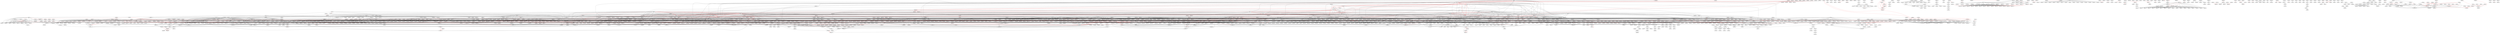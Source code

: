 strict digraph "" {
	graph [bb="0,0,0,0"];
	node [label="\N"];
	"ACCT*2220" -> "ACCT*1220"	 [color=red,
		constraint=True];
	"ACCT*2220" -> "ACCT*1240"	 [constraint=11];
	"ACCT*2220" -> "ACCT*2230"	 [constraint=74];
	"ACCT*2220" -> "ACCT*3330"	 [constraint=81];
	"ACCT*2220" -> "FARE*3310"	 [constraint=53];
	"ACCT*2220" -> "HTM*3120"	 [constraint=17];
	"ACCT*1220" -> "ACCT*1240"	 [constraint=34];
	"ACCT*1220" -> "ACCT*2230"	 [constraint=96];
	"ACCT*1220" -> "ACCT*3330"	 [constraint=20];
	"ACCT*1220" -> "FARE*3310"	 [constraint=45];
	"ACCT*1220" -> "HTM*3120"	 [constraint=8];
	"ACCT*2240" -> "ACCT*1240"	 [color=red,
		constraint=True];
	"ACCT*2230" -> "ACCT*3230"	 [constraint=93];
	"ACCT*2230" -> "MGMT*3320"	 [constraint=53];
	"ACCT*2230" -> "FARE*4370"	 [constraint=63];
	"ACCT*2230" -> "HTM*3180"	 [constraint=43];
	"ACCT*2230" -> "REAL*3890"	 [constraint=55];
	"ACCT*2230" -> "HTM*4190"	 [constraint=1];
	"ACCT*2230" -> "REAL*4820"	 [constraint=38];
	"ACCT*3230" -> "ACCT*4230"	 [constraint=47];
	"ACCT*3330" -> "ACCT*3280"	 [constraint=25];
	"ACCT*3330" -> "ACCT*3340"	 [constraint=76];
	"ACCT*3330" -> "ACCT*3350"	 [constraint=96];
	"ACCT*3330" -> "ACCT*4220"	 [constraint=72];
	"ACCT*3280" -> "ACCT*4270"	 [constraint=25];
	"ACCT*3280" -> "ACCT*4290"	 [constraint=51];
	"ACCT*3340" -> "ACCT*4220"	 [constraint=69];
	"ACCT*3350" -> "ACCT*4350"	 [constraint=31];
	"ACCT*4220" -> "ACCT*4340"	 [constraint=70];
	"ACCT*4220" -> "ACCT*4440"	 [constraint=30];
	"BUS*3330" -> "ACCT*4220"	 [constraint=21];
	"BUS*3340" -> "ACCT*4220"	 [constraint=9];
	"BUS*3230" -> "ACCT*4230"	 [constraint=53];
	"BUS*3280" -> "ACCT*4270"	 [constraint=18];
	"BUS*4280" -> "ACCT*4290"	 [constraint=22];
	"ACCT*4240" -> "ACCT*4340"	 [color=red,
		constraint=False];
	"ACCT*4240" -> "ACCT*4440"	 [color=red,
		constraint=False];
	"BUS*3350" -> "ACCT*4350"	 [constraint=24];
	"AGR*1100" -> "AGR*1110"	 [color=red,
		constraint=True];
	"AGR*1110" -> "AGR*2050"	 [constraint=19];
	"AGR*1110" -> "AGR*2500"	 [constraint=92];
	"AGR*1110" -> "FOOD*3090"	 [constraint=29];
	"AGR*1250" -> "AGR*1110"	 [color=red,
		constraint=True];
	"AGR*1250" -> "AGR*2500"	 [constraint=11];
	"AGR*2050" -> "CROP*3300"	 [constraint=7];
	"AGR*2050" -> "CROP*3310"	 [constraint=0];
	"AGR*2050" -> "CROP*3340"	 [constraint=2];
	"AGR*2050" -> "HORT*3280"	 [constraint=0];
	"AGR*2050" -> "HORT*3510"	 [constraint=45];
	"AGR*2050" -> "HORT*4380"	 [constraint=98];
	"AGR*2050" -> "HORT*4420"	 [constraint=85];
	"AGR*2050" -> "HORT*4450"	 [constraint=53];
	"AGR*2150" -> "AGR*2050"	 [constraint=3];
	"AGR*2150" -> "AGR*2470"	 [color=red,
		constraint=True];
	"AGR*2150" -> "HORT*4380"	 [constraint=94];
	"BIOL*1050" -> "AGR*2050"	 [constraint=100];
	"BIOL*1050" -> "AGR*2470"	 [constraint=26];
	"BIOL*1050" -> "AGR*2350"	 [constraint=42];
	"BIOL*1050" -> "AGR*4020"	 [constraint=45];
	"BIOL*1050" -> "ANSC*1210"	 [constraint=62];
	"BIOL*1050" -> "ANSC*2340"	 [constraint=25];
	"BIOL*1050" -> "EQN*2040"	 [constraint=74];
	"BIOL*1050" -> "MBG*2400"	 [constraint=42];
	"BIOL*1050" -> "BIOL*1020"	 [color=red,
		constraint=False];
	"BIOL*1050" -> "BOT*1200"	 [color=red,
		constraint=True];
	"BIOL*1050" -> "BOT*2000"	 [constraint=42];
	"BIOL*1050" -> "BOT*2100"	 [constraint=30];
	"BIOL*1050" -> "ENVS*2040"	 [constraint=67];
	"BIOL*1050" -> "ENVS*2330"	 [constraint=19];
	"BIOL*1050" -> "ENVS*3020"	 [constraint=7];
	"BIOL*1050" -> "ENVS*3040"	 [constraint=96];
	"BIOL*1050" -> "ENVS*3090"	 [constraint=54];
	"BIOL*1050" -> "HORT*2450"	 [constraint=17];
	"BIOL*1050" -> "ENVS*3210"	 [constraint=88];
	"BIOL*1050" -> "ENVS*3230"	 [constraint=14];
	"BIOL*1050" -> "ENVS*3300"	 [constraint=37];
	"BIOL*1050" -> "EQN*2050"	 [constraint=92];
	"BIOL*1050" -> "FOOD*3090"	 [constraint=80];
	"BIOL*1050" -> "FOOD*4520"	 [constraint=51];
	"BIOL*1050" -> "HORT*3270"	 [constraint=25];
	"BIOL*1050" -> "PBIO*3110"	 [constraint=99];
	"BIOL*1070" -> "AGR*2050"	 [constraint=66];
	"BIOL*1070" -> "AGR*2470"	 [constraint=7];
	"BIOL*1070" -> "AGR*2350"	 [constraint=26];
	"BIOL*1070" -> "AGR*4020"	 [constraint=4];
	"BIOL*1070" -> "ANSC*1210"	 [constraint=67];
	"BIOL*1070" -> "ANSC*2340"	 [constraint=30];
	"BIOL*1070" -> "ZOO*2090"	 [constraint=59];
	"BIOL*1070" -> "MBG*2400"	 [constraint=81];
	"BIOL*1070" -> "BIOL*1020"	 [color=red,
		constraint=True];
	"BIOL*1070" -> "BIOL*2060"	 [constraint=79];
	"BIOL*1070" -> "BIOL*2300"	 [constraint=2];
	"BIOL*1070" -> "BIOL*2400"	 [constraint=17];
	"BIOL*1070" -> "STAT*2230"	 [constraint=35];
	"BIOL*1070" -> "BIOL*3450"	 [constraint=38];
	"BIOL*1070" -> "ZOO*2700"	 [constraint=27];
	"BIOL*1070" -> "BIOL*3650"	 [constraint=48];
	"BIOL*1070" -> "BIOM*3010"	 [constraint=63];
	"BIOL*1070" -> "BIOM*3040"	 [constraint=2];
	"BIOL*1070" -> "BIOM*3210"	 [constraint=7];
	"BIOL*1070" -> "BOT*2000"	 [constraint=45];
	"BIOL*1070" -> "BOT*2100"	 [constraint=34];
	"BIOL*1070" -> "BOT*3050"	 [constraint=79];
	"BIOL*1070" -> "BOT*3310"	 [constraint=95];
	"BIOL*1070" -> "BOT*3410"	 [constraint=76];
	"BIOL*1070" -> "BOT*3710"	 [constraint=82];
	"BIOL*1070" -> "ENGG*2660"	 [constraint=86];
	"BIOL*1070" -> "MICR*2420"	 [constraint=28];
	"BIOL*1070" -> "ENVS*2040"	 [constraint=51];
	"BIOL*1070" -> "ENVS*2080"	 [constraint=85];
	"BIOL*1070" -> "ENVS*2090"	 [constraint=91];
	"BIOL*1070" -> "ENVS*2310"	 [constraint=56];
	"BIOL*1070" -> "ENVS*2330"	 [constraint=39];
	"BIOL*1070" -> "ENVS*3020"	 [constraint=41];
	"BIOL*1070" -> "ENVS*3040"	 [constraint=95];
	"BIOL*1070" -> "ENVS*3090"	 [constraint=96];
	"BIOL*1070" -> "HORT*2450"	 [constraint=74];
	"BIOL*1070" -> "ENVS*3150"	 [constraint=60];
	"BIOL*1070" -> "ENVS*3210"	 [constraint=96];
	"BIOL*1070" -> "ENVS*3230"	 [constraint=29];
	"BIOL*1070" -> "ENVS*3300"	 [constraint=10];
	"BIOL*1070" -> "TOX*2000"	 [constraint=59];
	"BIOL*1070" -> "FOOD*3090"	 [constraint=35];
	"BIOL*1070" -> "FOOD*2410"	 [constraint=6];
	"BIOL*1070" -> "FOOD*2420"	 [constraint=53];
	"BIOL*1070" -> "FOOD*4520"	 [constraint=5];
	"BIOL*1070" -> "HORT*3270"	 [constraint=89];
	"BIOL*1070" -> "MICR*3220"	 [constraint=84];
	"BIOL*1070" -> "PBIO*3110"	 [constraint=65];
	"BIOL*1070" -> "PBIO*4000"	 [constraint=62];
	"CROP*2110" -> "AGR*2050"	 [color=red,
		constraint=True];
	"AGR*2470" -> "AGR*2150"	 [color=red,
		constraint=True];
	"AGR*2470" -> "AGR*4020"	 [constraint=57];
	"AGR*2470" -> "CROP*3300"	 [constraint=45];
	"AGR*2470" -> "CROP*3310"	 [constraint=58];
	"AGR*2470" -> "CROP*3340"	 [constraint=18];
	"AGR*2470" -> "CROP*4240"	 [constraint=25];
	"AGR*2470" -> "CROP*4260"	 [constraint=12];
	"AGR*2470" -> "HORT*3280"	 [constraint=56];
	"AGR*2470" -> "HORT*3510"	 [constraint=30];
	"AGR*2470" -> "FOOD*4520"	 [constraint=80];
	"AGR*2470" -> "HORT*3430"	 [constraint=97];
	"AGR*2470" -> "HORT*3010"	 [constraint=99];
	"AGR*2470" -> "HORT*3150"	 [constraint=86];
	"AGR*2470" -> "HORT*4200"	 [constraint=6];
	"AGR*2470" -> "HORT*4300"	 [constraint=91];
	"AGR*2470" -> "HORT*4380"	 [constraint=59];
	"AGR*2470" -> "HORT*4420"	 [constraint=81];
	"AGR*2470" -> "HORT*4450"	 [constraint=76];
	"AGR*2470" -> "PBIO*3750"	 [constraint=34];
	"AGR*2470" -> "PBIO*4150"	 [constraint=20];
	"AGR*2470" -> "PBIO*4750"	 [constraint=61];
	"ENVS*2060" -> "AGR*2320"	 [color=red,
		constraint=True];
	"ENVS*2060" -> "CROP*3340"	 [constraint=34];
	"ENVS*2060" -> "ENVS*3080"	 [constraint=65];
	"ENVS*2060" -> "ENVS*4090"	 [constraint=21];
	"ENVS*2060" -> "ENVS*4160"	 [constraint=26];
	"ENVS*2060" -> "ENVS*3060"	 [constraint=49];
	"ENVS*2060" -> "ENVS*3220"	 [constraint=77];
	"ENVS*2060" -> "ENVS*3310"	 [constraint=60];
	"ENVS*2060" -> "ENVS*4390"	 [constraint=4];
	"AGR*2320" -> "ENVS*2060"	 [color=red,
		constraint=True];
	"AGR*2320" -> "CROP*3340"	 [constraint=25];
	"AGR*2320" -> "CROP*4220"	 [constraint=25];
	"AGR*2320" -> "ENVS*3080"	 [constraint=20];
	"AGR*2320" -> "ENVS*4090"	 [constraint=82];
	"AGR*2320" -> "ENVS*4160"	 [constraint=38];
	"AGR*2320" -> "ENVS*3060"	 [constraint=34];
	"AGR*2320" -> "ENVS*3310"	 [constraint=16];
	"AGR*2320" -> "ENVS*4390"	 [constraint=10];
	"SOIL*2010" -> "AGR*2320"	 [color=red,
		constraint=True];
	"SOIL*2010" -> "ENVS*3080"	 [constraint=11];
	"SOIL*2010" -> "ENVS*4090"	 [constraint=89];
	"SOIL*2010" -> "ENVS*4160"	 [constraint=67];
	"SOIL*2010" -> "ENVS*3310"	 [constraint=45];
	"SOIL*2010" -> "ENVS*4390"	 [constraint=36];
	"BIOL*1030" -> "AGR*2350"	 [constraint=74];
	"BIOL*1030" -> "ENVS*3150"	 [constraint=16];
	"AGR*2350" -> "ANSC*3050"	 [constraint=13];
	"BIOL*1080" -> "AGR*2350"	 [constraint=34];
	"BIOL*1080" -> "ANSC*1210"	 [constraint=26];
	"BIOL*1080" -> "ANSC*2340"	 [constraint=32];
	"BIOL*1080" -> "BIOL*1020"	 [color=red,
		constraint=False];
	"BIOL*1080" -> "BIOL*3650"	 [constraint=7];
	"BIOL*1080" -> "HK*2810"	 [constraint=87];
	"BIOL*1080" -> "BIOM*3010"	 [constraint=98];
	"BIOL*1080" -> "BIOM*3040"	 [constraint=62];
	"BIOL*1080" -> "BIOM*3210"	 [constraint=60];
	"BIOL*1080" -> "BIOM*4300"	 [constraint=80];
	"BIOL*1080" -> "BOT*2100"	 [constraint=84];
	"BIOL*1080" -> "BOT*3310"	 [constraint=6];
	"BIOL*1080" -> "BOT*3410"	 [constraint=24];
	"BIOL*1080" -> "ENGG*2660"	 [constraint=68];
	"BIOL*1080" -> "MICR*2420"	 [constraint=36];
	"BIOL*1080" -> "ENVS*2040"	 [constraint=94];
	"BIOL*1080" -> "ENVS*3020"	 [constraint=85];
	"BIOL*1080" -> "ENVS*3040"	 [constraint=73];
	"BIOL*1080" -> "ENVS*3090"	 [constraint=29];
	"BIOL*1080" -> "HORT*2450"	 [constraint=32];
	"BIOL*1080" -> "TOX*2000"	 [constraint=100];
	"BIOL*1080" -> "FOOD*2150"	 [constraint=44];
	"BIOL*1080" -> "FOOD*3090"	 [constraint=38];
	"BIOL*1080" -> "NUTR*2150"	 [constraint=29];
	"BIOL*1080" -> "FOOD*2410"	 [constraint=35];
	"BIOL*1080" -> "FOOD*4520"	 [constraint=84];
	"BIOL*1080" -> "HORT*3270"	 [constraint=14];
	"BIOL*1080" -> "NUTR*3360"	 [constraint=50];
	"BIOL*1080" -> "HK*4510"	 [constraint=58];
	"BIOL*1080" -> "HK*4511"	 [constraint=72];
	"BIOL*1080" -> "POPM*3240"	 [constraint=2];
	"BIOL*1090" -> "AGR*2350"	 [constraint=96];
	"BIOL*1090" -> "ANSC*1210"	 [constraint=94];
	"BIOL*1090" -> "ANSC*2340"	 [constraint=36];
	"BIOL*1090" -> "MBG*2040"	 [constraint=68];
	"BIOL*1090" -> "MBG*2400"	 [constraint=78];
	"BIOL*1090" -> "BIOL*1020"	 [color=red,
		constraint=True];
	"BIOL*1090" -> "BIOL*2400"	 [constraint=11];
	"BIOL*1090" -> "BIOL*3650"	 [constraint=16];
	"BIOL*1090" -> "NEUR*2000"	 [constraint=8];
	"BIOL*1090" -> "BIOM*3010"	 [constraint=81];
	"BIOL*1090" -> "BIOM*3040"	 [constraint=81];
	"BIOL*1090" -> "BIOM*3210"	 [constraint=37];
	"BIOL*1090" -> "BOT*2100"	 [constraint=4];
	"BIOL*1090" -> "BOT*3310"	 [constraint=74];
	"BIOL*1090" -> "BOT*3410"	 [constraint=12];
	"BIOL*1090" -> "BOT*4380"	 [constraint=88];
	"BIOL*1090" -> "ENGG*2660"	 [constraint=72];
	"BIOL*1090" -> "ENGG*3590"	 [constraint=7];
	"BIOL*1090" -> "MICR*2420"	 [constraint=27];
	"BIOL*1090" -> "ENVS*2040"	 [constraint=37];
	"BIOL*1090" -> "ENVS*2080"	 [constraint=69];
	"BIOL*1090" -> "ENVS*2090"	 [constraint=6];
	"BIOL*1090" -> "ENVS*3020"	 [constraint=80];
	"BIOL*1090" -> "ENVS*3040"	 [constraint=16];
	"BIOL*1090" -> "ENVS*3090"	 [constraint=35];
	"BIOL*1090" -> "HORT*2450"	 [constraint=48];
	"BIOL*1090" -> "ENVS*3150"	 [constraint=81];
	"BIOL*1090" -> "TOX*2000"	 [constraint=53];
	"BIOL*1090" -> "EQN*3060"	 [constraint=7];
	"BIOL*1090" -> "HORT*3270"	 [constraint=27];
	"BIOL*1090" -> "HK*2270"	 [constraint=91];
	"BIOL*1090" -> "MICR*3220"	 [constraint=56];
	"BIOL*1090" -> "MICR*3230"	 [constraint=3];
	"BIOL*1090" -> "PBIO*3110"	 [constraint=88];
	"BIOL*1090" -> "PBIO*4000"	 [constraint=90];
	"BIOL*1090" -> "POPM*3240"	 [constraint=38];
	"GEOG*2460" -> "AGR*3450"	 [constraint=95];
	"GEOG*2460" -> "BIOL*3060"	 [constraint=28];
	"GEOG*2460" -> "ENVS*3340"	 [constraint=99];
	"GEOG*2460" -> "ENVS*4030"	 [constraint=60];
	"GEOG*2460" -> "GEOG*3610"	 [constraint=96];
	"GEOG*2460" -> "GEOG*3000"	 [constraint=29];
	"GEOG*2460" -> "GEOG*3110"	 [constraint=19];
	"STAT*2040" -> "AGR*3450"	 [constraint=38];
	"STAT*2040" -> "STAT*2060"	 [color=red,
		constraint=True];
	"STAT*2040" -> "STAT*2080"	 [color=red,
		constraint=True];
	"STAT*2040" -> "AGR*4020"	 [constraint=84];
	"STAT*2040" -> "BIOL*3010"	 [constraint=88];
	"STAT*2040" -> "STAT*2230"	 [color=red,
		constraint=True];
	"STAT*2040" -> "BIOL*3060"	 [constraint=9];
	"STAT*2040" -> "BIOL*3300"	 [constraint=62];
	"STAT*2040" -> "BIOL*4110"	 [constraint=81];
	"STAT*2040" -> "ZOO*3600"	 [constraint=49];
	"STAT*2040" -> "BIOM*4300"	 [constraint=30];
	"STAT*2040" -> "CIS*3130"	 [constraint=11];
	"STAT*2040" -> "CIS*3700"	 [constraint=31];
	"STAT*2040" -> "CIS*4020"	 [constraint=13];
	"STAT*2040" -> "CIS*4720"	 [constraint=27];
	"STAT*2040" -> "CIS*4780"	 [constraint=37];
	"STAT*2040" -> "ECON*3300"	 [constraint=53];
	"STAT*2040" -> "STAT*2050"	 [constraint=62];
	"STAT*2040" -> "STAT*2120"	 [color=red,
		constraint=True];
	"STAT*2040" -> "ECON*3520"	 [constraint=45];
	"STAT*2040" -> "ECON*3740"	 [constraint=43];
	"STAT*2040" -> "ECON*3810"	 [constraint=52];
	"STAT*2040" -> "FIN*2000"	 [constraint=30];
	"STAT*2040" -> "ENGG*3650"	 [constraint=22];
	"STAT*2040" -> "ENGG*4510"	 [constraint=64];
	"STAT*2040" -> "ENVS*3340"	 [constraint=83];
	"STAT*2040" -> "ENVS*4030"	 [constraint=77];
	"STAT*2040" -> "GEOG*3610"	 [constraint=20];
	"STAT*2040" -> "PSYC*1010"	 [color=red,
		constraint=True];
	"STAT*2040" -> "FARE*3000"	 [constraint=97];
	"STAT*2040" -> "FARE*3310"	 [constraint=39];
	"STAT*2040" -> "HTM*3120"	 [constraint=89];
	"STAT*2040" -> "FARE*4360"	 [constraint=61];
	"STAT*2040" -> "FOOD*3700"	 [constraint=9];
	"STAT*2040" -> "GEOG*3000"	 [constraint=1];
	"STAT*2040" -> "GEOG*3110"	 [constraint=54];
	"STAT*2040" -> "IBIO*4600"	 [constraint=31];
	"STAT*2040" -> "ZOO*3610"	 [constraint=88];
	"STAT*2040" -> "MGMT*3140"	 [constraint=6];
	"STAT*2040" -> "MCS*3010"	 [constraint=59];
	"STAT*2040" -> "MBG*3100"	 [constraint=22];
	"STAT*2040" -> "MBG*4160"	 [constraint=2];
	"STAT*2040" -> "POPM*3240"	 [constraint=93];
	"STAT*2040" -> "PSYC*2360"	 [constraint=31];
	"STAT*2040" -> "STAT*3100"	 [constraint=84];
	"STAT*2040" -> "ZOO*4070"	 [constraint=11];
	"STAT*2040" -> "ZOO*4330"	 [constraint=86];
	"STAT*2060" -> "AGR*3450"	 [constraint=73];
	"STAT*2060" -> "STAT*2040"	 [color=red,
		constraint=True];
	"STAT*2060" -> "STAT*2080"	 [color=red,
		constraint=True];
	"STAT*2060" -> "STAT*2230"	 [color=red,
		constraint=True];
	"STAT*2060" -> "BIOL*3060"	 [constraint=44];
	"STAT*2060" -> "ECON*3300"	 [constraint=58];
	"STAT*2060" -> "STAT*2050"	 [constraint=84];
	"STAT*2060" -> "STAT*2120"	 [color=red,
		constraint=True];
	"STAT*2060" -> "ECON*3520"	 [constraint=70];
	"STAT*2060" -> "ECON*3740"	 [constraint=41];
	"STAT*2060" -> "FIN*2000"	 [constraint=68];
	"STAT*2060" -> "ENVS*3340"	 [constraint=73];
	"STAT*2060" -> "ENVS*4030"	 [constraint=6];
	"STAT*2060" -> "PSYC*1010"	 [color=red,
		constraint=True];
	"STAT*2060" -> "FARE*3000"	 [constraint=7];
	"STAT*2060" -> "FARE*3310"	 [constraint=70];
	"STAT*2060" -> "HTM*3120"	 [constraint=55];
	"STAT*2060" -> "FARE*4360"	 [constraint=93];
	"STAT*2060" -> "FOOD*3700"	 [constraint=36];
	"STAT*2060" -> "MGMT*3140"	 [constraint=44];
	"STAT*2060" -> "MCS*3010"	 [constraint=46];
	"STAT*2060" -> "MCS*3030"	 [constraint=9];
	"STAT*2060" -> "MCS*3500"	 [constraint=22];
	"STAT*2060" -> "REAL*3810"	 [constraint=68];
	"STAT*2080" -> "AGR*3450"	 [constraint=43];
	"STAT*2080" -> "STAT*2040"	 [color=red,
		constraint=True];
	"STAT*2080" -> "STAT*2060"	 [color=red,
		constraint=True];
	"STAT*2080" -> "STAT*2230"	 [color=red,
		constraint=True];
	"STAT*2080" -> "ECON*3300"	 [constraint=20];
	"STAT*2080" -> "STAT*2090"	 [constraint=100];
	"STAT*2080" -> "STAT*2120"	 [color=red,
		constraint=True];
	"STAT*2080" -> "ECON*3520"	 [constraint=39];
	"STAT*2080" -> "ECON*3740"	 [constraint=96];
	"STAT*2080" -> "FIN*2000"	 [constraint=22];
	"STAT*2080" -> "PSYC*1010"	 [color=red,
		constraint=True];
	"STAT*2080" -> "FARE*3310"	 [constraint=34];
	"STAT*2080" -> "HTM*3120"	 [constraint=39];
	"STAT*2080" -> "FARE*4360"	 [constraint=18];
	"STAT*2080" -> "FOOD*3700"	 [constraint=68];
	"STAT*2080" -> "MCS*3010"	 [constraint=63];
	"AGR*4450" -> "AGR*4460"	 [constraint=62];
	"ANSC*1210" -> "ANSC*3090"	 [constraint=95];
	"ANSC*1210" -> "ANSC*4010"	 [constraint=56];
	"ANSC*2340" -> "BIOL*3670"	 [constraint=60];
	"ANSC*2340" -> "FOOD*4110"	 [constraint=99];
	"ANSC*2340" -> "POPM*4230"	 [constraint=70];
	"ANSC*3080" -> "ANSC*3040"	 [constraint=78];
	"ANSC*3080" -> "ANSC*4090"	 [constraint=11];
	"ANSC*3080" -> "ANSC*3270"	 [constraint=23];
	"ANSC*3080" -> "ANSC*4010"	 [constraint=45];
	"ANSC*3080" -> "ANSC*4100"	 [constraint=38];
	"ANSC*3080" -> "ANSC*4230"	 [constraint=79];
	"ANSC*3080" -> "ANSC*4350"	 [constraint=59];
	"ANSC*3080" -> "ANSC*4490"	 [constraint=71];
	"ANSC*3080" -> "ANSC*4650"	 [constraint=84];
	"ANSC*3080" -> "BIOM*2000"	 [color=red,
		constraint=True];
	"ANSC*3080" -> "BIOM*3090"	 [constraint=32];
	"ANSC*3080" -> "BIOM*4070"	 [constraint=68];
	"ANSC*3080" -> "EQN*3250"	 [constraint=26];
	"ANSC*3080" -> "POPM*4230"	 [constraint=14];
	"ZOO*2090" -> "ANSC*3050"	 [constraint=25];
	"ZOO*2090" -> "BIOL*3670"	 [constraint=39];
	"ZOO*2090" -> "ZOO*3600"	 [constraint=44];
	"ZOO*2090" -> "BIOM*3040"	 [constraint=72];
	"ZOO*2090" -> "ZOO*3000"	 [constraint=100];
	"ZOO*2090" -> "BIOM*4110"	 [constraint=6];
	"ZOO*2090" -> "BIOM*4180"	 [constraint=17];
	"ZOO*2090" -> "ZOO*4330"	 [constraint=41];
	"ZOO*2090" -> "ZOO*4910"	 [constraint=45];
	"ZOO*2090" -> "ZOO*4920"	 [constraint=33];
	"ZOO*2090" -> "ZOO*4940"	 [constraint=64];
	"ZOO*2090" -> "ZOO*4950"	 [constraint=49];
	"BIOC*2580" -> "ANSC*3080"	 [constraint=24];
	"BIOC*2580" -> "NUTR*3210"	 [constraint=37];
	"BIOC*2580" -> "BIOC*3560"	 [constraint=42];
	"BIOC*2580" -> "BIOC*3570"	 [constraint=99];
	"BIOC*2580" -> "BIOM*3200"	 [constraint=20];
	"BIOC*2580" -> "HK*2810"	 [constraint=58];
	"BIOC*2580" -> "ZOO*3600"	 [constraint=20];
	"BIOC*2580" -> "BIOM*3090"	 [constraint=31];
	"BIOC*2580" -> "BIOM*4030"	 [constraint=99];
	"BIOC*2580" -> "MCB*2050"	 [constraint=96];
	"BIOC*2580" -> "BOT*4380"	 [constraint=77];
	"BIOC*2580" -> "TOX*3300"	 [constraint=61];
	"BIOC*2580" -> "CHEM*4630"	 [constraint=62];
	"BIOC*2580" -> "CHEM*4740"	 [constraint=100];
	"BIOC*2580" -> "XSEN*3030"	 [constraint=49];
	"BIOC*2580" -> "XSEN*3060"	 [constraint=12];
	"BIOC*2580" -> "XSEN*3090"	 [constraint=67];
	"BIOC*2580" -> "FOOD*3030"	 [constraint=49];
	"BIOC*2580" -> "FOOD*3050"	 [constraint=72];
	"BIOC*2580" -> "FOOD*2620"	 [constraint=98];
	"BIOC*2580" -> "FOOD*4400"	 [constraint=65];
	"BIOC*2580" -> "FOOD*4520"	 [constraint=81];
	"BIOC*2580" -> "HORT*3310"	 [constraint=12];
	"BIOC*2580" -> "NUTR*3360"	 [constraint=74];
	"BIOC*2580" -> "MICR*3230"	 [constraint=92];
	"BIOC*2580" -> "MBG*3350"	 [constraint=14];
	"EQN*2040" -> "ANSC*3080"	 [constraint=8];
	"EQN*2040" -> "EQN*3060"	 [constraint=48];
	"EQN*2040" -> "EQN*3070"	 [constraint=80];
	"EQN*2040" -> "EQN*3250"	 [constraint=74];
	"ANSC*3090" -> "ANSC*4090"	 [constraint=13];
	"ANSC*4090" -> "ANSC*3090"	 [color=red,
		constraint=True];
	"NUTR*3210" -> "ANSC*3170"	 [constraint=56];
	"NUTR*3210" -> "ANSC*3180"	 [constraint=82];
	"NUTR*3210" -> "ANSC*4470"	 [constraint=44];
	"NUTR*3210" -> "ANSC*4560"	 [constraint=35];
	"NUTR*3210" -> "EQN*4020"	 [constraint=47];
	"NUTR*3210" -> "FOOD*4090"	 [constraint=97];
	"NUTR*3210" -> "FOOD*4520"	 [constraint=8];
	"NUTR*3210" -> "NUTR*4210"	 [constraint=39];
	"NUTR*3210" -> "NUTR*3090"	 [constraint=44];
	"NUTR*3210" -> "NUTR*3150"	 [constraint=37];
	"NUTR*3210" -> "NUTR*3330"	 [constraint=87];
	"NUTR*3210" -> "NUTR*3390"	 [constraint=62];
	"NUTR*3210" -> "NUTR*4010"	 [constraint=31];
	"NUTR*3210" -> "NUTR*4090"	 [constraint=71];
	"NUTR*3210" -> "NUTR*4320"	 [constraint=58];
	"NUTR*3210" -> "NUTR*4360"	 [constraint=13];
	"NUTR*3210" -> "NUTR*4510"	 [constraint=43];
	"MBG*2040" -> "ANSC*4050"	 [constraint=33];
	"MBG*2040" -> "BIOL*3020"	 [constraint=7];
	"MBG*2040" -> "BIOL*3300"	 [constraint=42];
	"MBG*2040" -> "MCB*2050"	 [constraint=8];
	"MBG*2040" -> "BIOM*4150"	 [constraint=59];
	"MBG*2040" -> "ENVS*3290"	 [constraint=58];
	"MBG*2040" -> "NUTR*3360"	 [constraint=80];
	"MBG*2040" -> "MICR*3240"	 [constraint=10];
	"MBG*2040" -> "MICR*3280"	 [constraint=100];
	"MBG*2040" -> "MICR*3420"	 [constraint=63];
	"MBG*2040" -> "MBG*3100"	 [constraint=83];
	"MBG*2040" -> "MBG*4160"	 [constraint=91];
	"MBG*2040" -> "MBG*4300"	 [constraint=70];
	"MBG*2040" -> "PBIO*4000"	 [constraint=84];
	"MBG*2040" -> "PBIO*4150"	 [constraint=79];
	"MBG*2040" -> "PBIO*4750"	 [constraint=85];
	"MBG*2040" -> "TOX*4590"	 [constraint=0];
	"MBG*2040" -> "ZOO*3050"	 [constraint=55];
	"MBG*2400" -> "ANSC*4050"	 [constraint=75];
	"MBG*2400" -> "MBG*3060"	 [constraint=32];
	"MBG*2400" -> "MBG*3100"	 [constraint=58];
	"MBG*2400" -> "MBG*4160"	 [constraint=67];
	"MBG*2400" -> "MBG*4300"	 [constraint=99];
	"MBG*2400" -> "PBIO*4150"	 [constraint=8];
	"MBG*2400" -> "PBIO*4750"	 [constraint=51];
	"ANSC*3120" -> "ANSC*4230"	 [constraint=0];
	"ANSC*3120" -> "ANSC*4260"	 [constraint=56];
	"ANSC*3120" -> "ANSC*4270"	 [constraint=75];
	"ANSC*3120" -> "ANSC*4280"	 [constraint=5];
	"ANSC*3120" -> "ANSC*4290"	 [constraint=21];
	"MBG*3060" -> "ANSC*4230"	 [constraint=15];
	"MBG*3060" -> "MBG*4020"	 [constraint=7];
	"MBG*3060" -> "MBG*4030"	 [constraint=62];
	"ANSC*4700" -> "ANSC*4710"	 [constraint=85];
	"ANTH*1150" -> "ANTH*2180"	 [constraint=98];
	"ANTH*1150" -> "ANTH*2230"	 [constraint=56];
	"ANTH*1150" -> "ANTH*2660"	 [constraint=98];
	"ANTH*1150" -> "SOAN*2120"	 [constraint=7];
	"ANTH*1150" -> "IDEV*2500"	 [constraint=85];
	"ANTH*1150" -> "FRHD*2270"	 [constraint=41];
	"ANTH*1150" -> "FRHD*2060"	 [constraint=70];
	"ANTH*1150" -> "FRHD*2260"	 [constraint=79];
	"ANTH*1150" -> "FRHD*2280"	 [constraint=86];
	"ANTH*1150" -> "GEOG*2260"	 [constraint=74];
	"ANTH*1150" -> "SOC*2080"	 [constraint=88];
	"ANTH*1150" -> "SOC*2280"	 [constraint=2];
	"ANTH*1150" -> "SOC*2760"	 [constraint=2];
	"ANTH*1150" -> "SOAN*2111"	 [constraint=93];
	"ANTH*1150" -> "SOAN*2290"	 [constraint=71];
	"ANTH*1150" -> "SOAN*2400"	 [constraint=52];
	"ANTH*2180" -> "ANTH*3550"	 [constraint=32];
	"ANTH*2180" -> "ANTH*3650"	 [constraint=72];
	"ANTH*2180" -> "ANTH*3690"	 [constraint=52];
	"ANTH*2180" -> "ANTH*3770"	 [constraint=2];
	"ANTH*2180" -> "ANTH*3840"	 [constraint=3];
	"ANTH*2180" -> "ANTH*3850"	 [constraint=43];
	"ANTH*2180" -> "SOAN*3100"	 [constraint=81];
	"ANTH*2180" -> "SOC*4410"	 [constraint=17];
	"ANTH*2180" -> "SOC*4420"	 [constraint=87];
	"ANTH*2180" -> "SOAN*3040"	 [constraint=82];
	"ANTH*2180" -> "SOAN*3130"	 [constraint=80];
	"ANTH*2180" -> "SOAN*3240"	 [constraint=23];
	"ANTH*2180" -> "SOAN*3250"	 [constraint=36];
	"ANTH*2180" -> "SOAN*3680"	 [constraint=3];
	"ANTH*2180" -> "SOAN*4220"	 [constraint=98];
	"ANTH*2180" -> "SOAN*4250"	 [constraint=9];
	"ANTH*2180" -> "SOAN*4260"	 [constraint=18];
	"ANTH*2180" -> "SOAN*4500"	 [constraint=59];
	"IDEV*1000" -> "ANTH*2180"	 [constraint=64];
	"IDEV*1000" -> "ANTH*2660"	 [constraint=51];
	"IDEV*1000" -> "IDEV*2000"	 [constraint=10];
	"IDEV*1000" -> "IDEV*2400"	 [constraint=71];
	"IDEV*1000" -> "IDEV*2300"	 [constraint=14];
	"IDEV*1000" -> "IDEV*2100"	 [constraint=98];
	"IDEV*1000" -> "SOC*2080"	 [constraint=30];
	"IDEV*1000" -> "SOC*2280"	 [constraint=5];
	"SOC*1100" -> "ANTH*2180"	 [constraint=45];
	"SOC*1100" -> "ANTH*2660"	 [constraint=51];
	"SOC*1100" -> "SOAN*2120"	 [constraint=63];
	"SOC*1100" -> "FRHD*2270"	 [constraint=77];
	"SOC*1100" -> "FRHD*2060"	 [constraint=48];
	"SOC*1100" -> "FRHD*2260"	 [constraint=63];
	"SOC*1100" -> "FRHD*2280"	 [constraint=36];
	"SOC*1100" -> "SOC*2080"	 [constraint=31];
	"SOC*1100" -> "SOC*2010"	 [constraint=63];
	"SOC*1100" -> "SOC*2070"	 [constraint=88];
	"SOC*1100" -> "SOC*2280"	 [constraint=85];
	"SOC*1100" -> "SOC*2390"	 [constraint=35];
	"SOC*1100" -> "SOC*2760"	 [constraint=64];
	"SOC*1100" -> "SOAN*2111"	 [constraint=71];
	"SOC*1100" -> "SOAN*2290"	 [constraint=52];
	"SOC*1100" -> "SOAN*2400"	 [constraint=34];
	"ANTH*2230" -> "ANTH*3550"	 [constraint=54];
	"ANTH*2230" -> "ANTH*3650"	 [constraint=21];
	"ANTH*2230" -> "ANTH*3690"	 [constraint=41];
	"ANTH*2230" -> "ANTH*3770"	 [constraint=92];
	"ANTH*2660" -> "ANTH*3550"	 [constraint=49];
	"ANTH*2660" -> "ANTH*3650"	 [constraint=41];
	"ANTH*2660" -> "SOAN*4210"	 [constraint=51];
	"SOAN*2120" -> "ANTH*3550"	 [constraint=59];
	"SOAN*2120" -> "ANTH*3690"	 [constraint=25];
	"SOAN*2120" -> "ANTH*3770"	 [constraint=93];
	"SOAN*2120" -> "ANTH*3840"	 [constraint=45];
	"SOAN*2120" -> "ANTH*3850"	 [constraint=19];
	"SOAN*2120" -> "SOAN*3070"	 [constraint=60];
	"SOAN*2120" -> "SOC*3310"	 [constraint=59];
	"SOAN*2120" -> "SOAN*3120"	 [constraint=36];
	"SOAN*2120" -> "FIN*2000"	 [constraint=29];
	"SOAN*2120" -> "SOAN*3100"	 [constraint=18];
	"SOAN*2120" -> "POLS*3650"	 [constraint=80];
	"SOAN*2120" -> "SOC*3130"	 [constraint=64];
	"SOAN*2120" -> "SOC*3410"	 [constraint=39];
	"SOAN*2120" -> "SOC*3490"	 [constraint=47];
	"SOAN*2120" -> "SOC*3710"	 [constraint=52];
	"SOAN*2120" -> "SOC*3730"	 [constraint=84];
	"SOAN*2120" -> "SOC*3740"	 [constraint=44];
	"SOAN*2120" -> "SOC*3750"	 [constraint=40];
	"SOAN*2120" -> "SOC*3840"	 [constraint=8];
	"SOAN*2120" -> "SOC*3850"	 [constraint=17];
	"SOAN*2120" -> "SOC*4410"	 [constraint=88];
	"SOAN*2120" -> "SOC*4420"	 [constraint=49];
	"SOAN*2120" -> "SOC*4430"	 [constraint=41];
	"SOAN*2120" -> "SOAN*4220"	 [constraint=97];
	"SOAN*2120" -> "SOAN*4230"	 [constraint=8];
	"SOAN*2120" -> "SOAN*4250"	 [constraint=8];
	"SOAN*2120" -> "SOAN*4260"	 [constraint=45];
	"SOAN*2120" -> "SOAN*4500"	 [constraint=11];
	"ANTH*2160" -> "ANTH*3550"	 [constraint=53];
	"ANTH*2160" -> "ANTH*3650"	 [constraint=98];
	"ANTH*2160" -> "ANTH*3690"	 [constraint=74];
	"ANTH*2160" -> "ANTH*3770"	 [constraint=56];
	"ANTH*2160" -> "ANTH*3840"	 [constraint=89];
	"ANTH*2160" -> "ANTH*3850"	 [constraint=76];
	"ANTH*2160" -> "SOAN*3100"	 [constraint=88];
	"ANTH*2160" -> "SOC*4410"	 [constraint=40];
	"ANTH*2160" -> "SOC*4420"	 [constraint=35];
	"ANTH*2160" -> "SOAN*3040"	 [constraint=11];
	"ANTH*2160" -> "SOAN*3130"	 [constraint=14];
	"ANTH*2160" -> "SOAN*3240"	 [constraint=68];
	"ANTH*2160" -> "SOAN*3250"	 [constraint=19];
	"ANTH*2160" -> "SOAN*3680"	 [constraint=53];
	"ANTH*2160" -> "SOAN*4220"	 [constraint=27];
	"ANTH*2160" -> "SOAN*4250"	 [constraint=57];
	"ANTH*2160" -> "SOAN*4260"	 [constraint=71];
	"ANTH*2160" -> "SOAN*4500"	 [constraint=23];
	"IDEV*2500" -> "ANTH*3550"	 [constraint=88];
	"IDEV*2500" -> "ANTH*3650"	 [constraint=46];
	"IDEV*2500" -> "IDEV*3000"	 [constraint=36];
	"IDEV*2500" -> "IDEV*3010"	 [constraint=32];
	"IDEV*2500" -> "IDEV*3300"	 [constraint=91];
	"IDEV*2500" -> "IDEV*3400"	 [constraint=44];
	"IDEV*2500" -> "IDEV*4190"	 [constraint=68];
	"IDEV*2500" -> "POLS*3790"	 [constraint=97];
	"IDEV*2500" -> "SOAN*3040"	 [constraint=92];
	"IDEV*2500" -> "SOAN*3130"	 [constraint=55];
	"IDEV*2500" -> "SOAN*3240"	 [constraint=99];
	"IDEV*2500" -> "SOAN*3250"	 [constraint=15];
	"IDEV*2500" -> "SOAN*3680"	 [constraint=90];
	"IDEV*2500" -> "SOAN*4210"	 [constraint=66];
	"IDEV*2500" -> "SOAN*4260"	 [constraint=87];
	"IDEV*2500" -> "SOAN*4500"	 [constraint=40];
	"IDEV*2000" -> "ANTH*3650"	 [constraint=90];
	"IDEV*2000" -> "POLS*3060"	 [constraint=60];
	"IDEV*2000" -> "IDEV*3100"	 [constraint=82];
	"IDEV*2000" -> "POLS*3000"	 [constraint=72];
	"IDEV*2000" -> "POLS*3080"	 [constraint=17];
	"IDEV*2000" -> "POLS*3320"	 [constraint=7];
	"IDEV*2000" -> "POLS*3790"	 [constraint=34];
	"IDEV*2400" -> "ANTH*3650"	 [constraint=99];
	"IDEV*2400" -> "HIST*3390"	 [constraint=55];
	"IDEV*2400" -> "IDEV*4000"	 [constraint=4];
	"IDEV*2400" -> "IDEV*4600"	 [constraint=13];
	"IDEV*2400" -> "SOAN*4210"	 [constraint=78];
	"ANTH*2650" -> "ANTH*3650"	 [color=red,
		constraint=True];
	"ANTH*3690" -> "ANTH*4300"	 [constraint=90];
	"ANTH*3690" -> "ANTH*4440"	 [constraint=40];
	"ANTH*3690" -> "ANTH*4540"	 [constraint=30];
	"ANTH*3690" -> "ANTH*4550"	 [constraint=57];
	"ANTH*3690" -> "ANTH*4640"	 [constraint=28];
	"ANTH*3690" -> "ANTH*4700"	 [constraint=19];
	"ANTH*3690" -> "ANTH*4740"	 [constraint=84];
	"ANTH*3690" -> "ANTH*4840"	 [constraint=88];
	"ANTH*3690" -> "ANTH*4900"	 [constraint=90];
	"ANTH*3690" -> "SOC*4030"	 [constraint=55];
	"ANTH*3690" -> "SOC*4200"	 [constraint=42];
	"ANTH*3690" -> "SOC*4430"	 [constraint=62];
	"SOAN*3070" -> "ANTH*4300"	 [constraint=36];
	"SOAN*3070" -> "ANTH*4440"	 [constraint=71];
	"SOAN*3070" -> "ANTH*4540"	 [constraint=43];
	"SOAN*3070" -> "ANTH*4550"	 [constraint=79];
	"SOAN*3070" -> "ANTH*4640"	 [constraint=86];
	"SOAN*3070" -> "ANTH*4700"	 [constraint=97];
	"SOAN*3070" -> "ANTH*4740"	 [constraint=75];
	"SOAN*3070" -> "ANTH*4840"	 [constraint=42];
	"SOAN*3070" -> "ANTH*4900"	 [constraint=33];
	"SOAN*3070" -> "SOC*4300"	 [constraint=44];
	"SOAN*3070" -> "SOC*4740"	 [constraint=66];
	"SOAN*3070" -> "SOC*4840"	 [constraint=49];
	"SOAN*3070" -> "SOC*4900"	 [constraint=24];
	"SOAN*3070" -> "SOAN*4210"	 [constraint=58];
	"IDEV*2300" -> "ANTH*4440"	 [constraint=36];
	"IDEV*2300" -> "ANTH*4550"	 [constraint=68];
	"IDEV*2300" -> "IDEV*3100"	 [constraint=58];
	"IDEV*2300" -> "SOC*4420"	 [constraint=26];
	"IDEV*2300" -> "SOAN*3130"	 [constraint=47];
	"IDEV*2300" -> "SOAN*3680"	 [constraint=75];
	"IDEV*2300" -> "SOAN*4220"	 [constraint=36];
	"IDEV*2300" -> "SOAN*4250"	 [constraint=32];
	"IDEV*2300" -> "SOAN*4260"	 [constraint=8];
	"IDEV*2100" -> "ANTH*4440"	 [constraint=47];
	"IDEV*2100" -> "ANTH*4550"	 [constraint=53];
	"IDEV*2100" -> "IDEV*3100"	 [constraint=90];
	"IDEV*2100" -> "SOC*4420"	 [constraint=85];
	"IDEV*2100" -> "SOAN*4210"	 [constraint=83];
	"IDEV*2100" -> "SOAN*4220"	 [constraint=24];
	"IDEV*2100" -> "SOAN*4250"	 [constraint=47];
	"IDEV*2100" -> "SOAN*4260"	 [constraint=1];
	"SOC*3310" -> "ANTH*4540"	 [constraint=27];
	"SOC*3310" -> "ANTH*4640"	 [constraint=46];
	"SOC*3310" -> "ANTH*4740"	 [constraint=3];
	"SOC*3310" -> "ANTH*4840"	 [constraint=33];
	"SOC*3310" -> "SOC*4010"	 [constraint=11];
	"SOC*3310" -> "SOC*4030"	 [constraint=19];
	"SOC*3310" -> "SOC*4200"	 [constraint=26];
	"SOC*3310" -> "SOC*4300"	 [constraint=83];
	"SOC*3310" -> "SOC*4430"	 [constraint=82];
	"SOC*3310" -> "SOC*4740"	 [constraint=89];
	"SOC*3310" -> "SOC*4840"	 [constraint=49];
	"SOC*3310" -> "SOC*4900"	 [constraint=23];
	"ANTH*4900" -> "ANTH*4910"	 [constraint=77];
	"SOAN*3120" -> "ANTH*4900"	 [constraint=27];
	"SOAN*3120" -> "SOC*4010"	 [constraint=24];
	"SOAN*3120" -> "SOC*4030"	 [constraint=78];
	"SOAN*3120" -> "SOC*4200"	 [constraint=83];
	"SOAN*3120" -> "SOC*4300"	 [constraint=66];
	"SOAN*3120" -> "SOC*4740"	 [constraint=25];
	"SOAN*3120" -> "SOC*4840"	 [constraint=1];
	"SOAN*3120" -> "SOC*4900"	 [constraint=19];
	"ARAB*1100" -> "ARAB*1110"	 [constraint=13];
	"ARTH*1510" -> "ARTH*2050"	 [constraint=46];
	"ARTH*1510" -> "ARTH*2060"	 [constraint=51];
	"ARTH*1510" -> "ARTH*2070"	 [constraint=37];
	"ARTH*1510" -> "ARTH*2120"	 [constraint=28];
	"ARTH*1510" -> "ARTH*2150"	 [constraint=91];
	"ARTH*1510" -> "ARTH*2220"	 [constraint=66];
	"ARTH*1510" -> "ARTH*2280"	 [constraint=92];
	"ARTH*1510" -> "ARTH*2480"	 [constraint=40];
	"ARTH*1510" -> "ARTH*2490"	 [constraint=61];
	"ARTH*1510" -> "ARTH*2540"	 [constraint=54];
	"ARTH*1510" -> "ARTH*2550"	 [constraint=35];
	"ARTH*1510" -> "ARTH*2580"	 [constraint=16];
	"ARTH*1510" -> "ARTH*2600"	 [constraint=28];
	"ARTH*1510" -> "ARTH*2950"	 [constraint=89];
	"ARTH*1510" -> "SART*2090"	 [constraint=46];
	"ARTH*1510" -> "SART*2200"	 [constraint=13];
	"ARTH*1510" -> "SART*2300"	 [constraint=95];
	"ARTH*1510" -> "SART*2460"	 [constraint=56];
	"ARTH*1510" -> "SART*2610"	 [constraint=67];
	"ARTH*1510" -> "SART*2700"	 [constraint=13];
	"ARTH*1510" -> "SART*2800"	 [constraint=65];
	"ARTH*1520" -> "ARTH*2050"	 [constraint=69];
	"ARTH*1520" -> "ARTH*2060"	 [constraint=95];
	"ARTH*1520" -> "ARTH*2070"	 [constraint=66];
	"ARTH*1520" -> "ARTH*2120"	 [constraint=87];
	"ARTH*1520" -> "ARTH*2150"	 [constraint=97];
	"ARTH*1520" -> "ARTH*2220"	 [constraint=81];
	"ARTH*1520" -> "ARTH*2280"	 [constraint=26];
	"ARTH*1520" -> "ARTH*2480"	 [constraint=83];
	"ARTH*1520" -> "ARTH*2490"	 [constraint=73];
	"ARTH*1520" -> "ARTH*2540"	 [constraint=0];
	"ARTH*1520" -> "ARTH*2550"	 [constraint=46];
	"ARTH*1520" -> "ARTH*2580"	 [constraint=38];
	"ARTH*1520" -> "ARTH*2600"	 [constraint=25];
	"ARTH*1520" -> "ARTH*2950"	 [constraint=11];
	"ARTH*1520" -> "EURO*4600"	 [constraint=95];
	"ARTH*1520" -> "SART*2090"	 [constraint=4];
	"ARTH*1520" -> "SART*2200"	 [constraint=57];
	"ARTH*1520" -> "SART*2300"	 [constraint=27];
	"ARTH*1520" -> "SART*2460"	 [constraint=58];
	"ARTH*1520" -> "SART*2610"	 [constraint=41];
	"ARTH*1520" -> "SART*2700"	 [constraint=32];
	"ARTH*1520" -> "SART*2800"	 [constraint=2];
	"ARTH*2220" -> "SART*2300"	 [constraint=69];
	"ARTH*2220" -> "SART*2700"	 [constraint=13];
	"ARTH*2220" -> "SART*2800"	 [constraint=32];
	"ARTH*1220" -> "ARTH*2220"	 [color=red,
		constraint=True];
	"ARTH*1220" -> "SART*2090"	 [constraint=10];
	"ARTH*1220" -> "SART*2200"	 [constraint=93];
	"ARTH*1220" -> "SART*2300"	 [constraint=90];
	"ARTH*1220" -> "SART*2460"	 [constraint=69];
	"ARTH*1220" -> "SART*2610"	 [constraint=76];
	"ARTH*1220" -> "SART*2700"	 [constraint=21];
	"ARTH*1220" -> "SART*2800"	 [constraint=1];
	"ARTH*2480" -> "ARTH*3210"	 [constraint=62];
	"ARTH*3530" -> "ARTH*3150"	 [color=red,
		constraint=True];
	"ARTH*4500" -> "ARTH*3150"	 [color=red,
		constraint=True];
	"ARTH*3310" -> "ARTH*3600"	 [color=red,
		constraint=True];
	"ARTH*4620" -> "ARTH*3620"	 [color=red,
		constraint=False];
	"ASCI*1110" -> "ASCI*1120"	 [constraint=11];
	"ASCI*1120" -> "ASCI*2050"	 [constraint=91];
	"ASCI*2050" -> "ASCI*3000"	 [constraint=91];
	"ASCI*2050" -> "ASCI*3100"	 [constraint=35];
	"ASCI*2050" -> "ASCI*4020"	 [constraint=73];
	"ASCI*2050" -> "ASCI*4030"	 [constraint=47];
	"ASCI*2000" -> "ASCI*3000"	 [constraint=4];
	"ASCI*2000" -> "ASCI*3100"	 [constraint=46];
	"ASCI*2000" -> "ASCI*4020"	 [constraint=97];
	"ASCI*2000" -> "ASCI*4030"	 [constraint=22];
	"ASCI*3000" -> "ASCI*4010"	 [constraint=69];
	"ASCI*3100" -> "ASCI*4010"	 [constraint=70];
	"ASCI*3200" -> "ASCI*4010"	 [constraint=15];
	"ASCI*3700" -> "ASCI*4010"	 [constraint=68];
	"ASCI*4000" -> "ASCI*4010"	 [color=red,
		constraint=True];
	"ASCI*4700" -> "ASCI*4710"	 [constraint=84];
	"CHEM*1050" -> "BIOC*2580"	 [constraint=35];
	"CHEM*1050" -> "CHEM*2400"	 [constraint=13];
	"CHEM*1050" -> "CHEM*2480"	 [constraint=14];
	"CHEM*1050" -> "BIOL*3450"	 [constraint=30];
	"CHEM*1050" -> "CHEM*2060"	 [constraint=90];
	"CHEM*1050" -> "CHEM*2700"	 [constraint=89];
	"CHEM*1050" -> "CHEM*2820"	 [constraint=23];
	"CHEM*1050" -> "CHEM*2880"	 [constraint=32];
	"CHEM*1050" -> "CHEM*3360"	 [constraint=5];
	"CHEM*1050" -> "ENGG*2560"	 [constraint=1];
	"CHEM*1050" -> "ENVS*2090"	 [constraint=83];
	"CHEM*1050" -> "ENVS*3220"	 [constraint=9];
	"CHEM*1050" -> "TOX*2000"	 [constraint=58];
	"CHEM*1050" -> "TOX*3360"	 [constraint=41];
	"CHEM*1050" -> "NANO*2000"	 [constraint=47];
	"BIOC*3560" -> "BIOC*4050"	 [constraint=0];
	"BIOC*3560" -> "BIOC*4520"	 [constraint=39];
	"BIOC*3560" -> "BIOC*4540"	 [constraint=24];
	"BIOC*3560" -> "BIOC*4580"	 [constraint=46];
	"BIOC*3560" -> "MICR*3240"	 [constraint=91];
	"BIOC*3560" -> "MICR*3280"	 [constraint=83];
	"BIOC*3560" -> "MICR*3420"	 [constraint=2];
	"BIOC*3560" -> "MCB*3010"	 [constraint=59];
	"BIOC*3560" -> "TOX*4590"	 [constraint=91];
	"CHEM*2400" -> "BIOC*3570"	 [constraint=71];
	"CHEM*2400" -> "CHEM*2480"	 [color=red,
		constraint=True];
	"CHEM*2400" -> "CHEM*3430"	 [constraint=47];
	"CHEM*2400" -> "XSEN*3030"	 [constraint=86];
	"CHEM*2400" -> "XSEN*3060"	 [constraint=67];
	"BIOC*3570" -> "BIOC*4520"	 [constraint=78];
	"BIOC*3570" -> "BIOC*4540"	 [constraint=87];
	"BIOC*3570" -> "BIOC*4580"	 [constraint=42];
	"BIOC*3570" -> "TOX*4590"	 [constraint=51];
	"CHEM*2480" -> "CHEM*2400"	 [color=red,
		constraint=True];
	"CHEM*2480" -> "BIOC*3570"	 [constraint=27];
	"CHEM*2480" -> "CHEM*3430"	 [constraint=66];
	"CHEM*2480" -> "TOX*3300"	 [constraint=77];
	"BIOL*2060" -> "BIOL*3010"	 [constraint=12];
	"BIOL*2060" -> "BIOL*3060"	 [constraint=43];
	"BIOL*2060" -> "BIOL*3130"	 [constraint=95];
	"BIOL*2060" -> "BIOL*3670"	 [constraint=78];
	"BIOL*2060" -> "BIOL*4120"	 [constraint=1];
	"BIOL*2060" -> "BIOL*4610"	 [constraint=34];
	"BIOL*2060" -> "BIOL*4700"	 [constraint=3];
	"BIOL*2060" -> "BIOL*4710"	 [constraint=53];
	"BIOL*2060" -> "BIOL*4800"	 [constraint=88];
	"BIOL*2060" -> "BIOL*4810"	 [constraint=97];
	"BIOL*2060" -> "BIOL*4900"	 [constraint=8];
	"BIOL*2060" -> "ENVS*3000"	 [constraint=46];
	"BIOL*2060" -> "ENVS*3010"	 [constraint=20];
	"BIOL*2060" -> "ENVS*3270"	 [constraint=72];
	"BIOL*2060" -> "ENVS*3290"	 [constraint=30];
	"BIOL*2060" -> "ENVS*3370"	 [constraint=62];
	"BIOL*2060" -> "ENVS*4350"	 [constraint=55];
	"BIOL*2060" -> "GEOG*3110"	 [constraint=39];
	"BIOL*2060" -> "PBIO*4530"	 [constraint=42];
	"BIOL*2060" -> "ZOO*4570"	 [constraint=78];
	"BIOL*2400" -> "BIOL*3040"	 [constraint=77];
	"BIOL*2400" -> "BIOL*3670"	 [constraint=36];
	"BIOL*2400" -> "BIOL*4120"	 [constraint=50];
	"BIOL*2400" -> "ZOO*3050"	 [constraint=28];
	"BIOL*2400" -> "ZOO*4070"	 [constraint=83];
	"BIOL*2400" -> "ZOO*4910"	 [constraint=31];
	"BIOL*3010" -> "BIOL*4110"	 [constraint=39];
	"STAT*2230" -> "STAT*2040"	 [color=red,
		constraint=False];
	"STAT*2230" -> "BIOL*3010"	 [constraint=32];
	"STAT*2230" -> "BIOL*3060"	 [constraint=31];
	"STAT*2230" -> "BIOL*3300"	 [constraint=52];
	"STAT*2230" -> "BIOL*4110"	 [constraint=60];
	"STAT*2230" -> "ZOO*3600"	 [constraint=45];
	"STAT*2230" -> "STAT*2050"	 [constraint=33];
	"STAT*2230" -> "ENVS*3340"	 [constraint=95];
	"STAT*2230" -> "ENVS*4030"	 [constraint=11];
	"STAT*2230" -> "IBIO*4600"	 [constraint=15];
	"STAT*2230" -> "ZOO*3610"	 [constraint=35];
	"STAT*2230" -> "ZOO*4070"	 [constraint=43];
	"STAT*2230" -> "ZOO*4330"	 [constraint=51];
	"BIOL*3060" -> "BIOL*4110"	 [constraint=23];
	"BIOL*3060" -> "BIOL*4150"	 [constraint=30];
	"BIOL*3130" -> "BIOL*4150"	 [constraint=87];
	"BIOL*3130" -> "ENVS*4030"	 [constraint=55];
	"BIOL*3130" -> "ENVS*4070"	 [constraint=34];
	"BIOL*3450" -> "BIOL*4350"	 [constraint=10];
	"BIOL*3450" -> "ENVS*3150"	 [color=red,
		constraint=True];
	"BIOL*3450" -> "IBIO*4600"	 [constraint=20];
	"BIOL*3450" -> "ZOO*4300"	 [constraint=52];
	"BIOL*3450" -> "ZOO*4570"	 [constraint=50];
	"ZOO*2700" -> "BIOL*3450"	 [constraint=54];
	"ZOO*2700" -> "ZOO*3700"	 [constraint=23];
	"ZOO*2700" -> "ZOO*4300"	 [constraint=91];
	"BIOL*3650" -> "BIOL*3670"	 [color=red,
		constraint=True];
	"BIOL*3650" -> "BIOL*3680"	 [color=red,
		constraint=True];
	"BIOL*3670" -> "BIOL*3680"	 [constraint=46];
	"BIOL*4150" -> "BIOL*4500"	 [constraint=76];
	"BIOM*2000" -> "NUTR*3090"	 [constraint=58];
	"BIOM*2000" -> "NUTR*4040"	 [constraint=50];
	"BIOM*3200" -> "BIOM*2000"	 [color=red,
		constraint=True];
	"BIOM*3200" -> "BIOM*3000"	 [constraint=94];
	"BIOM*3200" -> "BIOM*3040"	 [constraint=33];
	"BIOM*3200" -> "BIOM*3090"	 [constraint=58];
	"BIOM*3200" -> "BIOM*4030"	 [constraint=67];
	"BIOM*3200" -> "BIOM*4050"	 [constraint=80];
	"BIOM*3200" -> "BIOM*4070"	 [constraint=2];
	"BIOM*3200" -> "BIOM*4110"	 [constraint=85];
	"BIOM*3200" -> "BIOM*4180"	 [constraint=89];
	"BIOM*3200" -> "HK*3100"	 [constraint=99];
	"BIOM*3200" -> "NUTR*4210"	 [constraint=51];
	"BIOM*3200" -> "NEUR*3500"	 [constraint=82];
	"BIOM*3200" -> "NUTR*3090"	 [constraint=43];
	"BIOM*3200" -> "NUTR*4040"	 [constraint=76];
	"BIOM*3200" -> "NUTR*4320"	 [constraint=21];
	"BIOM*3200" -> "NUTR*4360"	 [constraint=6];
	"BIOM*3200" -> "ZOO*4170"	 [constraint=74];
	"HK*2810" -> "BIOM*2000"	 [color=red,
		constraint=True];
	"HK*2810" -> "HK*3810"	 [constraint=0];
	"HK*2810" -> "NEUR*3500"	 [constraint=20];
	"HK*2810" -> "ZOO*4170"	 [constraint=13];
	"HK*3810" -> "BIOM*2000"	 [color=red,
		constraint=False];
	"HK*3810" -> "BIOM*3200"	 [color=red,
		constraint=True];
	"HK*3810" -> "BIOM*3000"	 [constraint=95];
	"HK*3810" -> "BIOM*3040"	 [constraint=59];
	"HK*3810" -> "BIOM*3090"	 [constraint=86];
	"HK*3810" -> "BIOM*4030"	 [constraint=71];
	"HK*3810" -> "BIOM*4050"	 [constraint=86];
	"HK*3810" -> "BIOM*4070"	 [constraint=61];
	"HK*3810" -> "BIOM*4110"	 [constraint=68];
	"HK*3810" -> "BIOM*4180"	 [constraint=50];
	"HK*3810" -> "HK*3100"	 [constraint=64];
	"HK*3810" -> "HK*4441"	 [constraint=82];
	"HK*3810" -> "HK*4460"	 [constraint=100];
	"HK*3810" -> "NUTR*4210"	 [constraint=51];
	"HK*3810" -> "HK*4550"	 [constraint=80];
	"HK*3810" -> "NUTR*4320"	 [constraint=71];
	"HK*3810" -> "NUTR*4330"	 [constraint=59];
	"HK*3810" -> "NUTR*4360"	 [constraint=46];
	"HK*3940" -> "BIOM*2000"	 [color=red,
		constraint=True];
	"HK*3940" -> "BIOM*3000"	 [constraint=27];
	"HK*3940" -> "BIOM*3040"	 [constraint=40];
	"HK*3940" -> "BIOM*3090"	 [constraint=13];
	"HK*3940" -> "BIOM*4030"	 [constraint=38];
	"HK*3940" -> "BIOM*4050"	 [constraint=24];
	"HK*3940" -> "BIOM*4070"	 [constraint=35];
	"HK*3940" -> "BIOM*4180"	 [constraint=93];
	"HK*3940" -> "HK*4441"	 [constraint=74];
	"HK*3940" -> "HK*4460"	 [constraint=79];
	"HK*3940" -> "HK*4550"	 [constraint=32];
	"ZOO*3200" -> "BIOM*2000"	 [color=red,
		constraint=True];
	"ZOO*3200" -> "BIOM*3000"	 [constraint=20];
	"ZOO*3200" -> "BIOM*3090"	 [constraint=32];
	"ZOO*3200" -> "BIOM*4030"	 [constraint=39];
	"ZOO*3210" -> "BIOM*2000"	 [color=red,
		constraint=True];
	"ZOO*3210" -> "ZOO*3620"	 [color=red,
		constraint=False];
	"ZOO*3210" -> "BIOM*4030"	 [constraint=64];
	"ZOO*3210" -> "BIOM*4110"	 [constraint=66];
	"ZOO*3210" -> "IBIO*4600"	 [constraint=41];
	"ZOO*3210" -> "NUTR*4320"	 [constraint=66];
	"ZOO*3210" -> "ZOO*3630"	 [color=red,
		constraint=True];
	"ZOO*3210" -> "ZOO*4170"	 [constraint=21];
	"ZOO*3600" -> "BIOM*2000"	 [color=red,
		constraint=True];
	"ZOO*3600" -> "ZOO*3620"	 [constraint=12];
	"ZOO*3600" -> "BIOM*3000"	 [constraint=98];
	"ZOO*3600" -> "BIOM*3090"	 [constraint=75];
	"ZOO*3600" -> "BIOM*4030"	 [constraint=90];
	"ZOO*3600" -> "HK*3100"	 [constraint=20];
	"ZOO*3600" -> "NEUR*3500"	 [constraint=60];
	"ZOO*3600" -> "ZOO*4170"	 [constraint=88];
	"ZOO*3620" -> "BIOM*2000"	 [color=red,
		constraint=True];
	"ZOO*3620" -> "BIOM*4110"	 [constraint=62];
	"ZOO*3620" -> "NUTR*4320"	 [constraint=3];
	"NEUR*2000" -> "BIOM*3000"	 [constraint=81];
	"NEUR*2000" -> "NEUR*3100"	 [constraint=30];
	"NEUR*2000" -> "NEUR*3500"	 [constraint=43];
	"NEUR*2000" -> "PSYC*3270"	 [constraint=45];
	"NEUR*2000" -> "NEUR*4100"	 [constraint=70];
	"NEUR*2000" -> "PSYC*3030"	 [constraint=89];
	"NEUR*2000" -> "PSYC*3110"	 [constraint=85];
	"NEUR*2000" -> "PSYC*3410"	 [constraint=13];
	"NEUR*2000" -> "PSYC*4470"	 [constraint=88];
	"PHYS*2030" -> "BIOM*3000"	 [constraint=17];
	"PSYC*2410" -> "BIOM*3000"	 [constraint=22];
	"PSYC*2410" -> "NEUR*2000"	 [color=red,
		constraint=True];
	"PSYC*2410" -> "NEUR*3100"	 [constraint=100];
	"PSYC*2410" -> "NEUR*3500"	 [constraint=52];
	"PSYC*2410" -> "PSYC*3270"	 [constraint=15];
	"PSYC*2410" -> "NEUR*4100"	 [constraint=80];
	"PSYC*2410" -> "PSYC*3000"	 [constraint=16];
	"PSYC*2410" -> "PSYC*3030"	 [constraint=96];
	"PSYC*2410" -> "PSYC*3410"	 [constraint=56];
	"PSYC*2410" -> "PSYC*3470"	 [constraint=34];
	"PSYC*2410" -> "PSYC*3910"	 [constraint=66];
	"PSYC*2410" -> "PSYC*4470"	 [constraint=42];
	"BIOM*3010" -> "BIOM*3040"	 [constraint=70];
	"BIOM*3010" -> "BIOM*4110"	 [constraint=72];
	"BIOM*3010" -> "BIOM*4180"	 [constraint=14];
	"BIOM*3040" -> "BIOM*4150"	 [constraint=61];
	"HK*3401" -> "BIOM*3040"	 [constraint=25];
	"HK*3401" -> "HK*3401"	 [color=red,
		constraint=True];
	"HK*3401" -> "HK*3501"	 [color=red,
		constraint=True];
	"HK*3401" -> "BIOM*4110"	 [constraint=94];
	"HK*3401" -> "BIOM*4180"	 [constraint=43];
	"HK*3401" -> "HK*3402"	 [constraint=74];
	"HK*3501" -> "BIOM*3040"	 [constraint=70];
	"HK*3501" -> "BIOM*4110"	 [constraint=31];
	"HK*3501" -> "BIOM*4180"	 [constraint=54];
	"HK*3501" -> "HK*3502"	 [constraint=59];
	"BIOM*3090" -> "BIOM*4090"	 [constraint=70];
	"BIOM*3090" -> "NEUR*4100"	 [constraint=63];
	"BIOM*3090" -> "PSYC*3030"	 [constraint=83];
	"BIOM*3090" -> "TOX*4000"	 [constraint=94];
	"BIOM*4210" -> "BIOM*3210"	 [color=red,
		constraint=True];
	"MCB*2050" -> "BIOM*4070"	 [constraint=67];
	"MCB*2050" -> "BIOM*4150"	 [constraint=54];
	"MCB*2050" -> "MICR*3330"	 [constraint=95];
	"MCB*2050" -> "MICR*4010"	 [constraint=36];
	"MCB*2050" -> "MCB*3010"	 [constraint=80];
	"MCB*2050" -> "MBG*3350"	 [constraint=22];
	"MCB*2050" -> "MBG*3040"	 [constraint=27];
	"MCB*2050" -> "MBG*3050"	 [constraint=36];
	"MCB*2050" -> "MBG*3660"	 [constraint=10];
	"MCB*2050" -> "MBG*4270"	 [constraint=43];
	"MCB*2050" -> "NEUR*3100"	 [constraint=18];
	"MCB*2050" -> "NEUR*3500"	 [constraint=15];
	"BIOM*4070" -> "BIOM*4150"	 [constraint=49];
	"MCB*2210" -> "BIOM*4070"	 [constraint=23];
	"ZOO*3000" -> "BIOM*4070"	 [color=red,
		constraint=True];
	"ZOO*3000" -> "BIOM*4150"	 [constraint=44];
	"HK*4230" -> "BIOM*4500"	 [color=red,
		constraint=True];
	"BIOM*4521" -> "BIOM*4510"	 [color=red,
		constraint=True];
	"BIOM*4521" -> "BIOM*4522"	 [constraint=32];
	"BIOM*4521" -> "NEUR*4401"	 [color=red,
		constraint=True];
	"BIOM*4521" -> "NEUR*4450"	 [color=red,
		constraint=True];
	"BIOM*4521" -> "NEUR*4402"	 [color=red,
		constraint=True];
	"BIOM*4510" -> "BIOM*4521"	 [color=red,
		constraint=True];
	"BIOM*4510" -> "NEUR*4401"	 [color=red,
		constraint=True];
	"BIOM*4510" -> "NEUR*4450"	 [color=red,
		constraint=True];
	"BIOM*4510" -> "NEUR*4402"	 [color=red,
		constraint=True];
	"BIOM*4522" -> "BIOM*4510"	 [color=red,
		constraint=True];
	"BIOM*4522" -> "NEUR*4401"	 [color=red,
		constraint=True];
	"BIOM*4522" -> "NEUR*4450"	 [color=red,
		constraint=True];
	"BIOM*4522" -> "NEUR*4402"	 [color=red,
		constraint=True];
	"BOT*1200" -> "BOT*2000"	 [color=red,
		constraint=True];
	"BOT*2100" -> "ENVS*3250"	 [constraint=0];
	"BOT*2100" -> "HORT*3280"	 [constraint=15];
	"BOT*2100" -> "HORT*3510"	 [constraint=29];
	"BOT*2100" -> "HORT*3430"	 [constraint=13];
	"BOT*2100" -> "HORT*3150"	 [constraint=29];
	"BOT*2100" -> "HORT*4200"	 [constraint=87];
	"BOT*2100" -> "HORT*4380"	 [constraint=95];
	"BOT*2100" -> "HORT*4420"	 [constraint=0];
	"BOT*2100" -> "MICR*3090"	 [constraint=84];
	"BOT*2100" -> "PBIO*3750"	 [constraint=68];
	"BOT*2100" -> "PBIO*4000"	 [constraint=14];
	"BOT*2100" -> "PBIO*4150"	 [constraint=96];
	"BOT*2100" -> "PBIO*4530"	 [constraint=83];
	"BOT*2100" -> "PBIO*4750"	 [constraint=33];
	"BOT*3050" -> "ENVS*3270"	 [constraint=10];
	"AGEC*4550" -> "BUS*4550"	 [color=red,
		constraint=False];
	"BUS*4550" -> "BUS*4560"	 [constraint=77];
	"FARE*4550" -> "BUS*4550"	 [color=red,
		constraint=True];
	"AGEC*4560" -> "BUS*4560"	 [color=red,
		constraint=True];
	"FARE*4560" -> "BUS*4560"	 [color=red,
		constraint=True];
	"CHEM*1060" -> "CHEM*1040"	 [constraint=57];
	"CHEM*1040" -> "CHEM*1050"	 [constraint=0];
	"CHEM*1040" -> "CHEM*1100"	 [color=red,
		constraint=True];
	"CHEM*1040" -> "ENGG*2120"	 [constraint=9];
	"CHEM*1040" -> "ENGG*2550"	 [constraint=85];
	"CHEM*1040" -> "ENGG*3260"	 [constraint=64];
	"CHEM*1040" -> "MICR*2420"	 [constraint=100];
	"CHEM*1040" -> "ENVS*2310"	 [constraint=19];
	"CHEM*1040" -> "ENVS*3020"	 [constraint=22];
	"CHEM*1040" -> "ENVS*3150"	 [constraint=33];
	"CHEM*1040" -> "FOOD*2150"	 [constraint=91];
	"CHEM*1040" -> "FOOD*3090"	 [constraint=46];
	"CHEM*1040" -> "NUTR*2150"	 [constraint=34];
	"CHEM*1040" -> "FOOD*2400"	 [constraint=12];
	"CHEM*1040" -> "FOOD*2410"	 [constraint=72];
	"CHEM*1040" -> "PBIO*4290"	 [constraint=94];
	"CHEM*1040" -> "PBIO*4530"	 [constraint=12];
	"CHEM*2060" -> "CHEM*2070"	 [constraint=26];
	"IPS*1510" -> "CHEM*2060"	 [constraint=55];
	"IPS*1510" -> "MATH*1210"	 [color=red,
		constraint=True];
	"IPS*1510" -> "PHYS*1010"	 [color=red,
		constraint=True];
	"IPS*1510" -> "PHYS*1070"	 [color=red,
		constraint=True];
	"IPS*1510" -> "CHEM*2820"	 [constraint=7];
	"IPS*1510" -> "PHYS*2240"	 [constraint=47];
	"IPS*1510" -> "MATH*2270"	 [constraint=67];
	"IPS*1510" -> "CHEM*4010"	 [constraint=46];
	"IPS*1510" -> "STAT*2120"	 [constraint=32];
	"IPS*1510" -> "MATH*2130"	 [constraint=87];
	"IPS*1510" -> "MATH*1090"	 [color=red,
		constraint=True];
	"IPS*1510" -> "MATH*2200"	 [constraint=18];
	"IPS*1510" -> "NANO*2000"	 [constraint=35];
	"IPS*1510" -> "PHYS*2330"	 [constraint=58];
	"IPS*1510" -> "PHYS*3080"	 [constraint=25];
	"IPS*1510" -> "PHYS*3170"	 [constraint=44];
	"IPS*1510" -> "STAT*3100"	 [constraint=79];
	"IPS*1510" -> "STAT*3240"	 [constraint=13];
	"IPS*1510" -> "STAT*3320"	 [constraint=5];
	"MATH*1210" -> "CHEM*2060"	 [constraint=71];
	"MATH*1210" -> "IPS*1510"	 [color=red,
		constraint=True];
	"MATH*1210" -> "CHEM*2820"	 [constraint=68];
	"MATH*1210" -> "PHYS*2240"	 [constraint=18];
	"MATH*1210" -> "MATH*2270"	 [constraint=72];
	"MATH*1210" -> "CHEM*4010"	 [constraint=97];
	"MATH*1210" -> "ECON*3100"	 [constraint=34];
	"MATH*1210" -> "STAT*2120"	 [constraint=37];
	"MATH*1210" -> "ECON*3530"	 [constraint=5];
	"MATH*1210" -> "ECON*3710"	 [constraint=87];
	"MATH*1210" -> "ECON*3740"	 [constraint=99];
	"MATH*1210" -> "ECON*3810"	 [constraint=2];
	"MATH*1210" -> "ENGG*2230"	 [constraint=77];
	"MATH*1210" -> "ENGG*2400"	 [constraint=24];
	"MATH*1210" -> "MATH*2130"	 [constraint=14];
	"MATH*1210" -> "ENGG*3240"	 [constraint=22];
	"MATH*1210" -> "ENGG*3650"	 [constraint=28];
	"MATH*1210" -> "MATH*1090"	 [color=red,
		constraint=True];
	"MATH*1210" -> "MATH*2200"	 [constraint=22];
	"MATH*1210" -> "NANO*2000"	 [constraint=8];
	"MATH*1210" -> "PHYS*2330"	 [constraint=98];
	"MATH*1210" -> "PHYS*3170"	 [constraint=68];
	"MATH*1210" -> "STAT*3100"	 [constraint=74];
	"MATH*1210" -> "STAT*3240"	 [constraint=0];
	"MATH*1210" -> "STAT*3320"	 [constraint=66];
	"PHYS*1010" -> "CHEM*2060"	 [constraint=24];
	"PHYS*1010" -> "IPS*1510"	 [color=red,
		constraint=True];
	"PHYS*1010" -> "ENGG*2400"	 [constraint=17];
	"PHYS*1010" -> "ENGG*2450"	 [constraint=48];
	"PHYS*1010" -> "ENGG*3510"	 [constraint=73];
	"PHYS*1010" -> "ENGG*3570"	 [constraint=85];
	"PHYS*1010" -> "NANO*2000"	 [constraint=88];
	"PHYS*1010" -> "PHYS*2330"	 [constraint=54];
	"PHYS*1010" -> "PHYS*2600"	 [constraint=21];
	"PHYS*1010" -> "PHYS*3080"	 [constraint=75];
	"PHYS*1070" -> "CHEM*2060"	 [constraint=14];
	"PHYS*1070" -> "IPS*1510"	 [color=red,
		constraint=True];
	"PHYS*1070" -> "PHYS*1300"	 [color=red,
		constraint=True];
	"PHYS*1070" -> "ENVS*2030"	 [constraint=21];
	"PHYS*1070" -> "PHYS*2330"	 [constraint=32];
	"PHYS*1070" -> "PHYS*2600"	 [constraint=39];
	"PHYS*1070" -> "PHYS*3080"	 [constraint=21];
	"PHYS*1300" -> "CHEM*2060"	 [constraint=42];
	"PHYS*1300" -> "PHYS*1070"	 [color=red,
		constraint=True];
	"PHYS*1300" -> "IPS*1500"	 [constraint=98];
	"PHYS*1300" -> "ENVS*2030"	 [constraint=2];
	"PHYS*1300" -> "PHYS*1080"	 [constraint=14];
	"PHYS*1300" -> "MUSC*1090"	 [color=red,
		constraint=True];
	"PHYS*1300" -> "PHYS*1600"	 [color=red,
		constraint=True];
	"PHYS*1300" -> "PHYS*1810"	 [color=red,
		constraint=False];
	"PHYS*1300" -> "PHYS*2600"	 [constraint=88];
	"PHYS*1300" -> "PHYS*3080"	 [constraint=1];
	"CHEM*2070" -> "CHEM*3640"	 [constraint=7];
	"CHEM*2070" -> "CHEM*3860"	 [constraint=21];
	"CHEM*2700" -> "CHEM*3750"	 [constraint=56];
	"CHEM*2700" -> "CHEM*4010"	 [constraint=70];
	"CHEM*2700" -> "XSEN*3040"	 [constraint=3];
	"CHEM*2700" -> "XSEN*3090"	 [constraint=96];
	"CHEM*2700" -> "XSEN*3210"	 [constraint=53];
	"CHEM*2820" -> "CHEM*2880"	 [color=red,
		constraint=True];
	"CHEM*2820" -> "PHYS*2240"	 [color=red,
		constraint=True];
	"CHEM*2820" -> "CHEM*4880"	 [constraint=40];
	"CHEM*2820" -> "NANO*4100"	 [constraint=94];
	"MATH*2080" -> "IPS*1510"	 [color=red,
		constraint=True];
	"MATH*2080" -> "MATH*1210"	 [color=red,
		constraint=True];
	"MATH*2080" -> "CHEM*2820"	 [constraint=23];
	"MATH*2080" -> "PHYS*2240"	 [constraint=64];
	"MATH*2080" -> "MATH*2270"	 [constraint=92];
	"MATH*2080" -> "CHEM*4010"	 [constraint=78];
	"MATH*2080" -> "STAT*2120"	 [constraint=29];
	"MATH*2080" -> "MATH*2130"	 [constraint=17];
	"MATH*2080" -> "ENGG*3650"	 [constraint=19];
	"MATH*2080" -> "MATH*1090"	 [color=red,
		constraint=True];
	"MATH*2080" -> "MATH*2200"	 [constraint=84];
	"MATH*2080" -> "PHYS*2330"	 [constraint=2];
	"MATH*2080" -> "PHYS*3170"	 [constraint=38];
	"MATH*2080" -> "STAT*3100"	 [constraint=72];
	"MATH*2080" -> "STAT*3240"	 [constraint=14];
	"MATH*2080" -> "STAT*3320"	 [constraint=22];
	"CHEM*2880" -> "CHEM*2820"	 [color=red,
		constraint=True];
	"CHEM*2880" -> "FOOD*2620"	 [constraint=9];
	"PHYS*2240" -> "CHEM*2820"	 [color=red,
		constraint=True];
	"PHYS*2240" -> "NANO*4100"	 [constraint=77];
	"PHYS*2240" -> "PHYS*4240"	 [constraint=93];
	"IPS*1500" -> "IPS*1510"	 [constraint=71];
	"IPS*1500" -> "CHEM*2880"	 [constraint=10];
	"IPS*1500" -> "PHYS*2240"	 [constraint=96];
	"IPS*1500" -> "MATH*1080"	 [color=red,
		constraint=True];
	"IPS*1500" -> "MATH*1200"	 [color=red,
		constraint=True];
	"IPS*1500" -> "MATH*2000"	 [constraint=66];
	"IPS*1500" -> "ECON*2310"	 [constraint=20];
	"IPS*1500" -> "ECON*2410"	 [constraint=75];
	"IPS*1500" -> "FIN*2000"	 [constraint=39];
	"IPS*1500" -> "PHYS*1130"	 [color=red,
		constraint=True];
	"IPS*1500" -> "ENVS*2030"	 [constraint=81];
	"IPS*1500" -> "PHYS*1080"	 [color=red,
		constraint=True];
	"IPS*1500" -> "TOX*2000"	 [constraint=50];
	"IPS*1500" -> "MATH*1090"	 [constraint=52];
	"IPS*1500" -> "PHYS*2310"	 [constraint=70];
	"IPS*1500" -> "PHYS*2600"	 [constraint=46];
	"IPS*1500" -> "PHYS*3080"	 [constraint=14];
	"MATH*1000" -> "CHEM*2880"	 [constraint=69];
	"MATH*1000" -> "ECON*2740"	 [constraint=98];
	"MATH*1000" -> "MCS*3500"	 [constraint=55];
	"MATH*1000" -> "PHYS*3080"	 [constraint=61];
	"MATH*1080" -> "STAT*2040"	 [constraint=49];
	"MATH*1080" -> "MATH*1210"	 [constraint=73];
	"MATH*1080" -> "PHYS*1010"	 [constraint=24];
	"MATH*1080" -> "CHEM*2880"	 [constraint=55];
	"MATH*1080" -> "IPS*1500"	 [color=red,
		constraint=True];
	"MATH*1080" -> "MATH*1200"	 [color=red,
		constraint=True];
	"MATH*1080" -> "MATH*2000"	 [constraint=87];
	"MATH*1080" -> "ECON*2310"	 [constraint=50];
	"MATH*1080" -> "MATH*1030"	 [color=red,
		constraint=True];
	"MATH*1080" -> "ECON*2410"	 [constraint=52];
	"MATH*1080" -> "ECON*2740"	 [constraint=94];
	"MATH*1080" -> "ECON*2770"	 [constraint=20];
	"MATH*1080" -> "FIN*2000"	 [constraint=88];
	"MATH*1080" -> "ENGG*3340"	 [constraint=70];
	"MATH*1080" -> "ENVS*2030"	 [constraint=16];
	"MATH*1080" -> "ENVS*2090"	 [constraint=80];
	"MATH*1080" -> "TOX*2000"	 [constraint=7];
	"MATH*1080" -> "FOOD*2620"	 [constraint=87];
	"MATH*1080" -> "MATH*1090"	 [constraint=30];
	"MATH*1080" -> "MGMT*3140"	 [constraint=44];
	"MATH*1080" -> "PHYS*2600"	 [constraint=69];
	"MATH*1080" -> "PHYS*3080"	 [constraint=2];
	"MATH*1200" -> "MATH*1210"	 [constraint=87];
	"MATH*1200" -> "PHYS*1010"	 [constraint=67];
	"MATH*1200" -> "CHEM*2880"	 [constraint=85];
	"MATH*1200" -> "IPS*1500"	 [color=red,
		constraint=True];
	"MATH*1200" -> "MATH*1080"	 [color=red,
		constraint=True];
	"MATH*1200" -> "MATH*2000"	 [constraint=57];
	"MATH*1200" -> "ECON*2310"	 [constraint=92];
	"MATH*1200" -> "MATH*1030"	 [color=red,
		constraint=True];
	"MATH*1200" -> "ECON*2410"	 [constraint=8];
	"MATH*1200" -> "ECON*2740"	 [constraint=27];
	"MATH*1200" -> "ECON*2770"	 [constraint=100];
	"MATH*1200" -> "FIN*2000"	 [constraint=38];
	"MATH*1200" -> "ENGG*1210"	 [constraint=15];
	"MATH*1200" -> "ENGG*2400"	 [constraint=89];
	"MATH*1200" -> "ENGG*3340"	 [constraint=59];
	"MATH*1200" -> "ENVS*2030"	 [constraint=96];
	"MATH*1200" -> "TOX*2000"	 [constraint=46];
	"MATH*1200" -> "FOOD*2620"	 [constraint=5];
	"MATH*1200" -> "MATH*1090"	 [constraint=53];
	"MATH*1200" -> "MGMT*3140"	 [constraint=66];
	"MATH*1200" -> "PHYS*2600"	 [constraint=42];
	"MATH*1200" -> "PHYS*3080"	 [constraint=90];
	"CHEM*3360" -> "ENVS*4370"	 [constraint=68];
	"CHEM*3430" -> "TOX*3300"	 [color=red,
		constraint=True];
	"CHEM*3430" -> "CHEM*3440"	 [constraint=64];
	"CHEM*3430" -> "CHEM*4010"	 [constraint=88];
	"CHEM*3430" -> "CHEM*4400"	 [constraint=24];
	"CHEM*3430" -> "CHEM*4900"	 [constraint=50];
	"CHEM*3430" -> "TOX*4200"	 [constraint=25];
	"CHEM*3430" -> "TOX*4590"	 [constraint=49];
	"CHEM*3430" -> "TOX*4900"	 [constraint=28];
	"TOX*3300" -> "CHEM*3430"	 [color=red,
		constraint=True];
	"TOX*3300" -> "CHEM*4010"	 [constraint=89];
	"TOX*3300" -> "TOX*4200"	 [constraint=9];
	"TOX*3300" -> "TOX*4590"	 [constraint=32];
	"TOX*3300" -> "TOX*4900"	 [constraint=95];
	"CHEM*3640" -> "CHEM*3650"	 [constraint=76];
	"CHEM*3640" -> "CHEM*4900"	 [constraint=73];
	"CHEM*3650" -> "CHEM*4620"	 [constraint=85];
	"CHEM*3650" -> "CHEM*4630"	 [constraint=92];
	"CHEM*3650" -> "CHEM*4900"	 [constraint=41];
	"CHEM*3750" -> "CHEM*3760"	 [constraint=7];
	"CHEM*3750" -> "CHEM*4730"	 [constraint=79];
	"CHEM*3750" -> "CHEM*4740"	 [constraint=14];
	"CHEM*3750" -> "CHEM*4900"	 [constraint=56];
	"CHEM*3750" -> "XSEN*3070"	 [constraint=85];
	"CHEM*3750" -> "XSEN*3200"	 [constraint=79];
	"CHEM*3760" -> "CHEM*4720"	 [constraint=9];
	"CHEM*3760" -> "CHEM*4900"	 [constraint=98];
	"CHEM*3860" -> "CHEM*3870"	 [constraint=87];
	"CHEM*3860" -> "CHEM*4880"	 [constraint=30];
	"CHEM*3860" -> "NANO*3300"	 [constraint=73];
	"CHEM*3860" -> "NANO*3600"	 [constraint=89];
	"CHEM*3860" -> "NANO*4200"	 [constraint=58];
	"CHEM*3860" -> "NANO*4700"	 [constraint=12];
	"CHEM*3860" -> "PHYS*4540"	 [constraint=11];
	"MATH*2170" -> "CHEM*3860"	 [constraint=52];
	"MATH*2170" -> "PHYS*3230"	 [constraint=19];
	"MATH*2170" -> "NANO*3600"	 [constraint=85];
	"MATH*2170" -> "PHYS*3170"	 [constraint=48];
	"MATH*2170" -> "PHYS*3400"	 [constraint=79];
	"MATH*2170" -> "PHYS*4910"	 [constraint=14];
	"MATH*2170" -> "PHYS*4920"	 [constraint=10];
	"MATH*2170" -> "PHYS*4930"	 [constraint=69];
	"MATH*2270" -> "CHEM*3860"	 [constraint=60];
	"MATH*2270" -> "ENGG*2560"	 [constraint=48];
	"MATH*2270" -> "ENGG*2660"	 [constraint=14];
	"MATH*2270" -> "ENGG*3140"	 [constraint=2];
	"MATH*2270" -> "ENGG*3260"	 [constraint=15];
	"MATH*2270" -> "ENGG*3410"	 [constraint=80];
	"MATH*2270" -> "ENGG*3430"	 [constraint=33];
	"MATH*2270" -> "ENGG*3440"	 [constraint=94];
	"MATH*2270" -> "ENGG*3470"	 [constraint=89];
	"MATH*2270" -> "ENGG*3700"	 [constraint=11];
	"MATH*2270" -> "PHYS*3130"	 [constraint=28];
	"MATH*2270" -> "ENGG*4470"	 [constraint=48];
	"MATH*2270" -> "MATH*3100"	 [constraint=79];
	"MATH*2270" -> "MATH*3510"	 [constraint=62];
	"MATH*2270" -> "PHYS*3230"	 [constraint=19];
	"MATH*2270" -> "NANO*3600"	 [constraint=60];
	"MATH*2270" -> "NANO*4100"	 [constraint=24];
	"MATH*2270" -> "PHYS*2310"	 [constraint=91];
	"MATH*2270" -> "PHYS*3170"	 [constraint=79];
	"MATH*2270" -> "PHYS*3400"	 [constraint=49];
	"MATH*2270" -> "PHYS*4910"	 [constraint=61];
	"MATH*2270" -> "PHYS*4920"	 [constraint=67];
	"MATH*2270" -> "PHYS*4930"	 [constraint=65];
	"CHEM*3870" -> "CHEM*4900"	 [constraint=97];
	"MATH*2150" -> "MATH*2270"	 [constraint=53];
	"MATH*2150" -> "CHEM*3870"	 [constraint=25];
	"MATH*2150" -> "ENGG*1500"	 [color=red,
		constraint=True];
	"MATH*2150" -> "MATH*1160"	 [color=red,
		constraint=True];
	"MATH*2150" -> "PHYS*3130"	 [constraint=27];
	"MATH*2150" -> "MATH*3100"	 [constraint=47];
	"MATH*2150" -> "MATH*3130"	 [constraint=89];
	"MATH*2150" -> "MATH*3240"	 [constraint=49];
	"MATH*2150" -> "MATH*3510"	 [constraint=44];
	"MATH*2150" -> "PHYS*3230"	 [constraint=95];
	"MATH*2150" -> "PHYS*4910"	 [constraint=35];
	"MATH*2150" -> "PHYS*4920"	 [constraint=58];
	"MATH*2150" -> "PHYS*4930"	 [constraint=7];
	"MATH*2150" -> "STAT*3240"	 [constraint=68];
	"MATH*2150" -> "STAT*4350"	 [constraint=32];
	"MATH*2160" -> "MATH*2270"	 [constraint=39];
	"MATH*2160" -> "CHEM*3870"	 [constraint=59];
	"MATH*2160" -> "ENGG*1500"	 [color=red,
		constraint=True];
	"MATH*2160" -> "MATH*1160"	 [color=red,
		constraint=False];
	"MATH*2160" -> "PHYS*3130"	 [constraint=57];
	"MATH*2160" -> "MATH*3100"	 [constraint=51];
	"MATH*2160" -> "MATH*3130"	 [constraint=27];
	"MATH*2160" -> "MATH*3160"	 [constraint=27];
	"MATH*2160" -> "MATH*3200"	 [constraint=20];
	"MATH*2160" -> "MATH*3240"	 [constraint=89];
	"MATH*2160" -> "MATH*3510"	 [constraint=70];
	"MATH*2160" -> "PHYS*3230"	 [constraint=5];
	"MATH*2160" -> "NANO*3600"	 [constraint=62];
	"MATH*2160" -> "PHYS*4910"	 [constraint=61];
	"MATH*2160" -> "PHYS*4920"	 [constraint=30];
	"MATH*2160" -> "PHYS*4930"	 [constraint=58];
	"MATH*2160" -> "STAT*3240"	 [constraint=53];
	"MATH*2160" -> "STAT*4350"	 [constraint=28];
	"PHYS*3240" -> "CHEM*4880"	 [constraint=40];
	"PHYS*3240" -> "PHYS*4240"	 [constraint=14];
	"CHEM*4900" -> "CHEM*4910"	 [constraint=87];
	"CHIN*1200" -> "CHIN*1210"	 [constraint=72];
	"CHIN*1200" -> "CHIN*2010"	 [constraint=36];
	"CHIN*1210" -> "CHIN*2200"	 [constraint=8];
	"CHIN*1280" -> "CHIN*1290"	 [constraint=50];
	"CHIN*2200" -> "CHIN*2210"	 [constraint=51];
	"CLAS*1000" -> "CLAS*2350"	 [constraint=85];
	"CLAS*1000" -> "CLAS*3000"	 [constraint=97];
	"CLAS*1000" -> "CLAS*3010"	 [constraint=51];
	"CLAS*1000" -> "CLAS*3020"	 [constraint=4];
	"CLAS*1000" -> "CLAS*3030"	 [constraint=62];
	"CLAS*1000" -> "CLAS*3040"	 [constraint=21];
	"CLAS*1000" -> "CLAS*3100"	 [constraint=14];
	"CLAS*2350" -> "CLAS*3300"	 [constraint=55];
	"CLAS*2000" -> "CLAS*2350"	 [constraint=62];
	"CLAS*2000" -> "CLAS*3000"	 [constraint=87];
	"CLAS*2000" -> "CLAS*3010"	 [constraint=39];
	"CLAS*2000" -> "CLAS*3020"	 [constraint=32];
	"CLAS*2000" -> "CLAS*3030"	 [constraint=38];
	"CLAS*2000" -> "CLAS*3040"	 [constraint=77];
	"CLAS*2000" -> "CLAS*3100"	 [constraint=10];
	"LAT*2000" -> "CLAS*2360"	 [constraint=74];
	"LAT*2000" -> "CLAS*3060"	 [constraint=71];
	"LAT*2000" -> "CLAS*3120"	 [constraint=56];
	"LAT*2000" -> "CLAS*3300"	 [constraint=38];
	"LAT*2000" -> "CLAS*4010"	 [constraint=30];
	"CLAS*3000" -> "CLAS*3300"	 [constraint=49];
	"HIST*2850" -> "CLAS*3000"	 [constraint=42];
	"HIST*2850" -> "CLAS*3010"	 [constraint=99];
	"HIST*2850" -> "CLAS*3020"	 [constraint=35];
	"CLAS*3010" -> "CLAS*3300"	 [constraint=34];
	"CLAS*3020" -> "CLAS*3300"	 [constraint=2];
	"CLAS*3030" -> "CLAS*3300"	 [constraint=12];
	"CLAS*3030" -> "CLAS*4000"	 [constraint=33];
	"CLAS*3040" -> "CLAS*3300"	 [constraint=35];
	"CLAS*3040" -> "CLAS*4000"	 [constraint=3];
	"GREK*2020" -> "CLAS*3050"	 [constraint=85];
	"GREK*2020" -> "CLAS*3070"	 [constraint=16];
	"GREK*2020" -> "CLAS*3080"	 [constraint=57];
	"GREK*2020" -> "CLAS*3090"	 [constraint=12];
	"GREK*2020" -> "CLAS*3300"	 [constraint=59];
	"CLAS*3060" -> "LAT*4100"	 [constraint=82];
	"CLAS*3060" -> "LAT*4150"	 [constraint=10];
	"CLAS*3100" -> "CLAS*3300"	 [constraint=15];
	"CLAS*3120" -> "LAT*4100"	 [constraint=51];
	"CLAS*3120" -> "LAT*4150"	 [constraint=64];
	"CLAS*3300" -> "LAT*4100"	 [constraint=94];
	"CLAS*4000" -> "CLAS*3300"	 [constraint=19];
	"CIS*1200" -> "CIS*1000"	 [color=red,
		constraint=False];
	"CIS*1200" -> "CIS*2170"	 [constraint=62];
	"CIS*1200" -> "REAL*4820"	 [constraint=33];
	"CIS*1000" -> "CIS*1200"	 [color=red,
		constraint=True];
	"CIS*1500" -> "CIS*1300"	 [color=red,
		constraint=False];
	"CIS*1500" -> "CIS*2170"	 [constraint=32];
	"CIS*1500" -> "ENGG*2410"	 [constraint=6];
	"CIS*1500" -> "ENGG*3130"	 [constraint=26];
	"CIS*1500" -> "MATH*2130"	 [constraint=78];
	"CIS*1500" -> "ENGG*3340"	 [constraint=60];
	"CIS*1500" -> "ENGG*3700"	 [constraint=50];
	"CIS*1500" -> "REAL*4820"	 [constraint=82];
	"CIS*1300" -> "CIS*1500"	 [color=red,
		constraint=True];
	"CIS*1300" -> "CIS*2500"	 [constraint=56];
	"CIS*1300" -> "CIS*2170"	 [constraint=73];
	"CIS*1300" -> "CIS*2250"	 [constraint=40];
	"CIS*1300" -> "CIS*2910"	 [constraint=91];
	"CIS*1300" -> "ENGG*2410"	 [constraint=24];
	"CIS*1300" -> "ENGG*3130"	 [constraint=13];
	"CIS*1300" -> "MATH*2130"	 [constraint=6];
	"CIS*1300" -> "ENGG*3340"	 [constraint=33];
	"CIS*1300" -> "ENGG*3700"	 [constraint=87];
	"CIS*1300" -> "MGMT*4140"	 [constraint=46];
	"CIS*1910" -> "CIS*2030"	 [constraint=11];
	"CIS*1910" -> "CIS*2520"	 [constraint=73];
	"CIS*1910" -> "CIS*2910"	 [constraint=61];
	"CIS*1910" -> "CIS*3120"	 [constraint=2];
	"CIS*1910" -> "CIS*3490"	 [constraint=5];
	"CIS*2030" -> "CIS*3110"	 [constraint=87];
	"CIS*2030" -> "CIS*3090"	 [constraint=27];
	"CIS*2030" -> "CIS*4030"	 [constraint=4];
	"CIS*2030" -> "CIS*4650"	 [constraint=95];
	"CIS*2500" -> "CIS*2030"	 [constraint=64];
	"CIS*2500" -> "CIS*2430"	 [constraint=29];
	"CIS*2500" -> "CIS*2520"	 [constraint=91];
	"CIS*2500" -> "CIS*3120"	 [constraint=63];
	"CIS*2500" -> "CIS*3130"	 [constraint=58];
	"CIS*2500" -> "CIS*3190"	 [constraint=22];
	"CIS*2500" -> "CIS*3250"	 [constraint=27];
	"CIS*2500" -> "ENGG*4720"	 [constraint=60];
	"CIS*1250" -> "CIS*2250"	 [constraint=64];
	"CIS*2250" -> "CIS*3250"	 [constraint=84];
	"CIS*2430" -> "CIS*2750"	 [constraint=81];
	"CIS*2520" -> "CIS*2750"	 [constraint=55];
	"CIS*2520" -> "CIS*3110"	 [constraint=77];
	"CIS*2520" -> "CIS*3490"	 [constraint=68];
	"CIS*2520" -> "CIS*3530"	 [constraint=7];
	"CIS*2520" -> "ENGG*4450"	 [constraint=98];
	"ENGG*1500" -> "MATH*2270"	 [constraint=86];
	"ENGG*1500" -> "CIS*2520"	 [constraint=2];
	"ENGG*1500" -> "CIS*2910"	 [constraint=58];
	"ENGG*1500" -> "CIS*3490"	 [constraint=85];
	"ENGG*1500" -> "MATH*1160"	 [color=red,
		constraint=True];
	"ENGG*1500" -> "ENGG*2160"	 [constraint=82];
	"ENGG*1500" -> "ENGG*2400"	 [constraint=83];
	"ENGG*1500" -> "ENGG*4460"	 [constraint=53];
	"ENGG*1500" -> "MATH*3100"	 [constraint=27];
	"ENGG*1500" -> "MATH*3510"	 [constraint=0];
	"MATH*2000" -> "CIS*2520"	 [constraint=33];
	"MATH*2000" -> "MATH*3130"	 [constraint=34];
	"MATH*2000" -> "MATH*3200"	 [constraint=74];
	"MATH*2000" -> "MATH*4310"	 [constraint=68];
	"CIS*2750" -> "CIS*3150"	 [constraint=80];
	"CIS*2750" -> "CIS*3260"	 [constraint=79];
	"CIS*2750" -> "CIS*3750"	 [constraint=18];
	"CIS*2750" -> "CIS*4020"	 [constraint=4];
	"CIS*2750" -> "CIS*4030"	 [constraint=15];
	"CIS*2750" -> "CIS*4250"	 [constraint=15];
	"CIS*2750" -> "CIS*4720"	 [constraint=70];
	"CIS*2910" -> "CIS*3490"	 [constraint=57];
	"CIS*3110" -> "CIS*3050"	 [constraint=63];
	"CIS*3110" -> "CIS*3090"	 [constraint=10];
	"CIS*3110" -> "CIS*3210"	 [constraint=48];
	"CIS*3110" -> "CIS*4010"	 [constraint=43];
	"CIS*3110" -> "CIS*4030"	 [constraint=83];
	"CIS*3110" -> "CIS*4050"	 [constraint=5];
	"CIS*3110" -> "CIS*4300"	 [constraint=14];
	"CIS*3110" -> "CIS*4650"	 [constraint=29];
	"CIS*3110" -> "CIS*4720"	 [constraint=88];
	"CIS*3110" -> "CIS*4800"	 [constraint=74];
	"CIS*3110" -> "CIS*4820"	 [constraint=6];
	"ENGG*3640" -> "CIS*3090"	 [constraint=92];
	"ENGG*3640" -> "ENGG*4200"	 [constraint=63];
	"ENGG*3640" -> "ENGG*4420"	 [constraint=96];
	"ENGG*3640" -> "ENGG*4560"	 [constraint=21];
	"ENGG*2410" -> "CIS*3110"	 [constraint=2];
	"ENGG*2410" -> "ENGG*3640"	 [constraint=16];
	"ENGG*2410" -> "ENGG*3050"	 [constraint=35];
	"ENGG*2410" -> "ENGG*3380"	 [constraint=27];
	"ENGG*2410" -> "ENGG*3190"	 [constraint=67];
	"ENGG*2410" -> "ENGG*4550"	 [constraint=92];
	"CIS*3120" -> "CIS*4050"	 [constraint=31];
	"CIS*2460" -> "CIS*3130"	 [color=red,
		constraint=True];
	"CIS*2460" -> "CIS*3700"	 [constraint=26];
	"CIS*2460" -> "CIS*4720"	 [constraint=5];
	"CIS*2460" -> "CIS*4780"	 [constraint=84];
	"CIS*3150" -> "CIS*4650"	 [constraint=14];
	"CIS*3490" -> "CIS*3150"	 [constraint=29];
	"CIS*3490" -> "CIS*4520"	 [constraint=36];
	"CIS*3490" -> "CIS*4780"	 [constraint=16];
	"CIS*3490" -> "ENGG*4720"	 [constraint=9];
	"CIS*3210" -> "CIS*4510"	 [constraint=38];
	"CIS*3250" -> "CIS*3260"	 [constraint=71];
	"CIS*3260" -> "CIS*4250"	 [constraint=33];
	"CIS*3760" -> "CIS*3260"	 [constraint=1];
	"CIS*3760" -> "CIS*3700"	 [constraint=61];
	"CIS*3760" -> "CIS*4150"	 [constraint=31];
	"CIS*3760" -> "CIS*4300"	 [constraint=97];
	"CIS*3760" -> "CIS*4780"	 [constraint=65];
	"CIS*3760" -> "CIS*4800"	 [constraint=56];
	"CIS*3760" -> "CIS*4820"	 [constraint=51];
	"CIS*3750" -> "CIS*3760"	 [constraint=30];
	"CIS*3750" -> "CIS*3700"	 [constraint=28];
	"CIS*3750" -> "CIS*4150"	 [constraint=82];
	"CIS*3750" -> "CIS*4300"	 [constraint=58];
	"CIS*3750" -> "CIS*4780"	 [constraint=78];
	"CIS*3750" -> "CIS*4800"	 [constraint=49];
	"CIS*3750" -> "CIS*4820"	 [constraint=72];
	"MATH*1160" -> "MATH*2270"	 [constraint=39];
	"MATH*1160" -> "ENGG*1500"	 [color=red,
		constraint=True];
	"MATH*1160" -> "MATH*2000"	 [constraint=77];
	"MATH*1160" -> "CIS*4020"	 [constraint=14];
	"MATH*1160" -> "PHYS*3130"	 [constraint=62];
	"MATH*1160" -> "MATH*3100"	 [constraint=66];
	"MATH*1160" -> "MATH*3130"	 [constraint=27];
	"MATH*1160" -> "MATH*3160"	 [constraint=36];
	"MATH*1160" -> "MATH*3200"	 [constraint=65];
	"MATH*1160" -> "MATH*3240"	 [constraint=96];
	"MATH*1160" -> "MATH*3510"	 [constraint=98];
	"MATH*1160" -> "PHYS*3230"	 [constraint=79];
	"MATH*1160" -> "NANO*3600"	 [constraint=79];
	"MATH*1160" -> "NANO*4700"	 [constraint=95];
	"MATH*1160" -> "PHYS*2600"	 [constraint=28];
	"MATH*1160" -> "PHYS*4910"	 [constraint=73];
	"MATH*1160" -> "PHYS*4920"	 [constraint=11];
	"MATH*1160" -> "PHYS*4930"	 [constraint=35];
	"MATH*1160" -> "STAT*3240"	 [constraint=14];
	"MATH*1160" -> "STAT*4350"	 [constraint=7];
	"CIS*4110" -> "CIS*4510"	 [color=red,
		constraint=True];
	"CIS*4110" -> "CIS*4520"	 [color=red,
		constraint=True];
	"CIS*4900" -> "CIS*4910"	 [constraint=94];
	"COOP*1100" -> "COOP*1000"	 [constraint=45];
	"COOP*1100" -> "MGMT*1100"	 [color=red,
		constraint=True];
	"COOP*1000" -> "COOP*2000"	 [constraint=68];
	"COOP*2000" -> "COOP*3000"	 [constraint=97];
	"COOP*3000" -> "COOP*4000"	 [constraint=10];
	"COOP*4000" -> "COOP*5000"	 [constraint=6];
	"CROP*3300" -> "CROP*4220"	 [constraint=16];
	"CROP*3300" -> "ENVS*4100"	 [constraint=41];
	"CROP*3310" -> "CROP*4220"	 [constraint=0];
	"CROP*3310" -> "ENVS*4100"	 [constraint=91];
	"CROP*3340" -> "CROP*4220"	 [constraint=23];
	"ENVS*3080" -> "CROP*4220"	 [constraint=18];
	"ENVS*4090" -> "CROP*4220"	 [constraint=0];
	"ENVS*4090" -> "ENVS*4160"	 [color=red,
		constraint=True];
	"ENVS*4160" -> "CROP*4220"	 [constraint=70];
	"ECON*1050" -> "IDEV*2500"	 [constraint=19];
	"ECON*1050" -> "IDEV*2300"	 [constraint=2];
	"ECON*1050" -> "ECON*2100"	 [constraint=59];
	"ECON*1050" -> "FARE*1040"	 [color=red,
		constraint=True];
	"ECON*1050" -> "ECON*2310"	 [constraint=76];
	"ECON*1050" -> "ECON*2420"	 [constraint=89];
	"ECON*1050" -> "ECON*2650"	 [constraint=88];
	"ECON*1050" -> "ECON*2720"	 [constraint=45];
	"ECON*1050" -> "ECON*2740"	 [constraint=76];
	"ECON*1050" -> "ECON*2770"	 [constraint=8];
	"ECON*1050" -> "ECON*3730"	 [constraint=39];
	"ECON*1050" -> "ECON*3740"	 [constraint=82];
	"ECON*1050" -> "FIN*2000"	 [constraint=86];
	"ECON*1050" -> "FARE*2700"	 [constraint=40];
	"ECON*1050" -> "FARE*3000"	 [constraint=26];
	"ECON*1050" -> "FARE*3250"	 [constraint=47];
	"ECON*1050" -> "FARE*4210"	 [constraint=84];
	"ECON*1050" -> "MCS*3500"	 [constraint=74];
	"ECON*2100" -> "FARE*3170"	 [constraint=53];
	"ECON*2100" -> "FARE*4310"	 [constraint=75];
	"FARE*1040" -> "ECON*2100"	 [constraint=80];
	"FARE*1040" -> "ECON*2310"	 [constraint=72];
	"FARE*1040" -> "ECON*2740"	 [constraint=22];
	"FARE*1040" -> "ECON*2770"	 [constraint=27];
	"FARE*1040" -> "FARE*2410"	 [constraint=0];
	"FARE*1040" -> "FARE*2700"	 [constraint=91];
	"FARE*1040" -> "FARE*3000"	 [constraint=47];
	"FARE*1040" -> "FARE*3250"	 [constraint=5];
	"FARE*1040" -> "FARE*4210"	 [constraint=62];
	"ECON*2310" -> "ECON*3100"	 [constraint=4];
	"ECON*2310" -> "ECON*3300"	 [constraint=51];
	"ECON*2310" -> "ECON*3400"	 [constraint=32];
	"ECON*2310" -> "ECON*3500"	 [constraint=88];
	"ECON*2310" -> "ECON*3520"	 [constraint=11];
	"ECON*2310" -> "ECON*3530"	 [constraint=77];
	"ECON*2310" -> "ECON*3580"	 [constraint=40];
	"ECON*2310" -> "ECON*3610"	 [constraint=55];
	"ECON*2310" -> "ECON*3620"	 [constraint=51];
	"ECON*2310" -> "ECON*3710"	 [constraint=47];
	"ECON*2310" -> "ECON*3900"	 [constraint=98];
	"ECON*2310" -> "ECON*4400"	 [constraint=87];
	"ECON*2310" -> "ECON*4720"	 [constraint=68];
	"ECON*2310" -> "ECON*4800"	 [constraint=27];
	"ECON*2310" -> "ECON*4830"	 [constraint=0];
	"ECON*2310" -> "ECON*4890"	 [constraint=41];
	"ECON*2310" -> "ECON*4930"	 [constraint=86];
	"ECON*2310" -> "FIN*3000"	 [constraint=53];
	"ECON*2310" -> "FIN*3200"	 [constraint=28];
	"ECON*2310" -> "FIN*3300"	 [constraint=8];
	"ECON*2310" -> "FARE*3030"	 [constraint=61];
	"ECON*2310" -> "FARE*3170"	 [constraint=50];
	"ECON*2310" -> "FARE*4000"	 [constraint=32];
	"ECON*2310" -> "FARE*4290"	 [constraint=15];
	"ECON*2310" -> "FARE*4310"	 [constraint=48];
	"MATH*1030" -> "ECON*2310"	 [constraint=17];
	"MATH*1030" -> "ECON*2410"	 [constraint=28];
	"MATH*1030" -> "ECON*2740"	 [constraint=12];
	"MATH*1030" -> "ECON*2770"	 [constraint=53];
	"MATH*1030" -> "FIN*2000"	 [constraint=17];
	"MATH*1030" -> "FOOD*2620"	 [constraint=93];
	"MATH*1030" -> "MGMT*3140"	 [constraint=32];
	"MATH*1030" -> "MCS*3500"	 [constraint=97];
	"MATH*1030" -> "PHYS*2600"	 [constraint=34];
	"ECON*1100" -> "IDEV*2300"	 [constraint=57];
	"ECON*1100" -> "ECON*2410"	 [constraint=16];
	"ECON*1100" -> "ECON*2420"	 [constraint=9];
	"ECON*1100" -> "ECON*2650"	 [constraint=81];
	"ECON*1100" -> "ECON*2720"	 [constraint=17];
	"ECON*1100" -> "ECON*2740"	 [constraint=47];
	"ECON*1100" -> "ECON*2770"	 [constraint=40];
	"ECON*1100" -> "ECON*3730"	 [constraint=49];
	"ECON*1100" -> "ECON*3740"	 [constraint=41];
	"ECON*1100" -> "FARE*3250"	 [constraint=100];
	"ECON*1100" -> "FARE*4210"	 [constraint=19];
	"ECON*2410" -> "ECON*3100"	 [constraint=19];
	"ECON*2410" -> "ECON*3810"	 [constraint=34];
	"ECON*2410" -> "ECON*3900"	 [constraint=82];
	"ECON*2410" -> "FIN*3500"	 [constraint=65];
	"ECON*2410" -> "FIN*3400"	 [constraint=26];
	"ECON*2410" -> "ECON*4890"	 [constraint=10];
	"ECON*2410" -> "FIN*3300"	 [constraint=46];
	"HIST*2450" -> "ECON*2420"	 [constraint=6];
	"HIST*2450" -> "HIST*3450"	 [constraint=7];
	"HIST*2450" -> "HIST*4450"	 [constraint=29];
	"ECON*2650" -> "FARE*3170"	 [constraint=97];
	"ECON*2720" -> "ECON*4720"	 [constraint=96];
	"ECON*2740" -> "ECON*3300"	 [constraint=88];
	"ECON*2740" -> "ECON*3520"	 [constraint=99];
	"ECON*2740" -> "ECON*3740"	 [constraint=71];
	"ECON*2740" -> "ECON*3810"	 [constraint=84];
	"ECON*2740" -> "ECON*3900"	 [constraint=68];
	"ECON*2740" -> "FIN*2000"	 [constraint=62];
	"ECON*2740" -> "ENVS*3340"	 [constraint=71];
	"ECON*2740" -> "FARE*3000"	 [constraint=23];
	"ECON*2740" -> "FARE*3310"	 [constraint=74];
	"ECON*2740" -> "HTM*3120"	 [constraint=20];
	"ECON*2740" -> "FARE*4360"	 [constraint=45];
	"ECON*2740" -> "MGMT*3140"	 [constraint=43];
	"ECON*2740" -> "MCS*3010"	 [constraint=3];
	"ECON*2740" -> "MCS*3030"	 [constraint=23];
	"ECON*2740" -> "MCS*3500"	 [constraint=57];
	"ECON*2740" -> "REAL*3810"	 [constraint=85];
	"MATH*1050" -> "ECON*2740"	 [constraint=18];
	"ECON*2770" -> "ECON*3100"	 [constraint=92];
	"ECON*2770" -> "ECON*3530"	 [constraint=49];
	"ECON*2770" -> "ECON*3710"	 [constraint=70];
	"ECON*2770" -> "ECON*3740"	 [constraint=77];
	"ECON*2770" -> "ECON*3810"	 [constraint=60];
	"ECON*2770" -> "ECON*3900"	 [constraint=70];
	"ECON*2770" -> "ECON*4930"	 [constraint=98];
	"ECON*2770" -> "FARE*3030"	 [constraint=95];
	"ECON*2770" -> "FARE*4220"	 [constraint=3];
	"ECON*2770" -> "FARE*4500"	 [constraint=34];
	"ECON*3100" -> "FIN*4000"	 [constraint=87];
	"ECON*3770" -> "ECON*3100"	 [color=red,
		constraint=True];
	"PSYC*2010" -> "ECON*3300"	 [constraint=23];
	"PSYC*2010" -> "ECON*3520"	 [constraint=100];
	"PSYC*2010" -> "FIN*2000"	 [constraint=53];
	"PSYC*2010" -> "PSYC*2360"	 [constraint=78];
	"STAT*2050" -> "ECON*3300"	 [constraint=0];
	"STAT*2050" -> "STAT*2090"	 [color=red,
		constraint=False];
	"STAT*2050" -> "ECON*3520"	 [constraint=94];
	"STAT*2050" -> "FARE*4360"	 [constraint=13];
	"STAT*2050" -> "PSYC*3290"	 [color=red,
		constraint=True];
	"STAT*2050" -> "PSYC*4780"	 [constraint=83];
	"STAT*2050" -> "STAT*3210"	 [constraint=80];
	"STAT*2050" -> "STAT*3240"	 [constraint=29];
	"STAT*2050" -> "STAT*3320"	 [constraint=53];
	"STAT*2050" -> "STAT*3510"	 [constraint=29];
	"STAT*2050" -> "STAT*4000"	 [constraint=43];
	"STAT*2090" -> "ECON*3300"	 [constraint=51];
	"STAT*2090" -> "STAT*2050"	 [color=red,
		constraint=True];
	"STAT*2090" -> "ECON*3520"	 [constraint=69];
	"STAT*2090" -> "FRHD*3500"	 [constraint=25];
	"STAT*2090" -> "NUTR*3090"	 [constraint=69];
	"STAT*2100" -> "STAT*2080"	 [color=red,
		constraint=True];
	"STAT*2100" -> "ECON*3300"	 [constraint=30];
	"STAT*2100" -> "STAT*2120"	 [color=red,
		constraint=True];
	"STAT*2100" -> "ECON*3520"	 [constraint=67];
	"STAT*2120" -> "STAT*2040"	 [color=red,
		constraint=True];
	"STAT*2120" -> "STAT*2060"	 [color=red,
		constraint=True];
	"STAT*2120" -> "STAT*2080"	 [color=red,
		constraint=True];
	"STAT*2120" -> "STAT*2230"	 [color=red,
		constraint=True];
	"STAT*2120" -> "ECON*3300"	 [constraint=51];
	"STAT*2120" -> "STAT*2050"	 [constraint=16];
	"STAT*2120" -> "ECON*3520"	 [constraint=9];
	"STAT*2120" -> "FIN*2000"	 [constraint=18];
	"STAT*2120" -> "ENGG*3130"	 [constraint=12];
	"STAT*2120" -> "ENGG*3210"	 [constraint=75];
	"STAT*2120" -> "ENGG*3590"	 [constraint=13];
	"STAT*2120" -> "ENGG*3650"	 [constraint=49];
	"STAT*2120" -> "ENGG*4050"	 [constraint=38];
	"STAT*2120" -> "ENGG*4510"	 [constraint=32];
	"STAT*2120" -> "ENVS*4030"	 [constraint=88];
	"STAT*2120" -> "PSYC*1010"	 [color=red,
		constraint=True];
	"STAT*2120" -> "FARE*3310"	 [constraint=41];
	"STAT*2120" -> "STAT*3100"	 [constraint=20];
	"ECON*2200" -> "ECON*3400"	 [constraint=62];
	"ECON*3500" -> "ECON*4500"	 [constraint=8];
	"ECON*3520" -> "ECON*4790"	 [constraint=34];
	"ECON*3530" -> "ECON*4780"	 [constraint=44];
	"ECON*3610" -> "ECON*4880"	 [constraint=42];
	"ECON*3620" -> "ECON*4880"	 [constraint=96];
	"ECON*3710" -> "ECON*4500"	 [constraint=23];
	"ECON*3710" -> "ECON*4700"	 [constraint=38];
	"ECON*3710" -> "ECON*4710"	 [constraint=31];
	"ECON*3710" -> "ECON*4750"	 [constraint=84];
	"ECON*3710" -> "ECON*4760"	 [constraint=45];
	"ECON*3710" -> "ECON*4790"	 [constraint=55];
	"ECON*3710" -> "ECON*4860"	 [constraint=72];
	"ECON*3710" -> "ECON*4880"	 [constraint=72];
	"ECON*3710" -> "ECON*4900"	 [constraint=49];
	"ECON*3710" -> "ECON*4910"	 [constraint=96];
	"ECON*3710" -> "FIN*4000"	 [constraint=34];
	"ECON*3730" -> "ECON*4720"	 [constraint=54];
	"ECON*3740" -> "ECON*4500"	 [constraint=92];
	"ECON*3740" -> "ECON*4640"	 [constraint=19];
	"ECON*3740" -> "ECON*4700"	 [constraint=43];
	"ECON*3740" -> "ECON*4760"	 [constraint=35];
	"ECON*3740" -> "ECON*4780"	 [constraint=68];
	"ECON*3740" -> "ECON*4790"	 [constraint=77];
	"ECON*3740" -> "ECON*4810"	 [constraint=0];
	"ECON*3740" -> "ECON*4860"	 [constraint=60];
	"ECON*3740" -> "ECON*4900"	 [constraint=78];
	"ECON*3740" -> "ECON*4910"	 [constraint=56];
	"ECON*3740" -> "FIN*4000"	 [constraint=27];
	"ECON*3740" -> "FIN*4100"	 [constraint=1];
	"ECON*3740" -> "FIN*4900"	 [constraint=13];
	"ECON*3740" -> "FARE*3030"	 [constraint=35];
	"ECON*3740" -> "MGMT*4140"	 [constraint=79];
	"ECON*3740" -> "MCS*4400"	 [constraint=86];
	"ECON*3810" -> "ECON*4760"	 [constraint=83];
	"ECON*3810" -> "ECON*4810"	 [constraint=10];
	"ECON*3810" -> "ECON*4860"	 [constraint=77];
	"ECON*3810" -> "ECON*4880"	 [constraint=74];
	"ECON*3810" -> "ECON*4900"	 [constraint=53];
	"ECON*3810" -> "ECON*4910"	 [constraint=68];
	"ECON*3810" -> "FIN*4000"	 [constraint=90];
	"ECON*4700" -> "FIN*4000"	 [constraint=26];
	"ECON*3720" -> "ECON*4720"	 [constraint=1];
	"ECON*3600" -> "ECON*4760"	 [constraint=24];
	"ECON*3600" -> "ECON*4860"	 [constraint=72];
	"ECON*3600" -> "ECON*4900"	 [constraint=27];
	"ECON*3600" -> "ECON*4910"	 [constraint=60];
	"ECON*3510" -> "ECON*4760"	 [constraint=53];
	"ECON*3960" -> "ECON*4760"	 [constraint=49];
	"ECON*3960" -> "FIN*4000"	 [constraint=33];
	"FIN*3500" -> "ECON*4760"	 [constraint=55];
	"FIN*3500" -> "FIN*4000"	 [constraint=85];
	"BUS*3320" -> "ECON*4800"	 [constraint=68];
	"BUS*3320" -> "FARE*4220"	 [constraint=95];
	"MGMT*3320" -> "ECON*4800"	 [constraint=68];
	"MGMT*3320" -> "FARE*4240"	 [constraint=79];
	"MGMT*3320" -> "FARE*4220"	 [constraint=20];
	"MGMT*3320" -> "MGMT*4000"	 [constraint=88];
	"ECON*2560" -> "FIN*3500"	 [constraint=78];
	"ECON*2560" -> "ECON*4800"	 [constraint=97];
	"ECON*2560" -> "FIN*3400"	 [constraint=62];
	"ECON*2560" -> "FIN*3000"	 [constraint=79];
	"ECON*2560" -> "FIN*3100"	 [constraint=69];
	"ECON*2560" -> "FIN*3200"	 [constraint=48];
	"ECON*2560" -> "FARE*4240"	 [constraint=91];
	"ECON*2560" -> "FIN*3300"	 [constraint=59];
	"ECON*2560" -> "HTM*3020"	 [constraint=7];
	"ECON*2560" -> "MGMT*4000"	 [constraint=7];
	"ECON*2560" -> "REAL*4820"	 [constraint=92];
	"FIN*2000" -> "FIN*3500"	 [constraint=85];
	"FIN*2000" -> "ECON*4800"	 [constraint=19];
	"FIN*2000" -> "FIN*3400"	 [constraint=92];
	"FIN*2000" -> "FIN*3000"	 [constraint=69];
	"FIN*2000" -> "FIN*3100"	 [constraint=79];
	"FIN*2000" -> "FIN*3200"	 [constraint=67];
	"FIN*2000" -> "FARE*4240"	 [constraint=0];
	"FIN*2000" -> "FIN*3300"	 [constraint=17];
	"FIN*2000" -> "HTM*3020"	 [constraint=4];
	"FIN*2000" -> "MGMT*4000"	 [constraint=28];
	"FIN*2000" -> "REAL*4820"	 [constraint=80];
	"ECON*3860" -> "ECON*4880"	 [constraint=8];
	"ECON*3860" -> "FIN*4000"	 [constraint=92];
	"FIN*3400" -> "ECON*4880"	 [constraint=39];
	"FIN*3400" -> "FIN*4000"	 [constraint=77];
	"REXT*3100" -> "EDRD*3120"	 [color=red,
		constraint=True];
	"REXT*3040" -> "EDRD*3140"	 [color=red,
		constraint=True];
	"EDRD*3140" -> "HROB*4010"	 [constraint=2];
	"REXT*3060" -> "EDRD*3160"	 [color=red,
		constraint=True];
	"EDRD*3160" -> "HROB*4010"	 [constraint=63];
	"REXT*4100" -> "EDRD*4120"	 [color=red,
		constraint=True];
	"EDRD*4120" -> "HROB*4010"	 [constraint=64];
	"ENGG*1210" -> "ENGG*2160"	 [constraint=86];
	"ENGG*1210" -> "ENGG*2230"	 [constraint=76];
	"ENGG*1210" -> "ENGG*2340"	 [constraint=12];
	"ENGG*1210" -> "ENGG*2400"	 [constraint=71];
	"ENGG*1210" -> "ENGG*3150"	 [constraint=34];
	"ENGG*1210" -> "HK*4240"	 [constraint=67];
	"PHYS*1130" -> "IPS*1510"	 [color=red,
		constraint=True];
	"PHYS*1130" -> "PHYS*1070"	 [color=red,
		constraint=True];
	"PHYS*1130" -> "ENGG*2410"	 [constraint=26];
	"PHYS*1130" -> "ENGG*1210"	 [constraint=82];
	"PHYS*1130" -> "ENGG*2120"	 [constraint=47];
	"PHYS*1130" -> "ENVS*2030"	 [constraint=94];
	"PHYS*1130" -> "PHYS*2330"	 [constraint=22];
	"PHYS*1130" -> "PHYS*2600"	 [constraint=33];
	"PHYS*1130" -> "PHYS*3080"	 [constraint=38];
	"ENGG*1100" -> "ENGG*2100"	 [constraint=63];
	"ENGG*1100" -> "GEOG*2000"	 [constraint=98];
	"ENGG*2100" -> "ENGG*3100"	 [constraint=47];
	"ENGG*2100" -> "ENGG*3120"	 [constraint=14];
	"ENGG*2100" -> "ENGG*4070"	 [constraint=8];
	"ENGG*2100" -> "ENGG*4450"	 [constraint=56];
	"ENGG*2120" -> "ENGG*3070"	 [constraint=95];
	"ENGG*2120" -> "ENGG*3280"	 [constraint=64];
	"ENGG*2120" -> "ENGG*3170"	 [constraint=41];
	"ENGG*2120" -> "ENGG*3670"	 [constraint=50];
	"ENGG*2160" -> "ENGG*2180"	 [constraint=68];
	"ENGG*2160" -> "ENGG*3280"	 [constraint=46];
	"ENGG*2160" -> "ENGG*4470"	 [constraint=45];
	"ENGG*2180" -> "ENGG*4030"	 [constraint=32];
	"ENGG*2230" -> "ENGG*3280"	 [constraint=56];
	"ENGG*2230" -> "ENGG*3160"	 [constraint=55];
	"ENGG*2230" -> "ENGG*3180"	 [constraint=2];
	"ENGG*2230" -> "ENGG*3220"	 [constraint=98];
	"ENGG*2230" -> "ENGG*3260"	 [constraint=93];
	"ENGG*2230" -> "ENGG*3370"	 [constraint=73];
	"ENGG*2230" -> "ENGG*3430"	 [constraint=67];
	"ENGG*2230" -> "ENGG*3470"	 [constraint=56];
	"ENGG*2230" -> "ENGG*3590"	 [constraint=20];
	"ENGG*2230" -> "ENGG*3650"	 [constraint=92];
	"ENGG*2230" -> "ENGG*3670"	 [constraint=11];
	"ENGG*2230" -> "ENGG*3830"	 [constraint=61];
	"ENGG*2230" -> "ENGG*4250"	 [constraint=42];
	"ENGG*2230" -> "ENGG*4360"	 [constraint=59];
	"ENGG*2230" -> "ENGG*4370"	 [constraint=54];
	"ENGG*2230" -> "ENGG*4440"	 [constraint=30];
	"ENGG*2230" -> "ENGG*4810"	 [constraint=42];
	"ENGG*2340" -> "ENGG*3280"	 [constraint=3];
	"ENGG*2340" -> "ENGG*3140"	 [constraint=92];
	"ENGG*2340" -> "ENGG*3490"	 [constraint=26];
	"ENGG*2400" -> "ENGG*2450"	 [constraint=69];
	"ENGG*2400" -> "ENGG*2660"	 [constraint=53];
	"ENGG*2400" -> "ENGG*3130"	 [constraint=30];
	"ENGG*2400" -> "ENGG*3260"	 [constraint=72];
	"ENGG*2400" -> "ENGG*3390"	 [constraint=25];
	"ENGG*2400" -> "ENGG*3410"	 [constraint=38];
	"ENGG*2400" -> "ENGG*3440"	 [constraint=81];
	"ENGG*2400" -> "ENGG*4420"	 [constraint=30];
	"ENGG*2400" -> "ENGG*4460"	 [constraint=95];
	"ENGG*2450" -> "ENGG*3640"	 [constraint=4];
	"ENGG*2450" -> "ENGG*3280"	 [constraint=86];
	"ENGG*2450" -> "ENGG*3270"	 [constraint=49];
	"ENGG*2450" -> "ENGG*3450"	 [constraint=94];
	"ENGG*2450" -> "ENGG*3490"	 [constraint=11];
	"ENGG*2450" -> "ENGG*3510"	 [constraint=55];
	"ENGG*2450" -> "ENGG*3570"	 [constraint=47];
	"ENGG*2450" -> "ENGG*4550"	 [constraint=36];
	"ENGG*2450" -> "ENGG*4810"	 [constraint=49];
	"ENGG*2560" -> "ENGG*3180"	 [constraint=83];
	"ENGG*2560" -> "ENGG*3590"	 [constraint=34];
	"ENGG*2560" -> "ENGG*4340"	 [constraint=76];
	"ENGG*2560" -> "ENGG*4820"	 [constraint=66];
	"ENGG*2660" -> "ENGG*3160"	 [constraint=50];
	"ENGG*2660" -> "ENGG*3180"	 [constraint=53];
	"ENGG*2660" -> "ENGG*3830"	 [constraint=10];
	"ENGG*2660" -> "ENGG*4340"	 [constraint=16];
	"ENGG*2660" -> "FOOD*3140"	 [constraint=47];
	"ENGG*2660" -> "FOOD*3160"	 [constraint=99];
	"ENGG*2660" -> "HK*4070"	 [constraint=94];
	"ENGG*3380" -> "ENGG*3050"	 [constraint=91];
	"ENGG*3380" -> "ENGG*4540"	 [constraint=31];
	"ENGG*3380" -> "ENGG*4560"	 [constraint=76];
	"ENGG*3070" -> "ENGG*4030"	 [constraint=67];
	"ENGG*3070" -> "ENGG*4090"	 [constraint=38];
	"ENGG*2030" -> "ENGG*3080"	 [color=red,
		constraint=True];
	"ENGG*3080" -> "ENGG*4230"	 [constraint=69];
	"ENGG*3080" -> "ENGG*4580"	 [constraint=39];
	"ENGG*3100" -> "ENGG*4000"	 [constraint=80];
	"ENGG*3100" -> "ENGG*4220"	 [constraint=16];
	"ENGG*3100" -> "ENGG*4680"	 [constraint=24];
	"ENGG*3280" -> "ENGG*3120"	 [constraint=4];
	"ENGG*3150" -> "ENGG*4400"	 [constraint=67];
	"ENGG*3150" -> "HK*4610"	 [constraint=27];
	"ENGG*3160" -> "ENGG*4380"	 [constraint=6];
	"ENGG*3170" -> "ENGG*4400"	 [constraint=56];
	"MATH*2130" -> "ENGG*3210"	 [constraint=77];
	"MATH*2130" -> "ENGG*3700"	 [constraint=79];
	"MATH*2130" -> "ENGG*4470"	 [constraint=6];
	"MATH*2130" -> "ENGG*4810"	 [constraint=40];
	"MATH*2130" -> "STAT*4000"	 [constraint=11];
	"ENGG*3240" -> "ENGG*4070"	 [constraint=7];
	"ENGG*3030" -> "ENGG*3250"	 [color=red,
		constraint=False];
	"ENGG*3260" -> "ENGG*3370"	 [constraint=2];
	"ENGG*3260" -> "ENGG*3430"	 [constraint=0];
	"ENGG*3260" -> "ENGG*3470"	 [constraint=81];
	"ENGG*3260" -> "ENGG*4230"	 [constraint=61];
	"ENGG*3260" -> "ENGG*4820"	 [constraint=62];
	"ENGG*3370" -> "ENGG*4440"	 [constraint=28];
	"ENGG*3370" -> "ENGG*4580"	 [constraint=31];
	"ENGG*3390" -> "ENGG*4040"	 [constraint=7];
	"ENGG*3390" -> "PHYS*4070"	 [constraint=50];
	"ENGG*3390" -> "ENGG*4060"	 [constraint=5];
	"ENGG*3390" -> "ENGG*4490"	 [constraint=64];
	"ENGG*3390" -> "ENGG*4660"	 [constraint=54];
	"ENGG*3410" -> "ENGG*4430"	 [constraint=34];
	"ENGG*3410" -> "ENGG*4490"	 [constraint=53];
	"ENGG*3430" -> "ENGG*4300"	 [constraint=49];
	"ENGG*3430" -> "ENGG*4580"	 [constraint=26];
	"ENGG*3450" -> "ENGG*4080"	 [constraint=81];
	"ENGG*3450" -> "ENGG*4390"	 [constraint=99];
	"ENGG*3450" -> "ENGG*4550"	 [constraint=57];
	"ENGG*3490" -> "ENGG*4480"	 [constraint=87];
	"ENGG*3510" -> "ENGG*4090"	 [constraint=8];
	"ENGG*3590" -> "ENGG*4760"	 [constraint=46];
	"ENGG*3590" -> "ENGG*4770"	 [constraint=82];
	"BIOL*1040" -> "ENGG*3590"	 [constraint=9];
	"BIOL*1040" -> "ENVS*2040"	 [constraint=45];
	"BIOL*1040" -> "ENVS*3020"	 [constraint=20];
	"BIOL*1040" -> "ENVS*3040"	 [constraint=36];
	"BIOL*1040" -> "ENVS*3090"	 [constraint=69];
	"BIOL*1040" -> "HORT*2450"	 [constraint=33];
	"BIOL*1040" -> "ENVS*3150"	 [constraint=33];
	"BIOL*1040" -> "ENVS*3210"	 [constraint=12];
	"BIOL*1040" -> "ENVS*3230"	 [constraint=92];
	"BIOL*1040" -> "TOX*2000"	 [constraint=87];
	"BIOL*1040" -> "NUTR*2150"	 [constraint=15];
	"MICR*1020" -> "ENGG*3590"	 [constraint=34];
	"MICR*1020" -> "ENGG*4090"	 [constraint=66];
	"MICR*2420" -> "ENGG*3590"	 [constraint=23];
	"MICR*2420" -> "ENVS*3290"	 [constraint=30];
	"MICR*2420" -> "FOOD*2410"	 [constraint=82];
	"MICR*2420" -> "FOOD*3140"	 [constraint=99];
	"MICR*2420" -> "FOOD*3160"	 [constraint=57];
	"MICR*2420" -> "FOOD*2420"	 [constraint=83];
	"MICR*2420" -> "FOOD*3230"	 [constraint=28];
	"MICR*2420" -> "FOOD*3240"	 [constraint=98];
	"MICR*2420" -> "FOOD*3260"	 [constraint=23];
	"MICR*2420" -> "FOOD*3270"	 [constraint=51];
	"MICR*2420" -> "FOOD*4400"	 [constraint=92];
	"MICR*2420" -> "MICR*2430"	 [constraint=93];
	"MICR*2420" -> "MICR*3240"	 [constraint=53];
	"MICR*2420" -> "MICR*3280"	 [constraint=60];
	"ENGG*3650" -> "ENGG*4250"	 [constraint=94];
	"ENGG*3650" -> "ENGG*4360"	 [constraint=88];
	"ENGG*3650" -> "ENGG*4370"	 [constraint=74];
	"MET*2030" -> "ENGG*3650"	 [constraint=11];
	"ENGG*3670" -> "ENGG*4360"	 [constraint=15];
	"ENGG*3700" -> "ENGG*4720"	 [constraint=88];
	"ENGG*4000" -> "ENGG*4110"	 [constraint=63];
	"ENGG*4000" -> "ENGG*4120"	 [constraint=15];
	"ENGG*4000" -> "ENGG*4130"	 [constraint=40];
	"ENGG*4000" -> "ENGG*4150"	 [constraint=9];
	"ENGG*4000" -> "ENGG*4160"	 [constraint=41];
	"ENGG*4000" -> "ENGG*4170"	 [constraint=48];
	"ENGG*4000" -> "ENGG*4180"	 [constraint=74];
	"ENGG*4040" -> "PHYS*4070"	 [color=red,
		constraint=True];
	"PHYS*3130" -> "ENGG*4040"	 [constraint=69];
	"PHYS*3130" -> "PHYS*4070"	 [constraint=8];
	"PHYS*3130" -> "PHYS*3000"	 [constraint=14];
	"PHYS*4070" -> "ENGG*4040"	 [color=red,
		constraint=True];
	"ENGG*4650" -> "ENGG*4200"	 [color=red,
		constraint=True];
	"ENGG*2050" -> "ENGG*4230"	 [color=red,
		constraint=True];
	"FOOD*3170" -> "ENGG*4300"	 [constraint=64];
	"FOOD*3170" -> "FOOD*2410"	 [color=red,
		constraint=True];
	"FOOD*3170" -> "FOOD*4020"	 [constraint=50];
	"CIS*2420" -> "ENGG*4450"	 [constraint=29];
	"ENGG*4260" -> "ENGG*4760"	 [color=red,
		constraint=True];
	"ENGG*4260" -> "ENGG*4770"	 [color=red,
		constraint=True];
	"ENGG*4330" -> "ENGG*4810"	 [color=red,
		constraint=True];
	"ENGG*4330" -> "ENGG*4820"	 [color=red,
		constraint=False];
	"ENGL*1080" -> "ENGL*2080"	 [constraint=44];
	"ENGL*1080" -> "ENGL*2120"	 [constraint=9];
	"ENGL*1080" -> "ENGL*2130"	 [constraint=83];
	"ENGL*1080" -> "ENGL*3050"	 [constraint=83];
	"ENGL*1080" -> "ENGL*3060"	 [constraint=28];
	"ENGL*1080" -> "ENGL*3070"	 [constraint=51];
	"ENGL*1080" -> "ENGL*3090"	 [constraint=68];
	"ENGL*2080" -> "ENGL*3940"	 [constraint=20];
	"ENGL*2080" -> "ENGL*3960"	 [constraint=72];
	"ENGL*2080" -> "ENGL*4140"	 [constraint=48];
	"ENGL*2080" -> "ENGL*4240"	 [constraint=9];
	"ENGL*2080" -> "ENGL*4250"	 [constraint=80];
	"ENGL*2080" -> "ENGL*4270"	 [constraint=10];
	"ENGL*2080" -> "ENGL*4280"	 [constraint=79];
	"ENGL*2080" -> "ENGL*4310"	 [constraint=85];
	"ENGL*2080" -> "ENGL*4400"	 [constraint=10];
	"ENGL*2080" -> "ENGL*4410"	 [constraint=10];
	"ENGL*2080" -> "ENGL*4420"	 [constraint=51];
	"ENGL*2080" -> "ENGL*4500"	 [constraint=89];
	"ENGL*2080" -> "ENGL*4810"	 [constraint=70];
	"ENGL*2080" -> "ENGL*4880"	 [constraint=98];
	"ENGL*2080" -> "ENGL*4890"	 [constraint=72];
	"ENGL*2080" -> "ENGL*4910"	 [constraint=31];
	"ENGL*3020" -> "ENGL*2090"	 [color=red,
		constraint=True];
	"ENGL*3120" -> "ENGL*2090"	 [color=red,
		constraint=True];
	"ENGL*2120" -> "ENGL*4140"	 [constraint=6];
	"ENGL*2120" -> "ENGL*4240"	 [constraint=44];
	"ENGL*2120" -> "ENGL*4250"	 [constraint=43];
	"ENGL*2120" -> "ENGL*4270"	 [constraint=67];
	"ENGL*2120" -> "ENGL*4280"	 [constraint=6];
	"ENGL*2120" -> "ENGL*4310"	 [constraint=73];
	"ENGL*2120" -> "ENGL*4400"	 [constraint=59];
	"ENGL*2120" -> "ENGL*4410"	 [constraint=72];
	"ENGL*2120" -> "ENGL*4420"	 [constraint=81];
	"ENGL*2120" -> "ENGL*4500"	 [constraint=2];
	"ENGL*2120" -> "ENGL*4810"	 [constraint=17];
	"ENGL*2120" -> "ENGL*4880"	 [constraint=22];
	"ENGL*2120" -> "ENGL*4890"	 [constraint=48];
	"ENGL*2120" -> "ENGL*4910"	 [constraint=31];
	"ENGL*2130" -> "ENGL*4140"	 [constraint=50];
	"ENGL*2130" -> "ENGL*4240"	 [constraint=59];
	"ENGL*2130" -> "ENGL*4250"	 [constraint=53];
	"ENGL*2130" -> "ENGL*4270"	 [constraint=55];
	"ENGL*2130" -> "ENGL*4280"	 [constraint=21];
	"ENGL*2130" -> "ENGL*4310"	 [constraint=29];
	"ENGL*2130" -> "ENGL*4400"	 [constraint=45];
	"ENGL*2130" -> "ENGL*4410"	 [constraint=94];
	"ENGL*2130" -> "ENGL*4420"	 [constraint=31];
	"ENGL*2130" -> "ENGL*4500"	 [constraint=3];
	"ENGL*2130" -> "ENGL*4810"	 [constraint=43];
	"ENGL*2130" -> "ENGL*4880"	 [constraint=34];
	"ENGL*2130" -> "ENGL*4890"	 [constraint=97];
	"ENGL*2130" -> "ENGL*4910"	 [constraint=33];
	"ENGL*3560" -> "ENGL*2360"	 [color=red,
		constraint=False];
	"ENGL*3050" -> "ENGL*4720"	 [constraint=54];
	"ENGL*2920" -> "ENGL*3050"	 [constraint=12];
	"ENGL*2920" -> "ENGL*3060"	 [constraint=91];
	"ENGL*2920" -> "ENGL*3070"	 [constraint=56];
	"ENGL*2920" -> "ENGL*3090"	 [constraint=86];
	"ENGL*2920" -> "ENGL*4720"	 [constraint=64];
	"ENGL*3060" -> "ENGL*4720"	 [constraint=83];
	"ENGL*2940" -> "ENGL*3060"	 [color=red,
		constraint=True];
	"ENGL*2940" -> "ENGL*4720"	 [constraint=58];
	"ENGL*3070" -> "ENGL*4720"	 [constraint=18];
	"ENGL*3090" -> "ENGL*4720"	 [constraint=30];
	"ENGL*1030" -> "ENGL*3220"	 [constraint=69];
	"ENGL*1030" -> "ENGL*3240"	 [constraint=36];
	"ENGL*1030" -> "ENGL*3300"	 [constraint=44];
	"ENGL*1030" -> "ENGL*3320"	 [constraint=30];
	"ENGL*1030" -> "ENGL*3340"	 [constraint=75];
	"ENGL*1030" -> "ENGL*3380"	 [constraint=30];
	"ENGL*1030" -> "ENGL*3420"	 [constraint=43];
	"ENGL*1030" -> "ENGL*3470"	 [constraint=75];
	"ENGL*1030" -> "ENGL*3480"	 [constraint=39];
	"ENGL*1030" -> "ENGL*3540"	 [constraint=33];
	"ENGL*1030" -> "ENGL*3550"	 [constraint=32];
	"ENGL*1030" -> "ENGL*3570"	 [constraint=56];
	"ENGL*1030" -> "ENGL*3630"	 [constraint=76];
	"ENGL*1030" -> "ENGL*3680"	 [constraint=34];
	"ENGL*1030" -> "ENGL*3690"	 [constraint=48];
	"ENGL*1030" -> "ENGL*3750"	 [constraint=74];
	"ENGL*1030" -> "ENGL*3760"	 [constraint=62];
	"ENGL*3170" -> "ENGL*3240"	 [color=red,
		constraint=True];
	"ENGL*3190" -> "ENGL*3240"	 [color=red,
		constraint=True];
	"ENGL*3940" -> "ENGL*4140"	 [constraint=38];
	"ENGL*3940" -> "ENGL*4240"	 [constraint=43];
	"ENGL*3940" -> "ENGL*4250"	 [constraint=91];
	"ENGL*3940" -> "ENGL*4270"	 [constraint=51];
	"ENGL*3940" -> "ENGL*4280"	 [constraint=13];
	"ENGL*3940" -> "ENGL*4310"	 [constraint=50];
	"ENGL*3940" -> "ENGL*4400"	 [constraint=19];
	"ENGL*3940" -> "ENGL*4410"	 [constraint=33];
	"ENGL*3940" -> "ENGL*4420"	 [constraint=46];
	"ENGL*3940" -> "ENGL*4500"	 [constraint=55];
	"ENGL*3940" -> "ENGL*4810"	 [constraint=86];
	"ENGL*3940" -> "ENGL*4880"	 [constraint=32];
	"ENGL*3940" -> "ENGL*4890"	 [constraint=22];
	"ENGL*3940" -> "ENGL*4910"	 [constraint=15];
	"ENGL*3960" -> "ENGL*4140"	 [constraint=62];
	"ENGL*3960" -> "ENGL*4240"	 [constraint=14];
	"ENGL*3960" -> "ENGL*4250"	 [constraint=68];
	"ENGL*3960" -> "ENGL*4270"	 [constraint=51];
	"ENGL*3960" -> "ENGL*4280"	 [constraint=58];
	"ENGL*3960" -> "ENGL*4310"	 [constraint=96];
	"ENGL*3960" -> "ENGL*4400"	 [constraint=0];
	"ENGL*3960" -> "ENGL*4410"	 [constraint=50];
	"ENGL*3960" -> "ENGL*4420"	 [constraint=43];
	"ENGL*3960" -> "ENGL*4500"	 [constraint=27];
	"ENGL*3960" -> "ENGL*4810"	 [constraint=5];
	"ENGL*3960" -> "ENGL*4880"	 [constraint=36];
	"ENGL*3960" -> "ENGL*4890"	 [constraint=43];
	"ENGL*3960" -> "ENGL*4910"	 [constraint=51];
	"ENGL*3280" -> "ENGL*4140"	 [color=red,
		constraint=True];
	"ENGL*4040" -> "ENGL*4240"	 [color=red,
		constraint=True];
	"ENGL*4050" -> "ENGL*4250"	 [color=red,
		constraint=True];
	"ENGL*4070" -> "ENGL*4270"	 [color=red,
		constraint=True];
	"ENGL*4080" -> "ENGL*4280"	 [color=red,
		constraint=True];
	"ENGL*4100" -> "ENGL*4310"	 [color=red,
		constraint=True];
	"ENGL*4110" -> "ENGL*4310"	 [color=red,
		constraint=True];
	"ENGL*4200" -> "ENGL*4400"	 [color=red,
		constraint=True];
	"ENGL*4210" -> "ENGL*4410"	 [color=red,
		constraint=True];
	"ENGL*4220" -> "ENGL*4420"	 [color=red,
		constraint=True];
	"ENGL*4300" -> "ENGL*4500"	 [color=red,
		constraint=True];
	"ENGL*4680" -> "ENGL*4880"	 [color=red,
		constraint=True];
	"ENGL*4690" -> "ENGL*4890"	 [color=red,
		constraint=False];
	"ENVM*2500" -> "ENVM*3500"	 [color=red,
		constraint=True];
	"ENVS*1100" -> "ENVS*1030"	 [color=red,
		constraint=True];
	"ENVS*1030" -> "ENVS*1100"	 [color=red,
		constraint=True];
	"ENVS*1030" -> "ENVS*2230"	 [constraint=29];
	"ENVS*1030" -> "ENVS*2330"	 [constraint=6];
	"ENVS*2030" -> "ENVS*3050"	 [constraint=30];
	"ENVS*2030" -> "GEOG*3110"	 [constraint=82];
	"PHYS*1080" -> "PHYS*2240"	 [constraint=14];
	"PHYS*1080" -> "IPS*1500"	 [color=red,
		constraint=True];
	"PHYS*1080" -> "PHYS*1130"	 [color=red,
		constraint=True];
	"PHYS*1080" -> "ENVS*2030"	 [constraint=8];
	"PHYS*1080" -> "HK*2270"	 [constraint=8];
	"PHYS*1080" -> "PHYS*2310"	 [constraint=21];
	"PHYS*1080" -> "PHYS*2600"	 [constraint=96];
	"PHYS*1080" -> "PHYS*3080"	 [constraint=53];
	"PHYS*1080" -> "ZOO*4570"	 [constraint=13];
	"ENVS*2040" -> "ENVS*3250"	 [constraint=76];
	"ENVS*2040" -> "ENVS*4100"	 [constraint=64];
	"ENVS*2040" -> "PBIO*4290"	 [constraint=2];
	"ENVS*2040" -> "PBIO*4530"	 [constraint=64];
	"ENVS*2080" -> "ENVS*3290"	 [constraint=13];
	"ENVM*1020" -> "ENVS*2080"	 [color=red,
		constraint=True];
	"ENVS*2320" -> "ENVS*2080"	 [color=red,
		constraint=True];
	"ENVS*2320" -> "ENVS*3290"	 [constraint=14];
	"ENVM*1000" -> "ENVS*2230"	 [constraint=7];
	"ENVM*1000" -> "ENVS*2330"	 [constraint=51];
	"ENVM*1200" -> "ENVS*2230"	 [constraint=3];
	"ENVM*1200" -> "ENVS*2330"	 [constraint=100];
	"ENVM*1200" -> "PBIO*4530"	 [constraint=70];
	"GEOG*1300" -> "ENVS*2240"	 [constraint=3];
	"GEOG*1300" -> "ENVS*2250"	 [constraint=45];
	"GEOG*1300" -> "GEOG*2000"	 [constraint=91];
	"GEOG*1300" -> "GEOG*2110"	 [constraint=52];
	"ENVS*2240" -> "ENVS*3180"	 [constraint=0];
	"ENVS*2240" -> "ENVS*3220"	 [constraint=36];
	"ENVS*1050" -> "ENVS*2240"	 [color=red,
		constraint=True];
	"ENVS*1050" -> "ENVS*2250"	 [constraint=14];
	"ENVS*1050" -> "ENVS*3180"	 [constraint=91];
	"ENVS*1050" -> "ENVS*3220"	 [constraint=35];
	"ENVS*1050" -> "GEOG*2000"	 [constraint=55];
	"ENVS*1060" -> "ENVS*2250"	 [constraint=91];
	"ENVS*1060" -> "GEOG*2000"	 [constraint=34];
	"GEOL*1050" -> "ENVS*2250"	 [constraint=58];
	"GEOL*1050" -> "GEOG*2000"	 [constraint=41];
	"GEOL*1100" -> "ENVS*2250"	 [constraint=72];
	"GEOL*1100" -> "GEOG*2000"	 [constraint=59];
	"GEOG*1350" -> "ENVS*2250"	 [constraint=39];
	"GEOG*1350" -> "GEOG*2000"	 [constraint=46];
	"GEOG*1350" -> "GEOG*2110"	 [constraint=99];
	"ENVS*2310" -> "ENVS*4390"	 [constraint=1];
	"ENVS*2330" -> "ENVS*3250"	 [constraint=97];
	"ENVS*2330" -> "ENVS*3270"	 [constraint=8];
	"ENVS*2330" -> "ENVS*3370"	 [constraint=89];
	"ENVS*2330" -> "ENVS*4350"	 [constraint=58];
	"ENVS*2330" -> "HORT*4200"	 [constraint=98];
	"ENVS*2330" -> "PBIO*4530"	 [constraint=45];
	"ENVB*3330" -> "ENVS*2330"	 [color=red,
		constraint=True];
	"ENVS*2150" -> "ENVS*2330"	 [color=red,
		constraint=True];
	"ENVS*3020" -> "ENVS*4370"	 [constraint=23];
	"ENVS*3050" -> "ENVS*4210"	 [constraint=85];
	"ENVS*3090" -> "ENVS*4100"	 [constraint=62];
	"ENVS*3090" -> "ENVS*4230"	 [constraint=14];
	"ENVS*3090" -> "ENVS*4260"	 [constraint=3];
	"HORT*2450" -> "ENVS*3140"	 [constraint=66];
	"HORT*2450" -> "HORT*3050"	 [constraint=48];
	"DTM*3200" -> "ENVS*3140"	 [color=red,
		constraint=True];
	"ENVS*3180" -> "ENVS*4360"	 [constraint=92];
	"ENVS*2400" -> "ENVS*3180"	 [color=red,
		constraint=True];
	"ENVS*2400" -> "ENVS*4360"	 [constraint=59];
	"ENVS*3210" -> "PBIO*4070"	 [constraint=27];
	"ENVS*3210" -> "PBIO*4290"	 [constraint=68];
	"ENVS*3220" -> "ENVS*4370"	 [constraint=46];
	"ENVB*2030" -> "ENVS*3250"	 [constraint=79];
	"ENVB*2030" -> "GEOG*3110"	 [constraint=37];
	"ENVS*3300" -> "PBIO*4290"	 [constraint=51];
	"ENVS*3310" -> "ENVS*4320"	 [constraint=12];
	"ENVS*3340" -> "ENVS*4210"	 [constraint=23];
	"TOX*2000" -> "TOX*3300"	 [constraint=77];
	"TOX*2000" -> "ENVS*4000"	 [constraint=83];
	"TOX*2000" -> "TOX*4200"	 [constraint=25];
	"ENVS*4001" -> "ENVS*4002"	 [constraint=13];
	"GEOG*3610" -> "ENVS*4030"	 [constraint=94];
	"GEOG*3610" -> "GEOG*4110"	 [constraint=49];
	"AGR*2301" -> "ENVS*4090"	 [constraint=47];
	"AGR*2301" -> "ENVS*4160"	 [constraint=3];
	"ENVB*2040" -> "ENVS*4100"	 [constraint=17];
	"ENVB*3090" -> "ENVS*4100"	 [constraint=46];
	"ENVB*3090" -> "ENVS*4230"	 [constraint=19];
	"ENVB*3090" -> "ENVS*4260"	 [constraint=66];
	"HORT*3280" -> "ENVS*4100"	 [constraint=41];
	"HORT*3350" -> "ENVS*4100"	 [constraint=36];
	"HORT*3350" -> "HORT*3150"	 [color=red,
		constraint=True];
	"HORT*3510" -> "ENVS*4100"	 [constraint=95];
	"ENVM*1070" -> "ENVS*4160"	 [color=red,
		constraint=True];
	"SOIL*4090" -> "ENVS*4160"	 [color=red,
		constraint=True];
	"ENVB*4240" -> "ENVS*4180"	 [color=red,
		constraint=True];
	"ENVB*4240" -> "ENVS*4190"	 [color=red,
		constraint=True];
	"ENVS*3130" -> "ENVS*4210"	 [constraint=64];
	"PHYS*3100" -> "ENVS*4210"	 [constraint=38];
	"ENVB*4040" -> "ENVS*4260"	 [constraint=73];
	"ENVS*4040" -> "ENVS*4260"	 [constraint=30];
	"ENVS*3200" -> "ENVS*4320"	 [constraint=42];
	"TOX*3360" -> "ENVS*4370"	 [constraint=44];
	"ENVS*2340" -> "ENVS*4390"	 [constraint=11];
	"ENVS*3120" -> "ENVS*4390"	 [color=red,
		constraint=True];
	"ENVS*4150" -> "ENVS*4390"	 [color=red,
		constraint=False];
	"ENVS*4250" -> "ENVS*4390"	 [color=red,
		constraint=False];
	"SOIL*4250" -> "ENVS*4390"	 [color=red,
		constraint=True];
	"ENVS*4410" -> "ENVS*4420"	 [constraint=27];
	"ENVS*4410" -> "ENVS*4430"	 [constraint=84];
	"ENVS*4420" -> "ENVS*4430"	 [color=red,
		constraint=True];
	"ENVS*4430" -> "ENVS*4420"	 [color=red,
		constraint=True];
	"ENVM*1090" -> "EQN*1010"	 [color=red,
		constraint=True];
	"EQN*1010" -> "EQN*2080"	 [constraint=31];
	"EQN*1010" -> "EQN*2200"	 [constraint=19];
	"EQN*1020" -> "EQN*1010"	 [color=red,
		constraint=True];
	"EQN*1030" -> "EQN*1010"	 [color=red,
		constraint=True];
	"EQN*1100" -> "EQN*1010"	 [color=red,
		constraint=True];
	"EQN*2050" -> "EQN*3250"	 [constraint=37];
	"EQN*2050" -> "EQN*4020"	 [constraint=52];
	"AGR*2100" -> "EQN*2150"	 [color=red,
		constraint=True];
	"EQN*2150" -> "EQN*2500"	 [constraint=50];
	"EQN*1050" -> "EQN*2150"	 [color=red,
		constraint=True];
	"EQN*1050" -> "EQN*2500"	 [constraint=82];
	"EQN*2020" -> "EQN*2150"	 [color=red,
		constraint=True];
	"EQN*2200" -> "EQN*4400"	 [constraint=83];
	"EQN*3500" -> "EQN*4500"	 [color=red,
		constraint=True];
	"EURO*1200" -> "EURO*3000"	 [color=red,
		constraint=True];
	"EURO*1200" -> "EURO*4600"	 [constraint=53];
	"EURO*1200" -> "EURO*4740"	 [constraint=27];
	"EURO*3000" -> "EURO*4600"	 [constraint=56];
	"EURO*3000" -> "EURO*4740"	 [constraint=64];
	"EURO*2300" -> "EURO*3300"	 [color=red,
		constraint=False];
	"EURO*2300" -> "EURO*4600"	 [constraint=30];
	"EURO*3300" -> "EURO*4600"	 [constraint=5];
	"EURO*3300" -> "EURO*4740"	 [constraint=84];
	"EURO*1050" -> "EURO*4600"	 [constraint=28];
	"EURO*1050" -> "POLS*3450"	 [constraint=40];
	"EURO*1100" -> "EURO*4600"	 [constraint=71];
	"EURO*1100" -> "EURO*4740"	 [constraint=59];
	"EURO*2200" -> "EURO*4600"	 [constraint=13];
	"EURO*2200" -> "EURO*4740"	 [constraint=39];
	"HIST*2510" -> "EURO*4600"	 [constraint=12];
	"HIST*2510" -> "HIST*3570"	 [constraint=57];
	"HIST*2510" -> "HIST*4580"	 [constraint=32];
	"HIST*3090" -> "EURO*4600"	 [constraint=84];
	"MUSC*1060" -> "EURO*4600"	 [constraint=7];
	"MUSC*1060" -> "MUSC*2330"	 [constraint=68];
	"MUSC*1060" -> "MUSC*2380"	 [color=red,
		constraint=True];
	"POLS*3450" -> "EURO*4600"	 [constraint=72];
	"POLS*3450" -> "POLS*4760"	 [constraint=67];
	"XSEN*4030" -> "XSEN*3070"	 [color=red,
		constraint=True];
	"XSEN*4050" -> "XSEN*3090"	 [color=red,
		constraint=True];
	"XSEN*4020" -> "XSEN*3200"	 [color=red,
		constraint=True];
	"PSYC*1010" -> "FIN*2000"	 [constraint=19];
	"PSYC*1010" -> "FARE*3310"	 [constraint=44];
	"PSYC*1010" -> "HTM*3120"	 [constraint=53];
	"PSYC*1010" -> "FARE*4360"	 [constraint=73];
	"PSYC*1010" -> "MGMT*3140"	 [constraint=64];
	"PSYC*1010" -> "MCS*3010"	 [constraint=72];
	"PSYC*1010" -> "MCS*3030"	 [constraint=14];
	"PSYC*1010" -> "MCS*3500"	 [constraint=63];
	"PSYC*1010" -> "PSYC*2360"	 [constraint=34];
	"FIN*3000" -> "FIN*4000"	 [constraint=26];
	"FIN*3000" -> "FIN*4200"	 [constraint=2];
	"FIN*3000" -> "FIN*4900"	 [constraint=58];
	"FIN*3100" -> "FIN*4000"	 [constraint=8];
	"FIN*3100" -> "FIN*4200"	 [constraint=19];
	"FIN*3100" -> "FIN*4900"	 [constraint=2];
	"FIN*3200" -> "FIN*4000"	 [constraint=96];
	"FIN*3200" -> "FIN*4200"	 [constraint=85];
	"FARE*4240" -> "FIN*3200"	 [color=red,
		constraint=True];
	"FARE*4240" -> "FIN*4000"	 [constraint=16];
	"FIN*3300" -> "FIN*4000"	 [constraint=46];
	"ECON*3360" -> "FIN*4000"	 [constraint=57];
	"ECON*3660" -> "FIN*4000"	 [constraint=5];
	"ECON*3660" -> "FIN*4200"	 [constraint=100];
	"ECON*3660" -> "FIN*4900"	 [constraint=10];
	"ECON*3760" -> "FIN*4000"	 [constraint=28];
	"ECON*3760" -> "FIN*4200"	 [constraint=22];
	"FRHD*2270" -> "FRHD*2040"	 [constraint=52];
	"FRHD*2270" -> "PSYC*2450"	 [color=red,
		constraint=True];
	"FRHD*2270" -> "FRHD*2110"	 [constraint=29];
	"FRHD*2270" -> "FRHD*2400"	 [constraint=12];
	"FRHD*2270" -> "FRHD*3040"	 [constraint=67];
	"FRHD*2270" -> "FRHD*3150"	 [constraint=18];
	"FRHD*2270" -> "FRHD*3190"	 [constraint=52];
	"FRHD*2270" -> "FRHD*4400"	 [constraint=60];
	"FRHD*2270" -> "PSYC*3450"	 [constraint=11];
	"FRHD*2270" -> "PSYC*3570"	 [constraint=77];
	"FRHD*2270" -> "PSYC*3800"	 [constraint=74];
	"FRHD*2270" -> "PSYC*3850"	 [constraint=21];
	"FRHD*2040" -> "FRHD*3180"	 [constraint=59];
	"FRHD*2040" -> "FRHD*3200"	 [constraint=53];
	"PSYC*2450" -> "FRHD*2270"	 [color=red,
		constraint=True];
	"PSYC*2450" -> "FRHD*2040"	 [constraint=7];
	"PSYC*2450" -> "FRHD*2110"	 [constraint=64];
	"PSYC*2450" -> "FRHD*2400"	 [constraint=84];
	"PSYC*2450" -> "FRHD*3040"	 [constraint=78];
	"PSYC*2450" -> "FRHD*3150"	 [constraint=46];
	"PSYC*2450" -> "FRHD*3190"	 [constraint=98];
	"PSYC*2450" -> "FRHD*4400"	 [constraint=35];
	"PSYC*2450" -> "PSYC*3000"	 [constraint=14];
	"PSYC*2450" -> "PSYC*3450"	 [constraint=14];
	"PSYC*2450" -> "PSYC*3470"	 [constraint=13];
	"PSYC*2450" -> "PSYC*3570"	 [constraint=64];
	"PSYC*2450" -> "PSYC*3850"	 [constraint=43];
	"PSYC*2450" -> "PSYC*3910"	 [constraint=28];
	"PSYC*2450" -> "PSYC*4460"	 [constraint=65];
	"FRHD*2060" -> "FRHD*2110"	 [constraint=4];
	"FRHD*2060" -> "FRHD*2400"	 [constraint=60];
	"FRHD*2060" -> "FRHD*3040"	 [constraint=63];
	"FRHD*2060" -> "FRHD*3150"	 [constraint=99];
	"FRHD*2060" -> "FRHD*4190"	 [constraint=7];
	"FRHD*2060" -> "FRHD*4250"	 [constraint=96];
	"FRHD*2060" -> "FRHD*4260"	 [constraint=94];
	"FRHD*2060" -> "FRHD*4400"	 [constraint=68];
	"FRHD*1010" -> "FRHD*2270"	 [constraint=91];
	"FRHD*1010" -> "FRHD*2060"	 [constraint=73];
	"FRHD*1010" -> "FRHD*2260"	 [constraint=47];
	"FRHD*1010" -> "FRHD*2280"	 [constraint=55];
	"FRHD*1010" -> "FRHD*2400"	 [constraint=20];
	"FRHD*1010" -> "FRHD*3090"	 [constraint=17];
	"FRHD*1010" -> "FRHD*3150"	 [constraint=89];
	"FRHD*1010" -> "FRHD*4400"	 [constraint=54];
	"FRHD*1010" -> "SOC*2760"	 [constraint=61];
	"FRHD*1100" -> "FRHD*2270"	 [constraint=10];
	"FRHD*1100" -> "FRHD*2060"	 [constraint=31];
	"FRHD*1100" -> "FRHD*2260"	 [constraint=94];
	"FRHD*1100" -> "FRHD*2280"	 [constraint=21];
	"FRHD*1100" -> "FRHD*3040"	 [constraint=81];
	"FRHD*1100" -> "FRHD*3090"	 [constraint=29];
	"FRHD*1100" -> "FRHD*3400"	 [constraint=82];
	"PSYC*1000" -> "NEUR*2000"	 [constraint=27];
	"PSYC*1000" -> "PSYC*2410"	 [constraint=59];
	"PSYC*1000" -> "PSYC*1010"	 [constraint=16];
	"PSYC*1000" -> "FRHD*2270"	 [constraint=76];
	"PSYC*1000" -> "PSYC*2450"	 [constraint=61];
	"PSYC*1000" -> "FRHD*2060"	 [constraint=31];
	"PSYC*1000" -> "FRHD*2260"	 [constraint=90];
	"PSYC*1000" -> "FRHD*2280"	 [constraint=49];
	"PSYC*1000" -> "MCS*2600"	 [constraint=72];
	"PSYC*1000" -> "PSYC*2020"	 [constraint=32];
	"PSYC*1000" -> "PSYC*2310"	 [constraint=29];
	"PSYC*1000" -> "PSYC*2330"	 [constraint=32];
	"PSYC*1000" -> "PSYC*2360"	 [constraint=3];
	"PSYC*1000" -> "PSYC*2390"	 [constraint=95];
	"PSYC*1000" -> "PSYC*2650"	 [constraint=17];
	"PSYC*1000" -> "PSYC*2740"	 [constraint=80];
	"PSYC*1000" -> "PSYC*3800"	 [constraint=94];
	"PSYC*1000" -> "SOC*2760"	 [constraint=98];
	"PSYC*1100" -> "PSYC*2410"	 [constraint=86];
	"PSYC*1100" -> "FRHD*2270"	 [constraint=73];
	"PSYC*1100" -> "PSYC*2450"	 [constraint=61];
	"PSYC*1100" -> "FRHD*2060"	 [constraint=18];
	"PSYC*1100" -> "FRHD*2260"	 [constraint=54];
	"PSYC*1100" -> "FRHD*2280"	 [constraint=63];
	"PSYC*1100" -> "PSYC*2310"	 [constraint=100];
	"PSYC*1100" -> "PSYC*2360"	 [constraint=100];
	"PSYC*1100" -> "PSYC*2390"	 [constraint=4];
	"PSYC*1100" -> "PSYC*2650"	 [constraint=42];
	"PSYC*1100" -> "PSYC*2740"	 [constraint=11];
	"PSYC*1100" -> "PSYC*3800"	 [constraint=29];
	"PSYC*1100" -> "SOC*2760"	 [constraint=34];
	"PSYC*1200" -> "PSYC*2410"	 [constraint=54];
	"PSYC*1200" -> "FRHD*2270"	 [constraint=27];
	"PSYC*1200" -> "PSYC*2450"	 [constraint=47];
	"PSYC*1200" -> "FRHD*2060"	 [constraint=75];
	"PSYC*1200" -> "FRHD*2260"	 [constraint=74];
	"PSYC*1200" -> "FRHD*2280"	 [constraint=91];
	"PSYC*1200" -> "MCS*2600"	 [constraint=77];
	"PSYC*1200" -> "PSYC*2310"	 [constraint=71];
	"PSYC*1200" -> "PSYC*2360"	 [constraint=23];
	"PSYC*1200" -> "PSYC*2390"	 [constraint=28];
	"PSYC*1200" -> "PSYC*2650"	 [constraint=93];
	"PSYC*1200" -> "PSYC*2740"	 [constraint=91];
	"PSYC*1200" -> "PSYC*3800"	 [constraint=79];
	"PSYC*1200" -> "SOC*2760"	 [constraint=14];
	"FRHD*1020" -> "FRHD*2110"	 [constraint=71];
	"FRHD*1020" -> "FRHD*3040"	 [constraint=40];
	"FRHD*1020" -> "FRHD*3060"	 [constraint=50];
	"FRHD*1020" -> "FRHD*3400"	 [constraint=23];
	"FRHD*1020" -> "FRHD*4020"	 [constraint=41];
	"FRHD*1020" -> "FRHD*4200"	 [constraint=58];
	"FRHD*2110" -> "FRHD*3180"	 [constraint=27];
	"FRHD*2260" -> "FRHD*2110"	 [constraint=22];
	"FRHD*2260" -> "FRHD*3040"	 [constraint=72];
	"FRHD*2260" -> "FRHD*3150"	 [constraint=64];
	"FRHD*2260" -> "FRHD*3190"	 [constraint=50];
	"FRHD*2280" -> "FRHD*2110"	 [constraint=39];
	"FRHD*2280" -> "FRHD*2400"	 [constraint=43];
	"FRHD*2280" -> "FRHD*3040"	 [constraint=37];
	"FRHD*2280" -> "FRHD*3150"	 [constraint=17];
	"FRHD*2280" -> "FRHD*4260"	 [constraint=18];
	"FRHD*2280" -> "FRHD*4400"	 [constraint=70];
	"FRHD*2400" -> "FRHD*3180"	 [constraint=46];
	"FRHD*2400" -> "FRHD*3250"	 [constraint=39];
	"FRHD*2400" -> "FRHD*3290"	 [constraint=94];
	"FRHD*2300" -> "FRHD*2400"	 [color=red,
		constraint=True];
	"FRHD*2300" -> "FRHD*3180"	 [constraint=54];
	"FRHD*2300" -> "FRHD*3250"	 [constraint=84];
	"FRHD*2350" -> "FRHD*2400"	 [color=red,
		constraint=True];
	"FRHD*2350" -> "FRHD*3290"	 [constraint=20];
	"SOAN*3100" -> "FRHD*3060"	 [constraint=79];
	"FRHD*3200" -> "FRHD*4210"	 [constraint=21];
	"FRHD*3200" -> "FRHD*4330"	 [constraint=89];
	"FRHD*3200" -> "FRHD*4340"	 [constraint=7];
	"FRHD*3250" -> "FRHD*4330"	 [constraint=42];
	"FRHD*3250" -> "FRHD*4340"	 [constraint=69];
	"FRHD*3290" -> "FRHD*4290"	 [constraint=52];
	"FRHD*3400" -> "FRHD*4310"	 [constraint=26];
	"FRHD*3400" -> "NUTR*4070"	 [constraint=18];
	"FRHD*3400" -> "NUTR*4850"	 [constraint=59];
	"FRHD*3070" -> "FRHD*3500"	 [constraint=91];
	"FRHD*3070" -> "FRHD*4810"	 [constraint=8];
	"FRHD*3070" -> "NUTR*3070"	 [constraint=91];
	"FRHD*3070" -> "NUTR*3090"	 [constraint=78];
	"FRHD*3070" -> "NUTR*4810"	 [constraint=36];
	"FRHD*3070" -> "NUTR*4900"	 [constraint=57];
	"FRHD*2100" -> "FRHD*4200"	 [constraint=60];
	"FRHD*4260" -> "FRHD*4320"	 [color=red,
		constraint=True];
	"FRHD*4320" -> "FRHD*4260"	 [color=red,
		constraint=False];
	"FRHD*4290" -> "FRHD*4330"	 [color=red,
		constraint=True];
	"FRHD*4290" -> "FRHD*4340"	 [color=red,
		constraint=True];
	"FRHD*4330" -> "FRHD*4340"	 [color=red,
		constraint=True];
	"FRHD*4330" -> "FRHD*4350"	 [constraint=1];
	"FRHD*4170" -> "FRHD*4330"	 [color=red,
		constraint=True];
	"FRHD*4170" -> "FRHD*4340"	 [color=red,
		constraint=True];
	"FRHD*4340" -> "FRHD*4330"	 [color=red,
		constraint=True];
	"FRHD*4810" -> "FRHD*4910"	 [constraint=38];
	"FARE*2410" -> "FARE*4550"	 [constraint=44];
	"FARE*2410" -> "FARE*4560"	 [constraint=26];
	"FARE*2410" -> "FARE*4240"	 [constraint=45];
	"FARE*2410" -> "FARE*4220"	 [constraint=54];
	"FARE*1400" -> "FARE*2410"	 [constraint=2];
	"FARE*1400" -> "FARE*2700"	 [constraint=38];
	"FARE*1400" -> "FARE*3000"	 [constraint=65];
	"FARE*2700" -> "FARE*4550"	 [constraint=57];
	"FARE*2700" -> "FARE*4560"	 [constraint=81];
	"FARE*2700" -> "FARE*3170"	 [constraint=72];
	"FARE*2700" -> "FARE*4290"	 [constraint=7];
	"FARE*2700" -> "FARE*4310"	 [constraint=100];
	"FARE*1300" -> "FARE*3250"	 [constraint=55];
	"FARE*3310" -> "HTM*3120"	 [color=red,
		constraint=True];
	"FARE*3310" -> "FARE*3320"	 [constraint=40];
	"FARE*3310" -> "FOOD*4020"	 [constraint=13];
	"FARE*3310" -> "HTM*3090"	 [color=red,
		constraint=True];
	"FARE*3310" -> "HTM*4250"	 [constraint=27];
	"FARE*3310" -> "MGMT*4000"	 [constraint=86];
	"HTM*3120" -> "FARE*3310"	 [color=red,
		constraint=True];
	"HTM*3120" -> "HTM*4250"	 [constraint=32];
	"HTM*3120" -> "MGMT*4000"	 [constraint=77];
	"FARE*3320" -> "FARE*4330"	 [constraint=67];
	"FARE*3320" -> "FARE*4380"	 [constraint=11];
	"FARE*3320" -> "HTM*3780"	 [color=red,
		constraint=True];
	"ECON*3560" -> "FARE*4240"	 [constraint=0];
	"ECON*3560" -> "MGMT*4000"	 [constraint=10];
	"FARE*4370" -> "FARE*4380"	 [constraint=53];
	"FARE*4370" -> "MCS*1000"	 [color=red,
		constraint=True];
	"MCS*2600" -> "FARE*4370"	 [constraint=48];
	"MCS*2600" -> "MCS*2600"	 [constraint=61];
	"MCS*2600" -> "MCS*3500"	 [constraint=100];
	"MCS*2600" -> "MCS*3600"	 [constraint=34];
	"MCS*2600" -> "MCS*3620"	 [constraint=69];
	"MCS*2600" -> "MCS*4040"	 [constraint=16];
	"MCS*2600" -> "MCS*4300"	 [constraint=69];
	"MCS*2600" -> "MCS*4910"	 [constraint=6];
	"MCS*2600" -> "MCS*4920"	 [constraint=90];
	"MCS*4060" -> "FARE*4380"	 [color=red,
		constraint=True];
	"FOOD*2150" -> "FOOD*2010"	 [color=red,
		constraint=True];
	"FOOD*2150" -> "FOOD*3090"	 [color=red,
		constraint=True];
	"FOOD*2150" -> "FOOD*3700"	 [constraint=35];
	"FOOD*2150" -> "FOOD*4310"	 [constraint=92];
	"FOOD*2150" -> "FOOD*4400"	 [constraint=23];
	"FOOD*2150" -> "FOOD*4520"	 [constraint=40];
	"FOOD*2010" -> "FOOD*2150"	 [color=red,
		constraint=True];
	"FOOD*2010" -> "FOOD*3090"	 [color=red,
		constraint=False];
	"FOOD*2010" -> "NUTR*2150"	 [color=red,
		constraint=True];
	"FOOD*2010" -> "FOOD*4310"	 [constraint=12];
	"FOOD*2010" -> "HTM*3780"	 [constraint=42];
	"FOOD*3090" -> "FOOD*2150"	 [color=red,
		constraint=True];
	"FOOD*3090" -> "FOOD*2010"	 [color=red,
		constraint=True];
	"FOOD*3090" -> "NUTR*2150"	 [color=red,
		constraint=True];
	"FOOD*3090" -> "FOOD*4110"	 [constraint=21];
	"FOOD*3090" -> "FOOD*4400"	 [constraint=100];
	"FOOD*3090" -> "FOOD*4520"	 [constraint=92];
	"NUTR*2150" -> "FOOD*2010"	 [color=red,
		constraint=True];
	"NUTR*2150" -> "FOOD*3090"	 [color=red,
		constraint=True];
	"NUTR*2150" -> "NUTR*3150"	 [constraint=50];
	"FOOD*2400" -> "FOOD*3050"	 [color=red,
		constraint=True];
	"FOOD*2400" -> "FOOD*3430"	 [constraint=55];
	"FOOD*3030" -> "FOOD*2400"	 [color=red,
		constraint=True];
	"FOOD*3030" -> "FOOD*3050"	 [color=red,
		constraint=True];
	"FOOD*3030" -> "FOOD*3040"	 [constraint=29];
	"FOOD*3030" -> "FOOD*3060"	 [constraint=39];
	"FOOD*3030" -> "FOOD*4260"	 [constraint=78];
	"FOOD*3050" -> "FOOD*2400"	 [color=red,
		constraint=True];
	"FOOD*3050" -> "FOOD*3060"	 [constraint=77];
	"FOOD*3050" -> "FOOD*4260"	 [constraint=38];
	"FOOD*2410" -> "FOOD*4310"	 [constraint=45];
	"FOOD*3140" -> "FOOD*3170"	 [constraint=96];
	"FOOD*3140" -> "FOOD*2410"	 [color=red,
		constraint=True];
	"FOOD*3140" -> "FOOD*4110"	 [constraint=27];
	"FOOD*3140" -> "FOOD*4260"	 [constraint=64];
	"FOOD*3140" -> "FOOD*4310"	 [constraint=53];
	"FOOD*3160" -> "FOOD*3170"	 [constraint=53];
	"FOOD*3160" -> "FOOD*2410"	 [color=red,
		constraint=True];
	"FOOD*3160" -> "FOOD*3140"	 [color=red,
		constraint=True];
	"FOOD*3160" -> "FOOD*4110"	 [constraint=75];
	"FOOD*3160" -> "FOOD*4260"	 [constraint=43];
	"FOOD*3160" -> "FOOD*4310"	 [constraint=45];
	"FOOD*2420" -> "FOOD*3230"	 [color=red,
		constraint=True];
	"FOOD*2420" -> "FOOD*3240"	 [color=red,
		constraint=True];
	"FOOD*2420" -> "FOOD*4310"	 [constraint=11];
	"FOOD*3230" -> "FOOD*2420"	 [color=red,
		constraint=True];
	"FOOD*3230" -> "FOOD*3240"	 [color=red,
		constraint=True];
	"FOOD*3230" -> "FOOD*4260"	 [constraint=48];
	"FOOD*3230" -> "FOOD*4310"	 [constraint=71];
	"FOOD*3230" -> "POPM*4040"	 [constraint=49];
	"FOOD*3240" -> "FOOD*2420"	 [color=red,
		constraint=True];
	"FOOD*3240" -> "FOOD*3230"	 [color=red,
		constraint=True];
	"FOOD*3240" -> "FOOD*4260"	 [constraint=27];
	"FOOD*3240" -> "FOOD*4310"	 [constraint=62];
	"FOOD*2620" -> "FOOD*3140"	 [constraint=13];
	"FOOD*2620" -> "FOOD*3160"	 [color=red,
		constraint=True];
	"FOOD*3040" -> "FOOD*3060"	 [color=red,
		constraint=True];
	"FOOD*3260" -> "FOOD*3270"	 [color=red,
		constraint=True];
	"FOOD*3270" -> "FOOD*3260"	 [color=red,
		constraint=True];
	"FOOD*4190" -> "FOOD*3430"	 [color=red,
		constraint=True];
	"FOOD*3700" -> "FOOD*4260"	 [constraint=89];
	"HTM*2700" -> "FOOD*3700"	 [constraint=71];
	"HTM*2700" -> "HTM*3090"	 [constraint=7];
	"HTM*2700" -> "HTM*3780"	 [constraint=84];
	"FOOD*4220" -> "FOOD*4230"	 [constraint=45];
	"FOOD*2100" -> "FOOD*4260"	 [constraint=78];
	"FOOD*4260" -> "MGMT*4020"	 [color=red,
		constraint=True];
	"FOOD*4260" -> "FOOD*4270"	 [constraint=36];
	"MGMT*4020" -> "FOOD*4260"	 [color=red,
		constraint=True];
	"MGMT*4020" -> "MGMT*4030"	 [constraint=83];
	"MGMT*4020" -> "FOOD*4270"	 [color=red,
		constraint=True];
	"MGMT*4030" -> "FOOD*4260"	 [color=red,
		constraint=True];
	"MGMT*4030" -> "FOOD*4270"	 [color=red,
		constraint=True];
	"FOOD*4270" -> "MGMT*4030"	 [color=red,
		constraint=True];
	"FREN*1100" -> "FREN*1100"	 [color=red,
		constraint=True];
	"FREN*1150" -> "FREN*1150"	 [color=red,
		constraint=True];
	"FREN*1150" -> "FREN*1200"	 [constraint=74];
	"FREN*1200" -> "FREN*1300"	 [constraint=2];
	"FREN*1300" -> "FREN*2020"	 [constraint=24];
	"FREN*1300" -> "FREN*2060"	 [constraint=81];
	"FREN*1300" -> "FREN*2500"	 [constraint=54];
	"FREN*1300" -> "FREN*2520"	 [constraint=72];
	"FREN*1300" -> "FREN*2550"	 [constraint=2];
	"FREN*2030" -> "FREN*1300"	 [color=red,
		constraint=True];
	"FREN*2030" -> "FREN*2020"	 [constraint=70];
	"FREN*2030" -> "FREN*2060"	 [constraint=11];
	"FREN*2030" -> "FREN*2500"	 [constraint=56];
	"FREN*2030" -> "FREN*2520"	 [constraint=56];
	"FREN*2030" -> "FREN*2550"	 [constraint=1];
	"FREN*2030" -> "FREN*3610"	 [constraint=90];
	"FREN*2030" -> "FREN*3620"	 [constraint=0];
	"FREN*2030" -> "FREN*3630"	 [constraint=32];
	"FREN*2030" -> "FREN*3640"	 [constraint=52];
	"FREN*2030" -> "FREN*3650"	 [constraint=40];
	"FREN*2030" -> "FREN*3660"	 [constraint=55];
	"FREN*2030" -> "FREN*3670"	 [constraint=31];
	"FREN*2030" -> "FREN*3680"	 [constraint=11];
	"FREN*2030" -> "FREN*3690"	 [constraint=37];
	"FREN*2020" -> "FREN*3030"	 [constraint=64];
	"FREN*2020" -> "FREN*3090"	 [constraint=33];
	"FREN*2020" -> "FREN*3110"	 [constraint=19];
	"FREN*2020" -> "FREN*3130"	 [constraint=36];
	"FREN*2020" -> "FREN*3140"	 [constraint=67];
	"FREN*2020" -> "FREN*3160"	 [constraint=47];
	"FREN*2020" -> "FREN*3170"	 [constraint=10];
	"FREN*2020" -> "FREN*3520"	 [constraint=8];
	"FREN*2020" -> "FREN*3610"	 [constraint=23];
	"FREN*2020" -> "FREN*3620"	 [constraint=87];
	"FREN*2020" -> "FREN*3630"	 [constraint=35];
	"FREN*2020" -> "FREN*3640"	 [constraint=89];
	"FREN*2020" -> "FREN*3650"	 [constraint=50];
	"FREN*2020" -> "FREN*3660"	 [constraint=98];
	"FREN*2020" -> "FREN*3670"	 [constraint=57];
	"FREN*2020" -> "FREN*3680"	 [constraint=98];
	"FREN*2020" -> "FREN*3690"	 [constraint=70];
	"FREN*2060" -> "FREN*3030"	 [constraint=76];
	"FREN*2060" -> "FREN*3090"	 [constraint=39];
	"FREN*2060" -> "FREN*3110"	 [constraint=55];
	"FREN*2060" -> "FREN*3130"	 [constraint=50];
	"FREN*2060" -> "FREN*3140"	 [constraint=36];
	"FREN*2060" -> "FREN*3160"	 [constraint=43];
	"FREN*2060" -> "FREN*3170"	 [constraint=1];
	"FREN*2060" -> "FREN*3520"	 [constraint=82];
	"FREN*2060" -> "FREN*3610"	 [constraint=83];
	"FREN*2060" -> "FREN*3620"	 [constraint=57];
	"FREN*2060" -> "FREN*3630"	 [constraint=14];
	"FREN*2060" -> "FREN*3640"	 [constraint=99];
	"FREN*2060" -> "FREN*3650"	 [constraint=44];
	"FREN*2060" -> "FREN*3660"	 [constraint=32];
	"FREN*2060" -> "FREN*3670"	 [constraint=93];
	"FREN*2060" -> "FREN*3680"	 [constraint=63];
	"FREN*2060" -> "FREN*3690"	 [constraint=33];
	"FREN*2500" -> "FREN*3500"	 [constraint=46];
	"FREN*2520" -> "FREN*3030"	 [constraint=55];
	"FREN*2520" -> "FREN*3090"	 [constraint=58];
	"FREN*2520" -> "FREN*3110"	 [constraint=100];
	"FREN*2520" -> "FREN*3130"	 [constraint=93];
	"FREN*2520" -> "FREN*3140"	 [constraint=76];
	"FREN*2520" -> "FREN*3160"	 [constraint=69];
	"FREN*2520" -> "FREN*3170"	 [constraint=15];
	"FREN*2520" -> "FREN*3520"	 [constraint=94];
	"FREN*2540" -> "FREN*2550"	 [color=red,
		constraint=False];
	"FREN*3120" -> "FREN*4020"	 [color=red,
		constraint=True];
	"FREN*4740" -> "FREN*4770"	 [constraint=72];
	"GEOG*2000" -> "GEOG*3610"	 [constraint=78];
	"GEOG*2000" -> "GEOG*3000"	 [constraint=3];
	"GEOG*1220" -> "GEOG*2030"	 [constraint=79];
	"GEOG*1220" -> "GEOG*2210"	 [constraint=26];
	"GEOG*1220" -> "GEOG*2230"	 [constraint=89];
	"GEOG*1220" -> "GEOG*2260"	 [constraint=95];
	"GEOG*1220" -> "SOC*2080"	 [constraint=57];
	"GEOG*1220" -> "SOC*2280"	 [constraint=5];
	"GEOG*2030" -> "GEOG*3050"	 [constraint=5];
	"GEOG*2110" -> "GEOG*3610"	 [constraint=72];
	"GEOG*2110" -> "GEOG*3110"	 [constraint=19];
	"GEOG*2210" -> "GEOG*3090"	 [constraint=41];
	"GEOG*2210" -> "GEOG*3210"	 [constraint=70];
	"GEOG*2210" -> "SOC*3380"	 [constraint=75];
	"GEOG*2210" -> "SOAN*4210"	 [constraint=60];
	"GEOG*2210" -> "SOAN*4500"	 [constraint=23];
	"GEOG*1200" -> "GEOG*2230"	 [constraint=49];
	"GEOG*1200" -> "GEOG*2260"	 [constraint=40];
	"GEOG*2260" -> "GEOG*3050"	 [constraint=19];
	"GEOG*2260" -> "GEOG*3090"	 [constraint=78];
	"GEOG*2260" -> "GEOG*4200"	 [constraint=83];
	"GEOG*2260" -> "GEOG*4390"	 [constraint=74];
	"GEOG*2260" -> "SOAN*4210"	 [constraint=36];
	"GEOG*3000" -> "GEOG*4150"	 [constraint=74];
	"GEOG*3050" -> "GEOG*4200"	 [constraint=21];
	"GEOG*3090" -> "SOAN*4230"	 [constraint=4];
	"GEOG*3110" -> "GEOG*4110"	 [constraint=49];
	"BOT*2050" -> "GEOG*3110"	 [constraint=55];
	"GEOG*3210" -> "GEOG*4210"	 [constraint=50];
	"GEOG*3210" -> "GEOG*4220"	 [constraint=28];
	"GEOG*3210" -> "GEOG*4230"	 [constraint=88];
	"GEOG*2420" -> "GEOG*3420"	 [constraint=51];
	"GEOG*2420" -> "GEOG*3430"	 [constraint=23];
	"GEOG*2480" -> "GEOG*3430"	 [constraint=96];
	"GEOG*2480" -> "GEOG*3440"	 [constraint=83];
	"GEOG*2480" -> "GEOG*3480"	 [constraint=74];
	"GEOG*3480" -> "GEOG*4480"	 [constraint=11];
	"GEOG*3400" -> "GEOG*4200"	 [color=red,
		constraint=True];
	"GEOG*3320" -> "GEOG*4390"	 [constraint=73];
	"GERM*1100" -> "GERM*1110"	 [constraint=72];
	"GERM*1110" -> "GERM*2490"	 [constraint=42];
	"GERM*2500" -> "GERM*2010"	 [color=red,
		constraint=True];
	"GERM*2010" -> "GERM*3000"	 [constraint=24];
	"GERM*2010" -> "GERM*3020"	 [constraint=34];
	"GERM*2010" -> "GERM*3150"	 [constraint=43];
	"GERM*2010" -> "GERM*3470"	 [constraint=73];
	"GERM*3440" -> "GERM*3020"	 [color=red,
		constraint=True];
	"HUMN*3440" -> "GERM*3020"	 [color=red,
		constraint=True];
	"GERM*3510" -> "GERM*3150"	 [color=red,
		constraint=True];
	"GERM*3540" -> "GERM*3150"	 [color=red,
		constraint=True];
	"GREK*1100" -> "GREK*1110"	 [constraint=23];
	"GREK*1110" -> "GREK*2020"	 [constraint=23];
	"ASCI*1000" -> "HIST*1250"	 [color=red,
		constraint=True];
	"HIST*2150" -> "HIST*2300"	 [color=red,
		constraint=True];
	"HIST*2300" -> "HIST*4180"	 [constraint=74];
	"HIST*2650" -> "HIST*2300"	 [color=red,
		constraint=True];
	"HIST*2650" -> "HIST*4180"	 [constraint=19];
	"HIST*1010" -> "HIST*3130"	 [constraint=38];
	"HIST*1010" -> "HIST*3750"	 [constraint=58];
	"SOC*1500" -> "SOAN*2120"	 [constraint=43];
	"SOC*1500" -> "HIST*3130"	 [constraint=100];
	"SOC*1500" -> "SOC*2070"	 [constraint=11];
	"SOC*1500" -> "SOC*2700"	 [constraint=84];
	"SOC*1500" -> "SOC*2760"	 [constraint=65];
	"SOC*1500" -> "SOAN*2111"	 [constraint=18];
	"HIST*2100" -> "HIST*3160"	 [constraint=13];
	"HIST*2100" -> "HIST*3600"	 [constraint=29];
	"HIST*2100" -> "HIST*3660"	 [constraint=30];
	"HIST*2100" -> "HIST*4160"	 [constraint=10];
	"HIST*2100" -> "HIST*4220"	 [constraint=15];
	"HIST*3160" -> "POLS*4150"	 [constraint=30];
	"HIST*3160" -> "POLS*4270"	 [constraint=81];
	"HIST*3160" -> "POLS*4280"	 [constraint=60];
	"HIST*3160" -> "POLS*4310"	 [constraint=93];
	"HIST*2600" -> "HIST*3160"	 [constraint=20];
	"HIST*2600" -> "HIST*3600"	 [constraint=86];
	"HIST*2600" -> "HIST*3660"	 [constraint=100];
	"HIST*2600" -> "HIST*4160"	 [constraint=53];
	"HIST*2600" -> "HIST*4220"	 [constraint=18];
	"HIST*2600" -> "HIST*4620"	 [constraint=11];
	"HIST*2600" -> "POLS*3210"	 [constraint=71];
	"HIST*2601" -> "HIST*3160"	 [constraint=31];
	"HIST*2601" -> "HIST*3600"	 [constraint=69];
	"HIST*2601" -> "HIST*4620"	 [constraint=48];
	"POLS*1400" -> "HIST*3160"	 [constraint=58];
	"POLS*1400" -> "POLS*3050"	 [constraint=10];
	"POLS*1400" -> "POLS*3470"	 [constraint=38];
	"POLS*1400" -> "SOC*2760"	 [constraint=67];
	"POLS*2300" -> "HIST*3160"	 [constraint=0];
	"POLS*2300" -> "POLS*3050"	 [constraint=80];
	"POLS*2300" -> "POLS*3130"	 [constraint=35];
	"POLS*2300" -> "POLS*3140"	 [constraint=65];
	"POLS*2300" -> "POLS*3210"	 [constraint=11];
	"POLS*2300" -> "POLS*3300"	 [constraint=47];
	"POLS*2300" -> "POLS*3410"	 [constraint=64];
	"POLS*2300" -> "POLS*4100"	 [constraint=28];
	"POLS*2300" -> "POLS*4140"	 [constraint=31];
	"POLS*2300" -> "POLS*4150"	 [constraint=13];
	"POLS*2300" -> "POLS*4160"	 [constraint=28];
	"POLS*2300" -> "POLS*4260"	 [constraint=99];
	"POLS*2300" -> "POLS*4280"	 [constraint=99];
	"POLS*2300" -> "POLS*4310"	 [constraint=61];
	"HIST*2830" -> "HIST*3350"	 [color=red,
		constraint=True];
	"HIST*1150" -> "HIST*3410"	 [constraint=73];
	"HIST*1150" -> "HIST*3580"	 [constraint=11];
	"HIST*1150" -> "HIST*3910"	 [constraint=100];
	"HIST*3410" -> "HIST*4100"	 [constraint=4];
	"HIST*2340" -> "HIST*3410"	 [constraint=14];
	"HIST*2340" -> "HIST*3910"	 [constraint=77];
	"HIST*2340" -> "HIST*4100"	 [constraint=61];
	"HIST*2960" -> "HIST*3410"	 [constraint=53];
	"HIST*2960" -> "HIST*4100"	 [constraint=40];
	"HIST*3430" -> "HIST*3460"	 [color=red,
		constraint=True];
	"HIST*2000" -> "HIST*3520"	 [constraint=97];
	"HIST*2000" -> "HIST*4140"	 [constraint=57];
	"HIST*2000" -> "HIST*4700"	 [constraint=34];
	"HIST*2200" -> "HIST*3520"	 [constraint=74];
	"HIST*2200" -> "HIST*4140"	 [constraint=23];
	"HIST*2200" -> "HIST*4700"	 [constraint=81];
	"HIST*2500" -> "HIST*3570"	 [constraint=9];
	"HIST*2500" -> "HIST*4280"	 [constraint=47];
	"HIST*2800" -> "HIST*3570"	 [constraint=80];
	"HIST*2800" -> "HIST*3580"	 [constraint=44];
	"HIST*2930" -> "HIST*3570"	 [constraint=37];
	"HIST*2930" -> "HIST*3580"	 [constraint=51];
	"HIST*2890" -> "HIST*3580"	 [constraint=2];
	"HIST*2890" -> "HIST*3830"	 [constraint=48];
	"HIST*2890" -> "HIST*4820"	 [constraint=41];
	"HIST*2910" -> "HIST*3580"	 [constraint=22];
	"HIST*2910" -> "HIST*4270"	 [constraint=72];
	"HIST*3830" -> "HIST*4820"	 [constraint=36];
	"HIST*3840" -> "HIST*3830"	 [constraint=87];
	"HIST*3840" -> "HIST*4820"	 [constraint=98];
	"POLS*3060" -> "HIST*3830"	 [constraint=8];
	"POLS*3060" -> "HIST*4820"	 [constraint=18];
	"POLS*3060" -> "POLS*4760"	 [constraint=52];
	"HIST*3910" -> "HIST*4100"	 [constraint=10];
	"HIST*3020" -> "HIST*4140"	 [constraint=38];
	"HIST*4210" -> "HIST*4180"	 [color=red,
		constraint=True];
	"HIST*4900" -> "HIST*4270"	 [color=red,
		constraint=True];
	"HIST*2820" -> "HIST*4580"	 [constraint=97];
	"HIST*3270" -> "HIST*4580"	 [constraint=35];
	"HIST*3820" -> "HIST*4580"	 [constraint=80];
	"HORT*3430" -> "HORT*1120"	 [color=red,
		constraint=True];
	"HORT*3220" -> "HORT*2450"	 [color=red,
		constraint=True];
	"LARC*2240" -> "HORT*3010"	 [constraint=16];
	"LARC*2240" -> "HORT*4200"	 [constraint=79];
	"LARC*2240" -> "LARC*3320"	 [constraint=69];
	"DTM*3300" -> "HORT*3050"	 [color=red,
		constraint=False];
	"HORT*3230" -> "HORT*3150"	 [color=red,
		constraint=True];
	"HTM*2170" -> "HTM*1070"	 [color=red,
		constraint=True];
	"HTM*2170" -> "HTM*3160"	 [constraint=92];
	"HTM*1070" -> "HTM*3160"	 [constraint=8];
	"HTM*2100" -> "HTM*1160"	 [color=red,
		constraint=False];
	"HTM*2100" -> "HTM*3060"	 [constraint=9];
	"HTM*1160" -> "HTM*2070"	 [constraint=38];
	"HTM*1160" -> "HTM*3060"	 [constraint=39];
	"HTM*1160" -> "HTM*4090"	 [constraint=30];
	"MGMT*1000" -> "HTM*2020"	 [constraint=34];
	"MGMT*1000" -> "MGMT*1200"	 [constraint=8];
	"MGMT*1000" -> "MGMT*2260"	 [constraint=40];
	"MGMT*1000" -> "MGMT*2500"	 [constraint=90];
	"MGMT*1000" -> "MGMT*3400"	 [constraint=59];
	"MGMT*1000" -> "MGMT*4050"	 [constraint=95];
	"MGMT*1000" -> "MGMT*4060"	 [constraint=57];
	"HTM*2020" -> "HTM*2070"	 [constraint=31];
	"HTM*2020" -> "HTM*2220"	 [constraint=53];
	"HTM*2020" -> "HTM*3020"	 [constraint=30];
	"HTM*2020" -> "HTM*3160"	 [constraint=1];
	"HTM*2020" -> "HTM*3220"	 [constraint=43];
	"HTM*2020" -> "HTM*4090"	 [constraint=92];
	"MGMT*2150" -> "MGMT*1000"	 [color=red,
		constraint=False];
	"MGMT*2150" -> "HTM*2020"	 [constraint=12];
	"MGMT*2150" -> "HROB*4010"	 [constraint=30];
	"MGMT*2150" -> "MGMT*2260"	 [constraint=61];
	"MGMT*2150" -> "MGMT*2500"	 [constraint=38];
	"MGMT*2150" -> "MGMT*3400"	 [constraint=54];
	"MGMT*2150" -> "MGMT*4050"	 [constraint=12];
	"MGMT*2150" -> "MGMT*4060"	 [constraint=36];
	"HTM*1000" -> "HTM*2070"	 [constraint=46];
	"HTM*1000" -> "HTM*4090"	 [constraint=72];
	"HTM*1700" -> "HTM*2070"	 [constraint=4];
	"HTM*1700" -> "HTM*3780"	 [constraint=14];
	"MCS*1000" -> "MCS*2600"	 [constraint=36];
	"MCS*1000" -> "HTM*2220"	 [constraint=66];
	"MCS*1000" -> "HTM*3080"	 [constraint=82];
	"MCS*1000" -> "MGMT*4050"	 [constraint=12];
	"MCS*1000" -> "MGMT*4060"	 [constraint=86];
	"MCS*1000" -> "MCS*3000"	 [constraint=49];
	"MCS*1000" -> "MCS*3050"	 [constraint=83];
	"MCS*1000" -> "MCS*3620"	 [constraint=13];
	"MCS*1000" -> "MCS*4040"	 [constraint=87];
	"HTM*3020" -> "HTM*4020"	 [constraint=9];
	"HTM*2010" -> "HTM*3060"	 [constraint=67];
	"HTM*2010" -> "HTM*3080"	 [constraint=4];
	"HTM*3060" -> "HTM*4060"	 [constraint=64];
	"HTM*3080" -> "MCS*1000"	 [color=red,
		constraint=True];
	"HTM*3080" -> "HTM*4190"	 [constraint=27];
	"HTM*2030" -> "HTM*3090"	 [constraint=44];
	"HTM*3090" -> "HTM*4110"	 [constraint=79];
	"HTM*3160" -> "HTM*4170"	 [constraint=71];
	"BUS*2090" -> "MCS*2600"	 [constraint=75];
	"BUS*2090" -> "HTM*3180"	 [constraint=83];
	"BUS*2090" -> "HROB*2290"	 [constraint=26];
	"HROB*2090" -> "MCS*2600"	 [constraint=53];
	"HROB*2090" -> "HTM*3180"	 [constraint=39];
	"HROB*2090" -> "HROB*2290"	 [constraint=20];
	"HROB*2090" -> "HROB*3100"	 [constraint=31];
	"HROB*2090" -> "HROB*4010"	 [constraint=9];
	"HROB*2100" -> "MCS*2600"	 [constraint=17];
	"HROB*2100" -> "HTM*3180"	 [constraint=36];
	"HROB*2100" -> "HROB*2090"	 [color=red,
		constraint=True];
	"HROB*2100" -> "HROB*2290"	 [color=red,
		constraint=True];
	"HROB*2100" -> "HROB*3010"	 [constraint=92];
	"HROB*2100" -> "HROB*3030"	 [constraint=32];
	"HROB*2100" -> "HROB*3050"	 [constraint=82];
	"HROB*2100" -> "HROB*3070"	 [constraint=55];
	"HROB*2100" -> "HROB*3090"	 [constraint=59];
	"HROB*2100" -> "HROB*3100"	 [constraint=40];
	"HROB*2100" -> "HROB*4100"	 [constraint=11];
	"HROB*2100" -> "HROB*4030"	 [constraint=76];
	"HROB*2100" -> "HROB*4060"	 [constraint=25];
	"HTM*4080" -> "HTM*4020"	 [constraint=72];
	"HTM*3150" -> "HTM*4080"	 [color=red,
		constraint=True];
	"REAL*3890" -> "HTM*4090"	 [color=red,
		constraint=True];
	"REAL*3890" -> "MGMT*4000"	 [constraint=8];
	"UNIV*2000" -> "HROB*2010"	 [color=red,
		constraint=False];
	"HROB*2010" -> "HROB*4010"	 [constraint=99];
	"HROB*2010" -> "MGMT*4300"	 [constraint=95];
	"HROB*4000" -> "HROB*2090"	 [color=red,
		constraint=True];
	"PSYC*3080" -> "HROB*2090"	 [color=red,
		constraint=True];
	"PSYC*3080" -> "PSYC*2070"	 [color=red,
		constraint=True];
	"PSYC*3080" -> "PSYC*3490"	 [color=red,
		constraint=True];
	"PSYC*3080" -> "PSYC*4330"	 [constraint=4];
	"HROB*2290" -> "HROB*3010"	 [constraint=36];
	"HROB*2290" -> "HROB*3030"	 [constraint=24];
	"HROB*2290" -> "HROB*3050"	 [constraint=36];
	"HROB*2290" -> "HROB*3070"	 [constraint=47];
	"HROB*2290" -> "HROB*3090"	 [constraint=4];
	"HROB*2290" -> "HROB*4100"	 [constraint=41];
	"HROB*2290" -> "HROB*4010"	 [constraint=40];
	"HROB*2290" -> "HROB*4030"	 [constraint=90];
	"HROB*2290" -> "HROB*4060"	 [constraint=55];
	"HROB*2290" -> "MGMT*3200"	 [constraint=67];
	"BUS*2220" -> "HROB*2290"	 [constraint=32];
	"BUS*3000" -> "HROB*2290"	 [color=red,
		constraint=True];
	"BUS*3000" -> "HROB*3010"	 [constraint=65];
	"BUS*3000" -> "HROB*3030"	 [constraint=0];
	"BUS*3000" -> "HROB*3050"	 [constraint=68];
	"BUS*3000" -> "HROB*3070"	 [constraint=74];
	"BUS*3000" -> "HROB*3090"	 [constraint=86];
	"BUS*3000" -> "HROB*4100"	 [constraint=93];
	"BUS*3000" -> "HROB*4010"	 [constraint=95];
	"BUS*3000" -> "HROB*4030"	 [constraint=41];
	"BUS*3000" -> "HROB*4060"	 [constraint=28];
	"HROB*3000" -> "HROB*2290"	 [color=red,
		constraint=True];
	"HROB*3000" -> "HROB*3010"	 [constraint=79];
	"HROB*3000" -> "HROB*3030"	 [constraint=25];
	"HROB*3000" -> "HROB*3050"	 [constraint=40];
	"HROB*3000" -> "HROB*3070"	 [constraint=62];
	"HROB*3000" -> "HROB*3090"	 [constraint=68];
	"HROB*3000" -> "HROB*4100"	 [constraint=20];
	"HROB*3000" -> "HROB*4010"	 [constraint=28];
	"HROB*3000" -> "HROB*4030"	 [constraint=65];
	"HROB*3000" -> "HROB*4060"	 [constraint=37];
	"PSYC*3070" -> "HROB*2290"	 [color=red,
		constraint=False];
	"PSYC*3070" -> "HROB*3010"	 [constraint=27];
	"PSYC*3070" -> "HROB*3030"	 [constraint=80];
	"PSYC*3070" -> "HROB*3050"	 [constraint=25];
	"PSYC*3070" -> "HROB*3070"	 [constraint=83];
	"PSYC*3070" -> "HROB*3090"	 [constraint=0];
	"PSYC*3070" -> "HROB*4100"	 [constraint=41];
	"PSYC*3070" -> "HROB*4030"	 [constraint=41];
	"PSYC*3070" -> "HROB*4060"	 [constraint=90];
	"PSYC*3070" -> "PSYC*3470"	 [color=red,
		constraint=True];
	"PSYC*3070" -> "PSYC*4330"	 [constraint=36];
	"HROB*3100" -> "MGMT*4200"	 [constraint=99];
	"HROB*3100" -> "MGMT*4300"	 [constraint=23];
	"HROB*4100" -> "HROB*4000"	 [constraint=22];
	"PHIL*2120" -> "HROB*4010"	 [constraint=46];
	"PHIL*2120" -> "PHIL*3040"	 [constraint=33];
	"PHIL*2120" -> "PHIL*3450"	 [constraint=21];
	"PHIL*2120" -> "PHIL*4040"	 [constraint=70];
	"PHIL*2600" -> "HROB*4010"	 [constraint=30];
	"POLS*3440" -> "HROB*4010"	 [constraint=22];
	"POLS*3440" -> "POLS*4270"	 [constraint=19];
	"POLS*3440" -> "POLS*4280"	 [constraint=4];
	"POLS*3440" -> "POLS*4310"	 [constraint=14];
	"POLS*3440" -> "POLS*4760"	 [constraint=8];
	"PHIL*2100" -> "HROB*4010"	 [constraint=85];
	"POLS*2250" -> "HROB*4010"	 [constraint=79];
	"POLS*2250" -> "POLS*3130"	 [constraint=43];
	"POLS*2250" -> "POLS*3250"	 [constraint=51];
	"POLS*2250" -> "POLS*3300"	 [constraint=35];
	"POLS*2250" -> "POLS*3470"	 [constraint=35];
	"POLS*2250" -> "POLS*4100"	 [constraint=26];
	"POLS*2250" -> "POLS*4250"	 [constraint=48];
	"POLS*2250" -> "POLS*4260"	 [constraint=2];
	"POLS*2250" -> "POLS*4270"	 [constraint=66];
	"POLS*2250" -> "POLS*4280"	 [constraint=27];
	"POLS*2250" -> "POLS*4310"	 [constraint=55];
	"HK*2270" -> "HK*3600"	 [constraint=76];
	"HK*2270" -> "HK*4070"	 [constraint=74];
	"HK*2270" -> "HK*4610"	 [constraint=53];
	"HK*3402" -> "HK*3401"	 [color=red,
		constraint=True];
	"HK*3402" -> "HK*3501"	 [color=red,
		constraint=True];
	"HK*3402" -> "HK*4441"	 [constraint=65];
	"HK*3600" -> "HK*4070"	 [constraint=0];
	"HK*3600" -> "HK*4240"	 [constraint=88];
	"HK*3600" -> "HK*4600"	 [constraint=37];
	"NUTR*3360" -> "HK*4340"	 [constraint=70];
	"HK*4371" -> "HK*4372"	 [constraint=37];
	"HK*4441" -> "HK*4442"	 [constraint=75];
	"NUTR*4210" -> "HK*4460"	 [constraint=67];
	"HK*4511" -> "HK*4512"	 [constraint=34];
	"HUMN*1300" -> "HUMN*2300"	 [constraint=9];
	"PHYS*1020" -> "PHYS*2030"	 [constraint=12];
	"PHYS*1020" -> "PHYS*1070"	 [constraint=55];
	"PHYS*1020" -> "PHYS*1300"	 [color=red,
		constraint=True];
	"PHYS*1020" -> "IPS*1500"	 [constraint=90];
	"PHYS*1020" -> "PHYS*1080"	 [constraint=97];
	"PHYS*1020" -> "PHYS*1600"	 [color=red,
		constraint=True];
	"PHYS*1000" -> "IPS*1500"	 [color=red,
		constraint=True];
	"PHYS*1000" -> "PHYS*1080"	 [color=red,
		constraint=True];
	"PHYS*1000" -> "PHYS*2310"	 [constraint=53];
	"MATH*1090" -> "IPS*1510"	 [color=red,
		constraint=True];
	"MATH*1090" -> "MATH*1210"	 [color=red,
		constraint=True];
	"MATH*1090" -> "MATH*2270"	 [constraint=7];
	"MATH*1090" -> "MATH*2130"	 [constraint=20];
	"MATH*1090" -> "MATH*2200"	 [constraint=21];
	"PHYS*4300" -> "IPS*3000"	 [color=red,
		constraint=True];
	"PHYS*4300" -> "NANO*4900"	 [color=red,
		constraint=True];
	"SOAN*2112" -> "SOC*3310"	 [constraint=71];
	"SOAN*2112" -> "SOAN*3100"	 [constraint=21];
	"SOAN*2112" -> "ISS*3420"	 [constraint=51];
	"SOAN*2112" -> "SOC*3130"	 [constraint=49];
	"SOAN*2112" -> "SOC*3410"	 [constraint=65];
	"SOAN*2112" -> "SOC*3490"	 [constraint=21];
	"SOAN*2112" -> "SOC*3710"	 [constraint=97];
	"SOAN*2112" -> "SOC*3730"	 [constraint=36];
	"SOAN*2112" -> "SOC*3740"	 [constraint=9];
	"SOAN*2112" -> "SOC*3750"	 [constraint=82];
	"SOAN*2112" -> "SOC*3840"	 [constraint=8];
	"SOAN*2112" -> "SOC*3850"	 [constraint=13];
	"SOAN*2112" -> "SOC*4410"	 [constraint=12];
	"SOAN*2112" -> "SOC*4420"	 [constraint=41];
	"SOAN*2112" -> "SOAN*3040"	 [constraint=70];
	"SOAN*2112" -> "SOAN*3130"	 [constraint=84];
	"SOAN*2112" -> "SOAN*4250"	 [constraint=90];
	"SOAN*2112" -> "SOAN*4260"	 [constraint=15];
	"POLS*2000" -> "ISS*3420"	 [constraint=72];
	"POLS*2000" -> "PHIL*2280"	 [color=red,
		constraint=True];
	"POLS*2000" -> "POLS*3230"	 [constraint=81];
	"POLS*2000" -> "POLS*3710"	 [constraint=10];
	"POLS*2000" -> "POLS*4030"	 [constraint=63];
	"POLS*2000" -> "POLS*4340"	 [constraint=97];
	"UNIV*1250" -> "UNIV*1260"	 [constraint=3];
	"UNIV*1250" -> "UNIV*2250"	 [constraint=35];
	"UNIV*1260" -> "UNIV*2250"	 [constraint=73];
	"UNIV*2250" -> "UNIV*2260"	 [constraint=26];
	"UNIV*2100" -> "UNIV*3140"	 [color=red,
		constraint=True];
	"UNIV*2410" -> "UNIV*4410"	 [constraint=98];
	"IBIO*3100" -> "IBIO*4100"	 [constraint=4];
	"IBIO*4500" -> "IBIO*4510"	 [constraint=88];
	"IBIO*4521" -> "IBIO*4522"	 [constraint=83];
	"ZOO*3610" -> "IBIO*4600"	 [constraint=73];
	"ZOO*3610" -> "ZOO*3630"	 [constraint=98];
	"POLS*1150" -> "IDEV*2000"	 [constraint=55];
	"POLS*1150" -> "POLS*2650"	 [constraint=90];
	"POLS*2080" -> "IDEV*2500"	 [constraint=9];
	"POLS*2080" -> "POLS*3060"	 [constraint=19];
	"POLS*2080" -> "POLS*3000"	 [constraint=2];
	"POLS*2080" -> "POLS*3080"	 [constraint=79];
	"POLS*2080" -> "POLS*3160"	 [constraint=60];
	"POLS*2080" -> "POLS*3320"	 [constraint=16];
	"POLS*2080" -> "POLS*3670"	 [constraint=16];
	"POLS*2080" -> "POLS*3790"	 [constraint=61];
	"POLS*2080" -> "POLS*3890"	 [constraint=34];
	"POLS*2080" -> "POLS*3920"	 [constraint=47];
	"POLS*2080" -> "POLS*4200"	 [constraint=98];
	"POLS*2080" -> "POLS*4300"	 [constraint=94];
	"POLS*2080" -> "POLS*4320"	 [constraint=37];
	"POLS*2080" -> "POLS*4710"	 [constraint=13];
	"POLS*2080" -> "POLS*4760"	 [constraint=55];
	"IDEV*3000" -> "IDEV*4000"	 [constraint=79];
	"IDEV*3000" -> "IDEV*4100"	 [constraint=28];
	"IDEV*3000" -> "IDEV*4600"	 [constraint=94];
	"IDEV*3100" -> "IDEV*4000"	 [constraint=11];
	"IDEV*3100" -> "IDEV*4100"	 [constraint=43];
	"IDEV*3100" -> "IDEV*4600"	 [constraint=99];
	"IDEV*2010" -> "IDEV*3010"	 [constraint=100];
	"IDEV*2010" -> "IDEV*4190"	 [constraint=84];
	"IDEV*2010" -> "POLS*3790"	 [constraint=21];
	"IDEV*2010" -> "SOAN*3240"	 [constraint=61];
	"IDEV*2010" -> "SOAN*3250"	 [constraint=11];
	"IDEV*2010" -> "SOAN*3680"	 [constraint=85];
	"IDEV*2010" -> "SOAN*4500"	 [constraint=51];
	"IDEV*3300" -> "IDEV*4000"	 [constraint=53];
	"IDEV*3300" -> "IDEV*4600"	 [constraint=67];
	"IDEV*4100" -> "IDEV*4150"	 [constraint=87];
	"IDEV*4190" -> "IDEV*4200"	 [constraint=87];
	"ITAL*1060" -> "ITAL*1070"	 [constraint=1];
	"ITAL*1070" -> "ITAL*2090"	 [constraint=54];
	"ITAL*2090" -> "ITAL*3060"	 [constraint=92];
	"ITAL*3060" -> "ITAL*3400"	 [constraint=70];
	"ITAL*3060" -> "ITAL*4900"	 [constraint=54];
	"ITAL*3400" -> "ITAL*4900"	 [constraint=93];
	"LARC*1100" -> "LARC*2020"	 [constraint=19];
	"LARC*1100" -> "LARC*2230"	 [constraint=32];
	"LARC*1100" -> "LARC*2420"	 [constraint=0];
	"LARC*2020" -> "LARC*2100"	 [constraint=57];
	"LARC*2020" -> "LARC*2410"	 [constraint=58];
	"LARC*2020" -> "LARC*3040"	 [constraint=20];
	"LARC*2100" -> "LARC*3320"	 [constraint=3];
	"LARC*2230" -> "LARC*2240"	 [constraint=30];
	"LARC*2410" -> "LARC*3430"	 [constraint=45];
	"LARC*2420" -> "LARC*2410"	 [constraint=26];
	"LARC*3040" -> "LARC*3050"	 [constraint=30];
	"LARC*3040" -> "LARC*3500"	 [constraint=90];
	"LARC*3040" -> "LARC*4730"	 [constraint=46];
	"LARC*3040" -> "LARC*4740"	 [constraint=41];
	"LARC*3050" -> "LARC*3060"	 [constraint=92];
	"LARC*3050" -> "LARC*4610"	 [constraint=21];
	"LARC*3060" -> "LARC*3070"	 [constraint=24];
	"LARC*3060" -> "LARC*4510"	 [constraint=48];
	"LARC*3060" -> "LARC*4620"	 [constraint=76];
	"LARC*3070" -> "LARC*4090"	 [constraint=82];
	"LARC*3070" -> "LARC*4710"	 [constraint=16];
	"LARC*3430" -> "LARC*3440"	 [constraint=48];
	"LARC*3440" -> "LARC*4620"	 [constraint=1];
	"LARC*4510" -> "LARC*4710"	 [constraint=71];
	"LARC*4610" -> "LARC*4620"	 [constraint=64];
	"LAT*1100" -> "LAT*1110"	 [constraint=73];
	"LAT*1110" -> "LAT*2000"	 [constraint=56];
	"LING*1000" -> "LING*2400"	 [constraint=42];
	"CME*1000" -> "MGMT*1000"	 [color=red,
		constraint=True];
	"MGMT*1200" -> "MGMT*3200"	 [constraint=67];
	"MGMT*1200" -> "MGMT*4040"	 [constraint=21];
	"MGMT*2260" -> "MGMT*4260"	 [constraint=13];
	"MGMT*2500" -> "MGMT*3500"	 [constraint=29];
	"MGMT*3140" -> "MGMT*4100"	 [constraint=3];
	"MGMT*3140" -> "MGMT*4140"	 [constraint=39];
	"MGMT*3200" -> "MGMT*4100"	 [constraint=86];
	"MGMT*3200" -> "MGMT*4200"	 [constraint=62];
	"BUS*2230" -> "MGMT*3320"	 [constraint=81];
	"HAFA*3070" -> "MGMT*3320"	 [constraint=88];
	"HTM*3070" -> "MGMT*3320"	 [constraint=78];
	"BUS*4250" -> "MGMT*3400"	 [color=red,
		constraint=False];
	"BUS*4250" -> "MGMT*4000"	 [color=red,
		constraint=True];
	"HTM*4200" -> "MGMT*3400"	 [color=red,
		constraint=True];
	"HTM*4200" -> "MGMT*4000"	 [color=red,
		constraint=True];
	"ECON*3460" -> "MGMT*4000"	 [constraint=90];
	"MGMT*3300" -> "MGMT*4300"	 [constraint=56];
	"MGMT*4991" -> "MGMT*4992"	 [constraint=57];
	"MCS*3030" -> "MCS*3600"	 [constraint=79];
	"MCS*3030" -> "MCS*4020"	 [constraint=22];
	"MCS*3030" -> "MCS*4370"	 [constraint=88];
	"MCS*3030" -> "MCS*4400"	 [constraint=47];
	"MCS*3030" -> "MCS*4600"	 [constraint=98];
	"MCS*3030" -> "MCS*4950"	 [constraint=53];
	"MCS*2020" -> "MCS*3050"	 [constraint=52];
	"MCS*2020" -> "REAL*4820"	 [constraint=44];
	"MCS*3500" -> "MCS*4100"	 [constraint=89];
	"MCS*3500" -> "MCS*4370"	 [constraint=74];
	"MCS*3500" -> "MCS*4950"	 [constraint=57];
	"MCS*3600" -> "MCS*4060"	 [constraint=92];
	"MCS*3620" -> "MCS*4950"	 [constraint=52];
	"MCS*3100" -> "MCS*4400"	 [color=red,
		constraint=True];
	"MATH*2200" -> "PHYS*3130"	 [constraint=28];
	"MATH*2200" -> "MATH*2210"	 [constraint=91];
	"MATH*2200" -> "MATH*3260"	 [constraint=97];
	"MATH*2210" -> "MATH*3200"	 [constraint=29];
	"MATH*3100" -> "MATH*4270"	 [constraint=0];
	"MATH*3200" -> "MATH*4050"	 [constraint=6];
	"MATH*3200" -> "MATH*4060"	 [constraint=13];
	"MATH*3200" -> "MATH*4150"	 [constraint=27];
	"MATH*3200" -> "MATH*4200"	 [constraint=27];
	"MICR*2430" -> "MICR*3090"	 [constraint=58];
	"MICR*2430" -> "MICR*3420"	 [constraint=93];
	"MICR*2430" -> "MICR*3430"	 [constraint=77];
	"MICR*2430" -> "MICR*4330"	 [constraint=9];
	"MICR*3090" -> "PBIO*4070"	 [constraint=33];
	"MICR*3220" -> "PBIO*4070"	 [constraint=97];
	"MICR*3230" -> "MICR*4010"	 [constraint=44];
	"MICR*3230" -> "MICR*4530"	 [constraint=6];
	"MICR*3240" -> "MICR*3430"	 [constraint=47];
	"MICR*3240" -> "MICR*4010"	 [constraint=81];
	"MBG*3080" -> "MICR*3240"	 [color=red,
		constraint=True];
	"MBG*3080" -> "MICR*3280"	 [color=red,
		constraint=True];
	"MBG*3080" -> "MICR*3430"	 [constraint=19];
	"MBG*3080" -> "MICR*4010"	 [constraint=96];
	"MICR*3260" -> "MICR*3240"	 [color=red,
		constraint=True];
	"MICR*4520" -> "MICR*3280"	 [color=red,
		constraint=True];
	"MICR*3330" -> "MICR*4330"	 [constraint=30];
	"MICR*3330" -> "MICR*4430"	 [constraint=85];
	"MCB*3010" -> "MCB*4010"	 [constraint=90];
	"MBG*3350" -> "MCB*4500"	 [constraint=9];
	"MBG*3350" -> "MCB*4600"	 [constraint=89];
	"MCB*4500" -> "MCB*4500"	 [color=red,
		constraint=True];
	"MCB*4500" -> "MCB*4510"	 [constraint=39];
	"MCB*4510" -> "MCB*4510"	 [color=red,
		constraint=True];
	"MCB*4600" -> "MCB*4600"	 [color=red,
		constraint=True];
	"MBG*3040" -> "MBG*4040"	 [constraint=100];
	"MBG*3040" -> "MBG*4110"	 [constraint=19];
	"MBG*3040" -> "MBG*4240"	 [constraint=81];
	"MBG*4080" -> "MBG*3040"	 [color=red,
		constraint=True];
	"MUSC*2280" -> "MUSC*1060"	 [color=red,
		constraint=True];
	"PHYS*1600" -> "PHYS*2030"	 [constraint=17];
	"PHYS*1600" -> "MUSC*1090"	 [color=red,
		constraint=True];
	"PHYS*1600" -> "PHYS*1810"	 [color=red,
		constraint=True];
	"MUSC*1180" -> "MUSC*1130"	 [color=red,
		constraint=True];
	"MUSC*1180" -> "MUSC*2180"	 [constraint=60];
	"MUSC*1180" -> "MUSC*2500"	 [constraint=1];
	"MUSC*1180" -> "MUSC*2660"	 [constraint=45];
	"MUSC*1180" -> "MUSC*3740"	 [constraint=91];
	"MUSC*1180" -> "MUSC*3820"	 [constraint=42];
	"MUSC*1500" -> "MUSC*1510"	 [constraint=56];
	"MUSC*1510" -> "MUSC*2500"	 [constraint=38];
	"MUSC*2180" -> "MUSC*2410"	 [constraint=31];
	"MUSC*2180" -> "MUSC*2500"	 [constraint=59];
	"MUSC*2180" -> "MUSC*3010"	 [constraint=9];
	"MUSC*2180" -> "MUSC*3740"	 [constraint=83];
	"MUSC*2180" -> "MUSC*3820"	 [constraint=39];
	"MUSC*2180" -> "MUSC*3880"	 [constraint=93];
	"MUSC*2330" -> "MUSC*3630"	 [constraint=96];
	"MUSC*2600" -> "MUSC*2330"	 [color=red,
		constraint=True];
	"MUSC*2610" -> "MUSC*2330"	 [color=red,
		constraint=False];
	"MUSC*2620" -> "MUSC*2330"	 [color=red,
		constraint=True];
	"MUSC*2620" -> "MUSC*3630"	 [constraint=35];
	"MUSC*2410" -> "MUSC*2420"	 [constraint=85];
	"MUSC*2420" -> "MUSC*3410"	 [constraint=29];
	"MUSC*2500" -> "MUSC*2510"	 [constraint=50];
	"MUSC*2500" -> "MUSC*3550"	 [constraint=99];
	"MUSC*2510" -> "MUSC*2570"	 [constraint=33];
	"MUSC*2510" -> "MUSC*3500"	 [constraint=53];
	"MUSC*2530" -> "MUSC*2540"	 [constraint=57];
	"MUSC*2530" -> "MUSC*3410"	 [constraint=38];
	"MUSC*2530" -> "MUSC*3550"	 [constraint=27];
	"MUSC*2540" -> "MUSC*3210"	 [constraint=80];
	"MUSC*2540" -> "MUSC*3410"	 [constraint=26];
	"MUSC*2540" -> "MUSC*3550"	 [constraint=9];
	"MUSC*2550" -> "MUSC*2560"	 [constraint=97];
	"MUSC*2550" -> "MUSC*3410"	 [constraint=17];
	"MUSC*2550" -> "MUSC*3550"	 [constraint=86];
	"MUSC*2560" -> "MUSC*3230"	 [constraint=64];
	"MUSC*2560" -> "MUSC*3410"	 [constraint=16];
	"MUSC*2560" -> "MUSC*3550"	 [constraint=72];
	"MUSC*2570" -> "MUSC*2580"	 [constraint=74];
	"MUSC*2660" -> "MUSC*3010"	 [constraint=98];
	"MUSC*2660" -> "MUSC*3630"	 [constraint=60];
	"MUSC*2660" -> "MUSC*3880"	 [constraint=98];
	"MUSC*1250" -> "MUSC*2660"	 [color=red,
		constraint=True];
	"MUSC*2360" -> "MUSC*2660"	 [color=red,
		constraint=True];
	"MUSC*2360" -> "MUSC*3010"	 [color=red,
		constraint=True];
	"MUSC*3010" -> "MUSC*3800"	 [constraint=66];
	"MUSC*2370" -> "MUSC*3010"	 [color=red,
		constraint=True];
	"MUSC*2670" -> "MUSC*3010"	 [color=red,
		constraint=True];
	"MUSC*2670" -> "MUSC*3800"	 [constraint=5];
	"MUSC*3210" -> "MUSC*3220"	 [constraint=29];
	"MUSC*3230" -> "MUSC*3240"	 [constraint=19];
	"MUSC*3410" -> "MUSC*3420"	 [constraint=31];
	"MUSC*3500" -> "MUSC*3510"	 [constraint=69];
	"MUSC*3510" -> "MUSC*4460"	 [constraint=84];
	"MUSC*3550" -> "MUSC*3560"	 [constraint=12];
	"MUSC*3630" -> "MUSC*3800"	 [constraint=66];
	"MUSC*2140" -> "MUSC*3730"	 [constraint=88];
	"MUSC*3730" -> "MUSC*4200"	 [constraint=23];
	"MUSC*3740" -> "MUSC*4200"	 [constraint=80];
	"MUSC*2150" -> "MUSC*3740"	 [constraint=92];
	"MUSC*3800" -> "MUSC*4200"	 [constraint=51];
	"MUSC*3820" -> "MUSC*4200"	 [constraint=98];
	"MUSC*2270" -> "MUSC*3820"	 [constraint=28];
	"MUSC*2100" -> "MUSC*3860"	 [constraint=46];
	"MUSC*3860" -> "MUSC*4200"	 [constraint=100];
	"MUSC*2220" -> "MUSC*3860"	 [constraint=13];
	"MUSC*3880" -> "MUSC*4200"	 [constraint=31];
	"MUSC*4460" -> "MUSC*4470"	 [constraint=24];
	"NANO*2000" -> "NANO*2100"	 [constraint=9];
	"NANO*2100" -> "NANO*3200"	 [constraint=98];
	"NANO*2100" -> "NANO*3300"	 [constraint=58];
	"NANO*2100" -> "NANO*3500"	 [constraint=20];
	"NANO*2100" -> "PHYS*3510"	 [constraint=46];
	"NANO*3300" -> "NANO*4200"	 [constraint=30];
	"PHYS*3230" -> "NANO*3300"	 [constraint=17];
	"PHYS*3230" -> "NANO*3600"	 [constraint=53];
	"PHYS*3230" -> "NANO*4200"	 [constraint=87];
	"PHYS*3230" -> "NANO*4700"	 [constraint=32];
	"PHYS*3230" -> "PHYS*4040"	 [constraint=76];
	"PHYS*3230" -> "PHYS*4240"	 [constraint=84];
	"PHYS*3230" -> "PHYS*4540"	 [constraint=45];
	"NANO*3500" -> "NANO*4200"	 [constraint=11];
	"NANO*3500" -> "NANO*4700"	 [color=red,
		constraint=True];
	"NANO*4910" -> "NANO*4920"	 [constraint=6];
	"NEUR*3500" -> "PSYC*4870"	 [constraint=75];
	"PSYC*3270" -> "NEUR*3500"	 [constraint=55];
	"PSYC*3270" -> "PSYC*4470"	 [constraint=97];
	"NEUR*4401" -> "NEUR*4450"	 [color=red,
		constraint=True];
	"NEUR*4401" -> "NEUR*4402"	 [constraint=68];
	"NEUR*4450" -> "NEUR*4401"	 [color=red,
		constraint=True];
	"NEUR*4450" -> "NEUR*4402"	 [color=red,
		constraint=True];
	"NEUR*4402" -> "NEUR*4450"	 [color=red,
		constraint=True];
	"NUTR*1010" -> "NUTR*2050"	 [constraint=57];
	"NUTR*1010" -> "NUTR*3150"	 [constraint=69];
	"NUTR*2050" -> "NUTR*3070"	 [constraint=79];
	"NUTR*2050" -> "NUTR*3090"	 [constraint=74];
	"NUTR*2050" -> "NUTR*3110"	 [constraint=42];
	"NUTR*2050" -> "NUTR*4010"	 [constraint=29];
	"NUTR*2050" -> "NUTR*4070"	 [constraint=73];
	"NUTR*2050" -> "NUTR*4810"	 [constraint=57];
	"NUTR*3090" -> "NUTR*4040"	 [constraint=73];
	"NUTR*3090" -> "NUTR*4810"	 [constraint=59];
	"NUTR*3090" -> "NUTR*4900"	 [constraint=35];
	"NUTR*3190" -> "NUTR*3090"	 [constraint=49];
	"NUTR*3040" -> "NUTR*3090"	 [color=red,
		constraint=True];
	"NUTR*3040" -> "NUTR*4040"	 [constraint=69];
	"NUTR*3040" -> "NUTR*4810"	 [constraint=60];
	"NUTR*3040" -> "NUTR*4900"	 [constraint=84];
	"NUTR*2070" -> "NUTR*3150"	 [color=red,
		constraint=True];
	"NUTR*3330" -> "NUTR*4330"	 [constraint=10];
	"NUTR*3390" -> "NUTR*4330"	 [constraint=6];
	"NUTR*4010" -> "NUTR*4120"	 [constraint=44];
	"NUTR*4010" -> "NUTR*4900"	 [constraint=43];
	"NUTR*4040" -> "NUTR*4120"	 [constraint=10];
	"NUTR*4040" -> "NUTR*4850"	 [constraint=88];
	"BIOM*3100" -> "NUTR*4040"	 [constraint=85];
	"BIOM*3110" -> "NUTR*4040"	 [constraint=61];
	"NUTR*4070" -> "NUTR*4850"	 [constraint=23];
	"NUTR*4120" -> "NUTR*4850"	 [color=red,
		constraint=True];
	"NUTR*4850" -> "NUTR*4120"	 [color=red,
		constraint=True];
	"NUTR*4810" -> "NUTR*4910"	 [constraint=66];
	"OAGR*2050" -> "OAGR*2070"	 [color=red,
		constraint=True];
	"OAGR*2070" -> "OAGR*4050"	 [constraint=2];
	"OAGR*2070" -> "OAGR*4180"	 [constraint=71];
	"OAGR*3030" -> "OAGR*2070"	 [color=red,
		constraint=True];
	"OAGR*3130" -> "OAGR*4050"	 [color=red,
		constraint=True];
	"OAGR*4160" -> "OAGR*4050"	 [color=red,
		constraint=True];
	"EDRD*3400" -> "OAGR*4180"	 [constraint=2];
	"SOC*2080" -> "OAGR*4180"	 [constraint=26];
	"SOC*2080" -> "SOC*3840"	 [constraint=86];
	"SOC*2080" -> "SOC*3850"	 [constraint=69];
	"SOC*2080" -> "SOAN*3240"	 [constraint=87];
	"SOC*2080" -> "SOAN*3250"	 [constraint=1];
	"SOC*2080" -> "SOAN*3680"	 [constraint=65];
	"SOC*2080" -> "SOAN*4220"	 [constraint=64];
	"SOC*2080" -> "SOAN*4250"	 [constraint=88];
	"SOC*2080" -> "SOAN*4260"	 [constraint=73];
	"SOC*2080" -> "SOAN*4500"	 [constraint=8];
	"PATH*3600" -> "PATH*3610"	 [color=red,
		constraint=True];
	"PATH*3610" -> "PATH*4100"	 [constraint=74];
	"PATH*3610" -> "TOX*4100"	 [constraint=83];
	"PHIL*1000" -> "PHIL*2120"	 [constraint=55];
	"PHIL*1000" -> "PHIL*2600"	 [constraint=48];
	"PHIL*1000" -> "PHIL*2100"	 [constraint=95];
	"PHIL*1000" -> "PHIL*2030"	 [constraint=36];
	"PHIL*1000" -> "PHIL*2060"	 [constraint=89];
	"PHIL*1000" -> "PHIL*2070"	 [constraint=96];
	"PHIL*1000" -> "PHIL*2080"	 [constraint=16];
	"PHIL*1000" -> "PHIL*2110"	 [constraint=16];
	"PHIL*1000" -> "PHIL*2140"	 [constraint=8];
	"PHIL*1000" -> "PHIL*2160"	 [constraint=32];
	"PHIL*1000" -> "PHIL*2170"	 [constraint=34];
	"PHIL*1000" -> "PHIL*2180"	 [constraint=13];
	"PHIL*1000" -> "PHIL*2240"	 [constraint=83];
	"PHIL*1000" -> "PHIL*2370"	 [constraint=26];
	"PHIL*1010" -> "PHIL*2120"	 [constraint=77];
	"PHIL*1010" -> "PHIL*2600"	 [constraint=14];
	"PHIL*1010" -> "PHIL*2100"	 [constraint=95];
	"PHIL*1010" -> "PHIL*2030"	 [constraint=34];
	"PHIL*1010" -> "PHIL*2060"	 [constraint=8];
	"PHIL*1010" -> "PHIL*2070"	 [constraint=13];
	"PHIL*1010" -> "PHIL*2080"	 [constraint=79];
	"PHIL*1010" -> "PHIL*2110"	 [constraint=21];
	"PHIL*1010" -> "PHIL*2140"	 [constraint=85];
	"PHIL*1010" -> "PHIL*2160"	 [constraint=13];
	"PHIL*1010" -> "PHIL*2170"	 [constraint=93];
	"PHIL*1010" -> "PHIL*2180"	 [constraint=55];
	"PHIL*1010" -> "PHIL*2240"	 [constraint=0];
	"PHIL*1010" -> "PHIL*2370"	 [constraint=47];
	"PHIL*1010" -> "PHIL*4040"	 [constraint=74];
	"PHIL*1010" -> "SOC*2760"	 [constraint=61];
	"PHIL*1050" -> "PHIL*2120"	 [constraint=61];
	"PHIL*1050" -> "PHIL*2600"	 [constraint=19];
	"PHIL*1050" -> "PHIL*2100"	 [constraint=91];
	"PHIL*1050" -> "PHIL*2030"	 [constraint=93];
	"PHIL*1050" -> "PHIL*2060"	 [constraint=93];
	"PHIL*1050" -> "PHIL*2070"	 [constraint=68];
	"PHIL*1050" -> "PHIL*2080"	 [constraint=55];
	"PHIL*1050" -> "PHIL*2110"	 [constraint=54];
	"PHIL*1050" -> "PHIL*2140"	 [constraint=58];
	"PHIL*1050" -> "PHIL*2160"	 [constraint=24];
	"PHIL*1050" -> "PHIL*2170"	 [constraint=54];
	"PHIL*1050" -> "PHIL*2180"	 [constraint=91];
	"PHIL*1050" -> "PHIL*2240"	 [constraint=95];
	"PHIL*1050" -> "PHIL*2370"	 [constraint=8];
	"PHIL*2060" -> "PHIL*4060"	 [constraint=89];
	"PHIL*2060" -> "POLS*3710"	 [constraint=17];
	"PHIL*2070" -> "PHIL*4040"	 [constraint=12];
	"PHIL*2110" -> "PHIL*3260"	 [constraint=53];
	"PHIL*1030" -> "PHIL*2140"	 [constraint=76];
	"PHIL*1030" -> "PHIL*2160"	 [constraint=56];
	"PHIL*1030" -> "PHIL*2240"	 [constraint=46];
	"PHIL*1030" -> "PHIL*2370"	 [constraint=93];
	"PHIL*2180" -> "PHIL*3170"	 [constraint=44];
	"PHIL*2180" -> "PHIL*3450"	 [constraint=5];
	"PHIL*2280" -> "POLS*2000"	 [color=red,
		constraint=True];
	"PHIL*3080" -> "PHIL*3100"	 [color=red,
		constraint=True];
	"PHIL*3080" -> "PHIL*3360"	 [color=red,
		constraint=True];
	"PHIL*3090" -> "PHIL*3100"	 [color=red,
		constraint=True];
	"PHIL*3090" -> "PHIL*3360"	 [color=red,
		constraint=True];
	"PHIL*4110" -> "PHIL*3260"	 [color=red,
		constraint=True];
	"PHIL*3190" -> "PHIL*4360"	 [constraint=74];
	"PHYS*1810" -> "PHYS*2030"	 [constraint=2];
	"PHYS*1810" -> "PHYS*1600"	 [color=red,
		constraint=True];
	"PHYS*2330" -> "PHYS*2180"	 [constraint=37];
	"PHYS*2330" -> "PHYS*2340"	 [constraint=27];
	"PHYS*2180" -> "PHYS*3510"	 [constraint=55];
	"PHYS*2180" -> "PHYS*4910"	 [constraint=2];
	"PHYS*2180" -> "PHYS*4920"	 [constraint=24];
	"PHYS*2180" -> "PHYS*4930"	 [constraint=19];
	"PHYS*2310" -> "PHYS*3130"	 [constraint=70];
	"PHYS*2310" -> "PHYS*3400"	 [constraint=86];
	"PHYS*2310" -> "PHYS*3510"	 [constraint=37];
	"PHYS*2310" -> "PHYS*4910"	 [constraint=30];
	"PHYS*2310" -> "PHYS*4920"	 [constraint=91];
	"PHYS*2310" -> "PHYS*4930"	 [constraint=20];
	"PHYS*2440" -> "PHYS*2310"	 [color=red,
		constraint=True];
	"PHYS*2440" -> "PHYS*3400"	 [constraint=74];
	"PHYS*2460" -> "PHYS*2330"	 [color=red,
		constraint=True];
	"PHYS*2340" -> "PHYS*3130"	 [constraint=30];
	"PHYS*2340" -> "PHYS*3230"	 [constraint=86];
	"PHYS*2340" -> "PHYS*3000"	 [constraint=62];
	"PHYS*2340" -> "PHYS*4180"	 [constraint=11];
	"PHYS*2340" -> "PHYS*4910"	 [constraint=78];
	"PHYS*2340" -> "PHYS*4920"	 [constraint=91];
	"PHYS*2340" -> "PHYS*4930"	 [constraint=96];
	"PHYS*2470" -> "PHYS*3230"	 [constraint=23];
	"PHYS*2470" -> "PHYS*2340"	 [color=red,
		constraint=True];
	"PHYS*2470" -> "PHYS*4180"	 [constraint=63];
	"PHYS*2470" -> "PHYS*4910"	 [constraint=12];
	"PHYS*2470" -> "PHYS*4920"	 [constraint=51];
	"PHYS*2470" -> "PHYS*4930"	 [constraint=51];
	"PHYS*3220" -> "PHYS*3000"	 [color=red,
		constraint=True];
	"PHYS*3510" -> "PHYS*4001"	 [constraint=14];
	"PHYS*3510" -> "PHYS*4500"	 [constraint=38];
	"PHYS*4001" -> "PHYS*4002"	 [constraint=61];
	"PHYS*4510" -> "PHYS*4001"	 [color=red,
		constraint=True];
	"PHYS*4040" -> "PHYS*4120"	 [constraint=56];
	"PHYS*4040" -> "PHYS*4130"	 [constraint=92];
	"PHYS*4040" -> "PHYS*4150"	 [constraint=19];
	"PHYS*4560" -> "PHYS*4070"	 [color=red,
		constraint=True];
	"PHYS*4240" -> "PHYS*4150"	 [constraint=79];
	"PHYS*2450" -> "PHYS*4910"	 [constraint=10];
	"PHYS*2450" -> "PHYS*4920"	 [constraint=54];
	"PHYS*2450" -> "PHYS*4930"	 [constraint=82];
	"PBIO*3110" -> "PBIO*4530"	 [constraint=97];
	"MICR*2030" -> "PBIO*4000"	 [constraint=68];
	"ENVB*3210" -> "PBIO*4070"	 [constraint=3];
	"POLS*1000" -> "POLS*1150"	 [color=red,
		constraint=True];
	"POLS*1300" -> "POLS*1150"	 [color=red,
		constraint=True];
	"POLS*2650" -> "POLS*3650"	 [constraint=21];
	"POLS*2650" -> "SOC*4430"	 [constraint=86];
	"POLS*2650" -> "SOAN*4230"	 [constraint=84];
	"POLS*3180" -> "POLS*2650"	 [color=red,
		constraint=True];
	"POLS*3180" -> "POLS*3650"	 [constraint=57];
	"POLS*3180" -> "SOC*4430"	 [constraint=30];
	"POLS*3180" -> "SOAN*4230"	 [constraint=31];
	"POLS*3000" -> "POLS*4760"	 [constraint=44];
	"POLS*2100" -> "POLS*3450"	 [constraint=18];
	"POLS*2100" -> "POLS*3060"	 [constraint=82];
	"POLS*2100" -> "POLS*3000"	 [constraint=26];
	"POLS*2100" -> "POLS*3080"	 [constraint=65];
	"POLS*2100" -> "POLS*3160"	 [constraint=31];
	"POLS*2100" -> "POLS*3410"	 [constraint=76];
	"POLS*2100" -> "POLS*3490"	 [constraint=39];
	"POLS*2100" -> "POLS*3670"	 [constraint=23];
	"POLS*2100" -> "POLS*3790"	 [constraint=11];
	"POLS*2100" -> "POLS*3890"	 [constraint=25];
	"POLS*2100" -> "POLS*3920"	 [constraint=65];
	"POLS*2100" -> "POLS*4200"	 [constraint=25];
	"POLS*2100" -> "POLS*4300"	 [constraint=93];
	"POLS*2100" -> "POLS*4320"	 [constraint=22];
	"POLS*2100" -> "POLS*4340"	 [constraint=10];
	"POLS*2100" -> "POLS*4710"	 [constraint=48];
	"POLS*2100" -> "POLS*4760"	 [constraint=10];
	"POLS*3050" -> "POLS*4150"	 [constraint=41];
	"POLS*3050" -> "POLS*4270"	 [constraint=95];
	"POLS*3050" -> "POLS*4280"	 [constraint=59];
	"POLS*3050" -> "POLS*4310"	 [constraint=1];
	"POLS*3080" -> "POLS*4760"	 [constraint=56];
	"POLS*2350" -> "POLS*3130"	 [constraint=78];
	"POLS*2350" -> "POLS*3140"	 [constraint=74];
	"POLS*2350" -> "POLS*3300"	 [constraint=96];
	"POLS*2350" -> "POLS*4060"	 [constraint=60];
	"POLS*2350" -> "POLS*4070"	 [constraint=50];
	"POLS*2350" -> "POLS*4310"	 [constraint=88];
	"POLS*2350" -> "POLS*4780"	 [constraint=51];
	"POLS*3130" -> "POLS*4050"	 [constraint=6];
	"POLS*3130" -> "POLS*4060"	 [constraint=82];
	"POLS*3130" -> "POLS*4070"	 [constraint=59];
	"POLS*3130" -> "POLS*4270"	 [constraint=77];
	"POLS*3130" -> "POLS*4280"	 [constraint=63];
	"POLS*3130" -> "POLS*4310"	 [constraint=43];
	"POLS*3130" -> "POLS*4740"	 [constraint=82];
	"POLS*3130" -> "POLS*4780"	 [constraint=81];
	"POLS*3140" -> "POLS*4060"	 [constraint=90];
	"POLS*3140" -> "POLS*4780"	 [constraint=46];
	"POLS*3160" -> "POLS*4760"	 [constraint=21];
	"POLS*3160" -> "POLS*4770"	 [constraint=76];
	"POLS*3210" -> "POLS*4150"	 [constraint=19];
	"POLS*3210" -> "POLS*4270"	 [constraint=93];
	"POLS*3210" -> "POLS*4280"	 [constraint=56];
	"POLS*3210" -> "POLS*4310"	 [constraint=18];
	"POLS*3210" -> "POLS*4740"	 [constraint=69];
	"POLS*3210" -> "POLS*4780"	 [constraint=23];
	"POLS*3280" -> "POLS*3230"	 [constraint=56];
	"POLS*3021" -> "POLS*3230"	 [color=red,
		constraint=True];
	"POLS*2230" -> "POLS*3250"	 [constraint=70];
	"POLS*2230" -> "POLS*3670"	 [constraint=46];
	"POLS*3250" -> "POLS*4100"	 [constraint=4];
	"POLS*3250" -> "POLS*4260"	 [constraint=44];
	"POLS*3250" -> "POLS*4270"	 [constraint=31];
	"POLS*3250" -> "POLS*4280"	 [constraint=91];
	"POLS*3250" -> "POLS*4310"	 [constraint=91];
	"POLS*3300" -> "POLS*4060"	 [constraint=87];
	"POLS*3300" -> "POLS*4070"	 [constraint=94];
	"POLS*3300" -> "POLS*4270"	 [constraint=16];
	"POLS*3300" -> "POLS*4280"	 [constraint=82];
	"POLS*3300" -> "POLS*4310"	 [constraint=31];
	"POLS*3300" -> "POLS*4780"	 [constraint=82];
	"POLS*3320" -> "POLS*4760"	 [constraint=45];
	"POLS*3320" -> "POLS*4770"	 [constraint=31];
	"POLS*3410" -> "POLS*4760"	 [constraint=26];
	"POLS*2200" -> "POLS*3450"	 [constraint=61];
	"POLS*2200" -> "POLS*3490"	 [constraint=65];
	"POLS*2200" -> "POLS*3790"	 [constraint=79];
	"POLS*2200" -> "POLS*3890"	 [constraint=86];
	"POLS*2200" -> "POLS*3920"	 [constraint=84];
	"POLS*2200" -> "POLS*4200"	 [constraint=49];
	"POLS*2200" -> "POLS*4300"	 [constraint=80];
	"POLS*2200" -> "POLS*4320"	 [constraint=97];
	"POLS*2200" -> "POLS*4340"	 [constraint=2];
	"POLS*2200" -> "POLS*4720"	 [constraint=59];
	"POLS*2200" -> "POLS*4730"	 [constraint=63];
	"POLS*2200" -> "POLS*4770"	 [constraint=43];
	"POLS*3470" -> "POLS*4150"	 [constraint=0];
	"POLS*3470" -> "POLS*4270"	 [constraint=7];
	"POLS*3470" -> "POLS*4280"	 [constraint=30];
	"POLS*3470" -> "POLS*4310"	 [constraint=5];
	"POLS*1500" -> "POLS*3490"	 [constraint=56];
	"POLS*3490" -> "POLS*4770"	 [constraint=24];
	"POLS*3650" -> "SOC*4010"	 [constraint=100];
	"POLS*3650" -> "SOC*4030"	 [constraint=6];
	"POLS*3650" -> "SOC*4200"	 [constraint=6];
	"POLS*3650" -> "SOC*4900"	 [constraint=94];
	"POLS*3670" -> "POLS*4270"	 [constraint=31];
	"POLS*3670" -> "POLS*4280"	 [constraint=54];
	"POLS*3670" -> "POLS*4310"	 [constraint=78];
	"POLS*3670" -> "POLS*4760"	 [constraint=66];
	"POLS*3790" -> "POLS*4770"	 [constraint=9];
	"POLS*3890" -> "POLS*4760"	 [constraint=44];
	"POLS*3920" -> "POLS*4760"	 [constraint=9];
	"POLS*3270" -> "POLS*4150"	 [constraint=60];
	"POLS*3270" -> "POLS*4270"	 [constraint=10];
	"POLS*3270" -> "POLS*4280"	 [constraint=30];
	"POLS*3270" -> "POLS*4310"	 [constraint=53];
	"POLS*3370" -> "POLS*4270"	 [constraint=24];
	"POLS*3370" -> "POLS*4280"	 [constraint=92];
	"POLS*3370" -> "POLS*4310"	 [constraint=100];
	"POLS*4910" -> "POLS*4730"	 [color=red,
		constraint=True];
	"POLS*4970" -> "POLS*4980"	 [constraint=82];
	"POPM*3240" -> "POPM*4040"	 [constraint=59];
	"FOOD*4210" -> "POPM*4040"	 [color=red,
		constraint=True];
	"PORT*1100" -> "PORT*1110"	 [constraint=74];
	"PSYC*2020" -> "PSYC*3000"	 [constraint=50];
	"PSYC*2020" -> "PSYC*3470"	 [constraint=99];
	"PSYC*2020" -> "PSYC*3910"	 [constraint=9];
	"PSYC*2020" -> "PSYC*4460"	 [constraint=87];
	"PSYC*3390" -> "PSYC*2020"	 [color=red,
		constraint=True];
	"PSYC*3390" -> "PSYC*4460"	 [constraint=68];
	"PSYC*1500" -> "PSYC*2070"	 [constraint=67];
	"PSYC*2070" -> "PSYC*3000"	 [constraint=48];
	"PSYC*2070" -> "PSYC*3470"	 [constraint=77];
	"PSYC*2070" -> "PSYC*3490"	 [constraint=72];
	"PSYC*2070" -> "PSYC*3910"	 [constraint=100];
	"PSYC*2070" -> "PSYC*4330"	 [constraint=62];
	"PSYC*2310" -> "PSYC*3000"	 [constraint=1];
	"PSYC*2310" -> "PSYC*3020"	 [constraint=97];
	"PSYC*2310" -> "PSYC*3300"	 [constraint=88];
	"PSYC*2310" -> "PSYC*3350"	 [constraint=0];
	"PSYC*2310" -> "PSYC*3470"	 [constraint=52];
	"PSYC*2310" -> "PSYC*3480"	 [constraint=2];
	"PSYC*2310" -> "PSYC*3490"	 [constraint=79];
	"PSYC*2310" -> "PSYC*3570"	 [constraint=15];
	"PSYC*2310" -> "PSYC*3910"	 [constraint=97];
	"PSYC*2310" -> "PSYC*4310"	 [constraint=40];
	"PSYC*2330" -> "PSYC*3000"	 [constraint=46];
	"PSYC*2330" -> "PSYC*3470"	 [constraint=25];
	"PSYC*2330" -> "PSYC*3910"	 [constraint=0];
	"PSYC*2360" -> "PSYC*3000"	 [constraint=19];
	"PSYC*2360" -> "PSYC*3240"	 [constraint=10];
	"PSYC*2360" -> "PSYC*3250"	 [constraint=1];
	"PSYC*2360" -> "PSYC*3290"	 [constraint=53];
	"PSYC*2360" -> "PSYC*3470"	 [constraint=56];
	"PSYC*2360" -> "PSYC*3910"	 [constraint=19];
	"PSYC*2390" -> "PSYC*3270"	 [constraint=89];
	"PSYC*2390" -> "PSYC*3000"	 [constraint=47];
	"PSYC*2390" -> "PSYC*3470"	 [constraint=90];
	"PSYC*2390" -> "PSYC*3910"	 [constraint=33];
	"PSYC*2650" -> "PSYC*3270"	 [constraint=57];
	"PSYC*2650" -> "PSYC*3000"	 [constraint=2];
	"PSYC*2650" -> "PSYC*3330"	 [constraint=12];
	"PSYC*2650" -> "PSYC*3470"	 [constraint=14];
	"PSYC*2650" -> "PSYC*3910"	 [constraint=30];
	"PSYC*2740" -> "PSYC*3000"	 [constraint=89];
	"PSYC*2740" -> "PSYC*3470"	 [constraint=42];
	"PSYC*2740" -> "PSYC*3480"	 [constraint=56];
	"PSYC*2740" -> "PSYC*3570"	 [constraint=61];
	"PSYC*2740" -> "PSYC*3910"	 [constraint=34];
	"PSYC*2740" -> "PSYC*4460"	 [constraint=64];
	"PSYC*3000" -> "PSYC*4540"	 [constraint=24];
	"PSYC*3000" -> "PSYC*4870"	 [constraint=49];
	"PSYC*4370" -> "PSYC*3000"	 [color=red,
		constraint=True];
	"PSYC*4900" -> "PSYC*3000"	 [color=red,
		constraint=True];
	"PSYC*3250" -> "PSYC*4310"	 [constraint=92];
	"PSYC*3250" -> "PSYC*4330"	 [constraint=37];
	"PSYC*3250" -> "PSYC*4460"	 [constraint=74];
	"PSYC*3250" -> "PSYC*4540"	 [constraint=73];
	"PSYC*3250" -> "PSYC*4570"	 [constraint=8];
	"PSYC*3250" -> "PSYC*4780"	 [constraint=10];
	"PSYC*4600" -> "PSYC*3270"	 [color=red,
		constraint=True];
	"PSYC*3290" -> "PSYC*4240"	 [constraint=43];
	"PSYC*3290" -> "PSYC*4310"	 [constraint=40];
	"PSYC*3290" -> "PSYC*4330"	 [constraint=69];
	"PSYC*3290" -> "PSYC*4460"	 [constraint=33];
	"PSYC*3290" -> "PSYC*4540"	 [constraint=10];
	"PSYC*3290" -> "PSYC*4570"	 [constraint=40];
	"PSYC*3290" -> "PSYC*4580"	 [constraint=28];
	"PSYC*3290" -> "PSYC*4780"	 [constraint=32];
	"PSYC*2040" -> "PSYC*3290"	 [color=red,
		constraint=True];
	"PSYC*2040" -> "PSYC*4240"	 [constraint=8];
	"PSYC*2040" -> "PSYC*4310"	 [constraint=35];
	"PSYC*2040" -> "PSYC*4330"	 [constraint=16];
	"PSYC*2040" -> "PSYC*4460"	 [constraint=98];
	"PSYC*2040" -> "PSYC*4540"	 [constraint=96];
	"PSYC*2040" -> "PSYC*4570"	 [constraint=42];
	"PSYC*2040" -> "PSYC*4580"	 [constraint=84];
	"PSYC*2040" -> "PSYC*4780"	 [constraint=15];
	"PSYC*3490" -> "PSYC*4330"	 [constraint=88];
	"PSYC*4500" -> "PSYC*4240"	 [color=red,
		constraint=True];
	"PSYC*4510" -> "PSYC*4240"	 [color=red,
		constraint=True];
	"PSYC*4540" -> "PSYC*4870"	 [color=red,
		constraint=True];
	"PSYC*4540" -> "PSYC*4880"	 [color=red,
		constraint=False];
	"PSYC*4870" -> "PSYC*4540"	 [color=red,
		constraint=True];
	"PSYC*4870" -> "PSYC*4880"	 [constraint=55];
	"PSYC*4880" -> "PSYC*4540"	 [color=red,
		constraint=True];
	"PSYC*3370" -> "PSYC*4780"	 [color=red,
		constraint=True];
	"PSYC*3380" -> "PSYC*4780"	 [color=red,
		constraint=True];
	"REAL*1820" -> "REAL*3890"	 [constraint=84];
	"REAL*1820" -> "REAL*3810"	 [constraint=1];
	"REAL*1820" -> "REAL*3870"	 [constraint=28];
	"REAL*1820" -> "REAL*3880"	 [constraint=24];
	"REAL*1820" -> "REAL*4840"	 [constraint=87];
	"REAL*3810" -> "REAL*4830"	 [constraint=55];
	"REAL*2820" -> "REAL*3890"	 [constraint=27];
	"REAL*2820" -> "REAL*4820"	 [constraint=33];
	"REAL*2820" -> "REAL*4840"	 [constraint=22];
	"REAL*4820" -> "REAL*4830"	 [constraint=38];
	"SOC*2280" -> "SOC*3380"	 [constraint=83];
	"SOC*2700" -> "SOC*3490"	 [constraint=49];
	"SOC*2700" -> "SOC*3710"	 [constraint=12];
	"SOC*2700" -> "SOC*3730"	 [constraint=70];
	"SOC*2700" -> "SOC*3740"	 [constraint=85];
	"SOC*2700" -> "SOC*3750"	 [constraint=89];
	"SOC*2700" -> "SOC*3840"	 [constraint=13];
	"SOC*2700" -> "SOC*3850"	 [constraint=92];
	"SOC*2700" -> "SOC*4010"	 [constraint=34];
	"SOC*2700" -> "SOC*4030"	 [constraint=28];
	"SOC*2700" -> "SOC*4200"	 [constraint=45];
	"SOC*2700" -> "SOC*4410"	 [constraint=30];
	"SOC*2700" -> "SOC*4430"	 [constraint=67];
	"SOC*2700" -> "SOC*4900"	 [constraint=27];
	"SOC*3490" -> "SOC*4030"	 [constraint=6];
	"SOC*3490" -> "SOC*4200"	 [constraint=23];
	"SOC*3710" -> "SOC*4030"	 [constraint=54];
	"SOC*3710" -> "SOC*4200"	 [constraint=0];
	"SOC*3730" -> "SOC*4030"	 [constraint=84];
	"SOC*3730" -> "SOC*4200"	 [constraint=99];
	"SOC*3740" -> "SOC*4030"	 [constraint=58];
	"SOC*3740" -> "SOC*4200"	 [constraint=86];
	"SOC*3750" -> "SOC*4030"	 [constraint=7];
	"SOC*3750" -> "SOC*4200"	 [constraint=7];
	"SOC*4900" -> "SOC*4910"	 [constraint=23];
	"SOAN*2111" -> "SOAN*2112"	 [constraint=17];
	"SOAN*2290" -> "SOAN*4210"	 [constraint=63];
	"SOAN*2400" -> "SOAN*3100"	 [constraint=19];
	"SOAN*2040" -> "SOAN*3040"	 [color=red,
		constraint=True];
	"FRHD*3120" -> "SOAN*3100"	 [color=red,
		constraint=True];
	"SOAN*3240" -> "SOAN*4230"	 [constraint=83];
	"ANTH*3680" -> "SOAN*3680"	 [color=red,
		constraint=True];
	"WMST*3000" -> "SOAN*4220"	 [constraint=33];
	"SOAN*4240" -> "SOAN*4230"	 [color=red,
		constraint=True];
	"SOAN*3300" -> "SOAN*4500"	 [color=red,
		constraint=True];
	"HISP*2000" -> "SPAN*2010"	 [constraint=94];
	"HISP*2000" -> "SPAN*3080"	 [constraint=13];
	"SPAN*2010" -> "SPAN*3500"	 [constraint=36];
	"SPAN*2000" -> "SPAN*2010"	 [constraint=82];
	"SPAN*2000" -> "SPAN*3080"	 [constraint=20];
	"HISP*1110" -> "SPAN*2040"	 [constraint=13];
	"HISP*1110" -> "SPAN*2990"	 [constraint=22];
	"HISP*1110" -> "SPAN*3240"	 [constraint=8];
	"SPAN*1110" -> "SPAN*2040"	 [constraint=82];
	"SPAN*1110" -> "SPAN*2990"	 [constraint=86];
	"SPAN*1110" -> "SPAN*3240"	 [constraint=39];
	"SPAN*2990" -> "SPAN*3220"	 [constraint=94];
	"SPAN*2990" -> "SPAN*3230"	 [constraint=50];
	"SPAN*2990" -> "SPAN*4410"	 [constraint=22];
	"SPAN*2990" -> "SPAN*4420"	 [constraint=80];
	"SPAN*3080" -> "SPAN*3800"	 [constraint=59];
	"SPAN*3080" -> "SPAN*3810"	 [constraint=62];
	"HISP*3220" -> "SPAN*3210"	 [constraint=98];
	"HISP*3220" -> "SPAN*3800"	 [constraint=77];
	"HISP*3220" -> "SPAN*3810"	 [constraint=25];
	"HISP*3220" -> "SPAN*4840"	 [constraint=40];
	"SPAN*3220" -> "SPAN*3210"	 [constraint=65];
	"SPAN*3220" -> "SPAN*3800"	 [constraint=28];
	"SPAN*3220" -> "SPAN*3810"	 [constraint=22];
	"SPAN*3220" -> "SPAN*4840"	 [constraint=94];
	"HISP*3230" -> "SPAN*3210"	 [constraint=69];
	"HISP*3230" -> "SPAN*3800"	 [constraint=38];
	"HISP*3230" -> "SPAN*3810"	 [constraint=90];
	"HISP*3230" -> "SPAN*4840"	 [constraint=45];
	"SPAN*3230" -> "SPAN*3210"	 [constraint=35];
	"SPAN*3230" -> "SPAN*3800"	 [constraint=71];
	"SPAN*3230" -> "SPAN*3810"	 [constraint=13];
	"SPAN*3230" -> "SPAN*4840"	 [constraint=70];
	"HISP*2990" -> "SPAN*3220"	 [constraint=75];
	"HISP*2990" -> "SPAN*3230"	 [constraint=2];
	"HISP*2990" -> "SPAN*4410"	 [constraint=14];
	"HISP*2990" -> "SPAN*4420"	 [constraint=58];
	"HISP*2010" -> "SPAN*3500"	 [constraint=10];
	"SPAN*3500" -> "SPAN*4500"	 [constraint=62];
	"HISP*4410" -> "SPAN*4100"	 [constraint=27];
	"SPAN*4410" -> "SPAN*4100"	 [constraint=72];
	"HISP*4420" -> "SPAN*4100"	 [constraint=63];
	"SPAN*4420" -> "SPAN*4100"	 [constraint=24];
	"HISP*3500" -> "SPAN*4500"	 [constraint=7];
	"BIOL*2250" -> "STAT*2230"	 [color=red,
		constraint=True];
	"BIOL*2250" -> "STAT*2090"	 [color=red,
		constraint=True];
	"STAT*2250" -> "STAT*2230"	 [color=red,
		constraint=True];
	"STAT*2250" -> "STAT*2090"	 [color=red,
		constraint=True];
	"STAT*3100" -> "STAT*3110"	 [constraint=52];
	"STAT*3100" -> "STAT*3320"	 [constraint=36];
	"STAT*3110" -> "STAT*4000"	 [constraint=82];
	"STAT*3110" -> "STAT*4050"	 [constraint=73];
	"STAT*3110" -> "STAT*4060"	 [constraint=2];
	"STAT*3110" -> "STAT*4150"	 [constraint=94];
	"STAT*3110" -> "STAT*4340"	 [constraint=21];
	"STAT*3110" -> "STAT*4350"	 [constraint=20];
	"STAT*3240" -> "STAT*3320"	 [constraint=16];
	"STAT*3240" -> "STAT*4050"	 [constraint=19];
	"STAT*3240" -> "STAT*4060"	 [constraint=85];
	"STAT*3240" -> "STAT*4150"	 [constraint=98];
	"STAT*3240" -> "STAT*4340"	 [constraint=20];
	"STAT*3240" -> "STAT*4350"	 [constraint=30];
	"STAT*3240" -> "STAT*4360"	 [constraint=44];
	"SART*1060" -> "SART*1050"	 [color=red,
		constraint=True];
	"SART*1060" -> "SART*2090"	 [constraint=88];
	"SART*1060" -> "SART*2200"	 [constraint=92];
	"SART*1060" -> "SART*2300"	 [constraint=71];
	"SART*1060" -> "SART*2460"	 [constraint=40];
	"SART*1060" -> "SART*2610"	 [constraint=32];
	"SART*1060" -> "SART*2700"	 [constraint=3];
	"SART*1060" -> "SART*2800"	 [constraint=84];
	"SART*1050" -> "SART*1060"	 [color=red,
		constraint=True];
	"SART*1050" -> "SART*2090"	 [constraint=71];
	"SART*1050" -> "SART*2200"	 [constraint=20];
	"SART*1050" -> "SART*2300"	 [constraint=59];
	"SART*1050" -> "SART*2460"	 [constraint=87];
	"SART*1050" -> "SART*2610"	 [constraint=98];
	"SART*1050" -> "SART*2700"	 [constraint=36];
	"SART*1050" -> "SART*2800"	 [constraint=22];
	"SART*2090" -> "SART*3090"	 [constraint=68];
	"SART*2200" -> "SART*3200"	 [constraint=79];
	"SART*2300" -> "SART*3300"	 [constraint=16];
	"SART*2460" -> "SART*3470"	 [constraint=89];
	"SART*2460" -> "SART*3660"	 [constraint=2];
	"SART*2460" -> "SART*4410"	 [constraint=48];
	"SART*2610" -> "SART*3600"	 [constraint=64];
	"SART*2610" -> "SART*3750"	 [constraint=61];
	"SART*2700" -> "SART*2710"	 [constraint=75];
	"SART*2710" -> "SART*3480"	 [constraint=4];
	"SART*2800" -> "SART*3770"	 [constraint=26];
	"SART*3090" -> "SART*4090"	 [constraint=57];
	"SART*3090" -> "SART*4250"	 [constraint=45];
	"SART*3090" -> "SART*4260"	 [constraint=12];
	"SART*3200" -> "SART*4200"	 [constraint=37];
	"SART*3200" -> "SART*4250"	 [constraint=16];
	"SART*3200" -> "SART*4260"	 [constraint=37];
	"SART*3300" -> "SART*4300"	 [constraint=74];
	"SART*3300" -> "SART*4800"	 [constraint=1];
	"SART*3300" -> "SART*4870"	 [constraint=71];
	"SART*3470" -> "SART*4410"	 [constraint=98];
	"SART*3480" -> "SART*4890"	 [constraint=34];
	"SART*3600" -> "SART*4700"	 [constraint=56];
	"SART*3660" -> "SART*4410"	 [constraint=36];
	"SART*3450" -> "SART*3660"	 [color=red,
		constraint=True];
	"SART*3450" -> "SART*4410"	 [constraint=95];
	"SART*3750" -> "SART*4700"	 [constraint=1];
	"SART*3770" -> "SART*4660"	 [constraint=8];
	"SART*3770" -> "SART*4670"	 [constraint=9];
	"SART*3770" -> "SART*4810"	 [constraint=11];
	"SART*3800" -> "SART*3900"	 [constraint=62];
	"SART*4090" -> "SART*4130"	 [constraint=88];
	"SART*4200" -> "SART*4240"	 [constraint=42];
	"SART*4300" -> "SART*4330"	 [constraint=87];
	"SART*4410" -> "SART*4470"	 [constraint=72];
	"SART*2470" -> "SART*4410"	 [constraint=60];
	"SART*3410" -> "SART*4410"	 [constraint=23];
	"SART*4660" -> "SART*4810"	 [constraint=94];
	"SART*4660" -> "SART*4880"	 [constraint=47];
	"SART*4670" -> "SART*4810"	 [constraint=3];
	"SART*4670" -> "SART*4880"	 [constraint=1];
	"SART*4700" -> "SART*4720"	 [constraint=17];
	"SART*4750" -> "SART*4760"	 [color=red,
		constraint=True];
	"SART*4810" -> "SART*4880"	 [constraint=15];
	"THST*1040" -> "THST*1190"	 [constraint=60];
	"THST*1040" -> "THST*2050"	 [constraint=10];
	"THST*1040" -> "THST*2120"	 [constraint=90];
	"THST*1040" -> "THST*2190"	 [constraint=20];
	"THST*1040" -> "THST*3140"	 [constraint=33];
	"THST*1190" -> "THST*2050"	 [constraint=34];
	"THST*1190" -> "THST*2190"	 [constraint=36];
	"THST*1150" -> "THST*1270"	 [color=red,
		constraint=True];
	"THST*1270" -> "THST*2270"	 [constraint=76];
	"THST*2050" -> "THST*3000"	 [constraint=100];
	"THST*2050" -> "THST*3010"	 [constraint=8];
	"THST*2050" -> "THST*3500"	 [constraint=64];
	"THST*2050" -> "THST*3600"	 [constraint=53];
	"THST*2080" -> "THST*2050"	 [color=red,
		constraint=True];
	"THST*2080" -> "THST*3600"	 [constraint=48];
	"THST*2080" -> "THST*3630"	 [constraint=62];
	"THST*2080" -> "THST*4280"	 [constraint=8];
	"THST*2120" -> "THST*3600"	 [constraint=85];
	"THST*2120" -> "THST*3630"	 [constraint=46];
	"THST*2120" -> "THST*4280"	 [constraint=20];
	"THST*2190" -> "THST*3000"	 [constraint=50];
	"THST*2190" -> "THST*3010"	 [constraint=63];
	"THST*2190" -> "THST*3190"	 [constraint=84];
	"THST*2190" -> "THST*3600"	 [constraint=74];
	"THST*2190" -> "THST*4280"	 [constraint=91];
	"THST*2230" -> "THST*2190"	 [color=red,
		constraint=True];
	"THST*2230" -> "THST*3600"	 [constraint=69];
	"THST*2230" -> "THST*3630"	 [constraint=20];
	"THST*2230" -> "THST*4280"	 [constraint=7];
	"THST*2270" -> "THST*3170"	 [constraint=22];
	"THST*2270" -> "THST*3500"	 [constraint=90];
	"THST*2270" -> "THST*4270"	 [constraint=95];
	"THST*3540" -> "THST*2270"	 [color=red,
		constraint=True];
	"THST*3540" -> "THST*3170"	 [color=red,
		constraint=True];
	"THST*3550" -> "THST*2270"	 [color=red,
		constraint=True];
	"THST*3550" -> "THST*3170"	 [color=red,
		constraint=False];
	"THST*3550" -> "THST*3500"	 [color=red,
		constraint=True];
	"THST*3550" -> "THST*4270"	 [constraint=62];
	"THST*3550" -> "THST*4280"	 [constraint=73];
	"THST*3550" -> "THST*4650"	 [constraint=31];
	"THST*3650" -> "THST*2270"	 [color=red,
		constraint=True];
	"THST*3650" -> "THST*3170"	 [color=red,
		constraint=True];
	"THST*3650" -> "THST*4270"	 [constraint=20];
	"THST*3650" -> "THST*4280"	 [constraint=12];
	"THST*3650" -> "THST*4650"	 [constraint=19];
	"THST*3660" -> "THST*2270"	 [color=red,
		constraint=True];
	"THST*3660" -> "THST*3170"	 [color=red,
		constraint=True];
	"THST*3660" -> "THST*4270"	 [constraint=92];
	"THST*3660" -> "THST*4280"	 [constraint=84];
	"THST*3660" -> "THST*4650"	 [constraint=22];
	"THST*1200" -> "THST*2450"	 [constraint=3];
	"THST*3140" -> "THST*3260"	 [constraint=0];
	"THST*3140" -> "THST*3600"	 [constraint=46];
	"THST*3140" -> "THST*4270"	 [constraint=64];
	"THST*3140" -> "THST*4280"	 [constraint=10];
	"THST*2010" -> "THST*3140"	 [color=red,
		constraint=True];
	"THST*2010" -> "THST*3260"	 [constraint=57];
	"THST*2010" -> "THST*3600"	 [constraint=90];
	"THST*2010" -> "THST*4280"	 [constraint=85];
	"THST*3170" -> "THST*4280"	 [constraint=24];
	"THST*3170" -> "THST*4650"	 [constraint=93];
	"THST*3620" -> "THST*3170"	 [color=red,
		constraint=True];
	"THST*3850" -> "THST*3170"	 [color=red,
		constraint=True];
	"THST*3850" -> "THST*4280"	 [constraint=93];
	"THST*3850" -> "THST*4650"	 [constraint=93];
	"THST*3190" -> "THST*3340"	 [constraint=69];
	"THST*3080" -> "THST*3190"	 [color=red,
		constraint=True];
	"THST*3080" -> "THST*3340"	 [constraint=100];
	"THST*3110" -> "THST*3190"	 [color=red,
		constraint=True];
	"THST*3110" -> "THST*3340"	 [constraint=33];
	"THST*3120" -> "THST*3190"	 [color=red,
		constraint=True];
	"THST*3220" -> "THST*3190"	 [color=red,
		constraint=True];
	"THST*3230" -> "THST*3190"	 [color=red,
		constraint=False];
	"THST*3500" -> "THST*4280"	 [constraint=42];
	"THST*3500" -> "THST*4500"	 [constraint=53];
	"THST*3430" -> "THST*3500"	 [color=red,
		constraint=True];
	"THST*3460" -> "THST*3500"	 [color=red,
		constraint=True];
	"THST*3480" -> "THST*3500"	 [color=red,
		constraint=True];
	"THST*3700" -> "THST*3500"	 [color=red,
		constraint=True];
	"THST*2240" -> "THST*3600"	 [constraint=19];
	"THST*2240" -> "THST*3630"	 [constraint=16];
	"THST*2240" -> "THST*4280"	 [constraint=25];
	"THST*3240" -> "THST*4240"	 [color=red,
		constraint=True];
	"THST*4270" -> "THST*4290"	 [constraint=35];
	"THST*4270" -> "THST*4650"	 [constraint=51];
	"THST*4320" -> "THST*4270"	 [color=red,
		constraint=True];
	"THST*4330" -> "THST*4290"	 [color=red,
		constraint=False];
	"THST*3410" -> "THST*4500"	 [color=red,
		constraint=True];
	"THST*3420" -> "THST*4500"	 [color=red,
		constraint=True];
	"THST*4250" -> "THST*4500"	 [color=red,
		constraint=True];
	"MBG*2020" -> "TOX*4590"	 [constraint=49];
	"TOX*4900" -> "TOX*4910"	 [constraint=16];
	"VETM*3210" -> "VETM*3220"	 [constraint=4];
}
